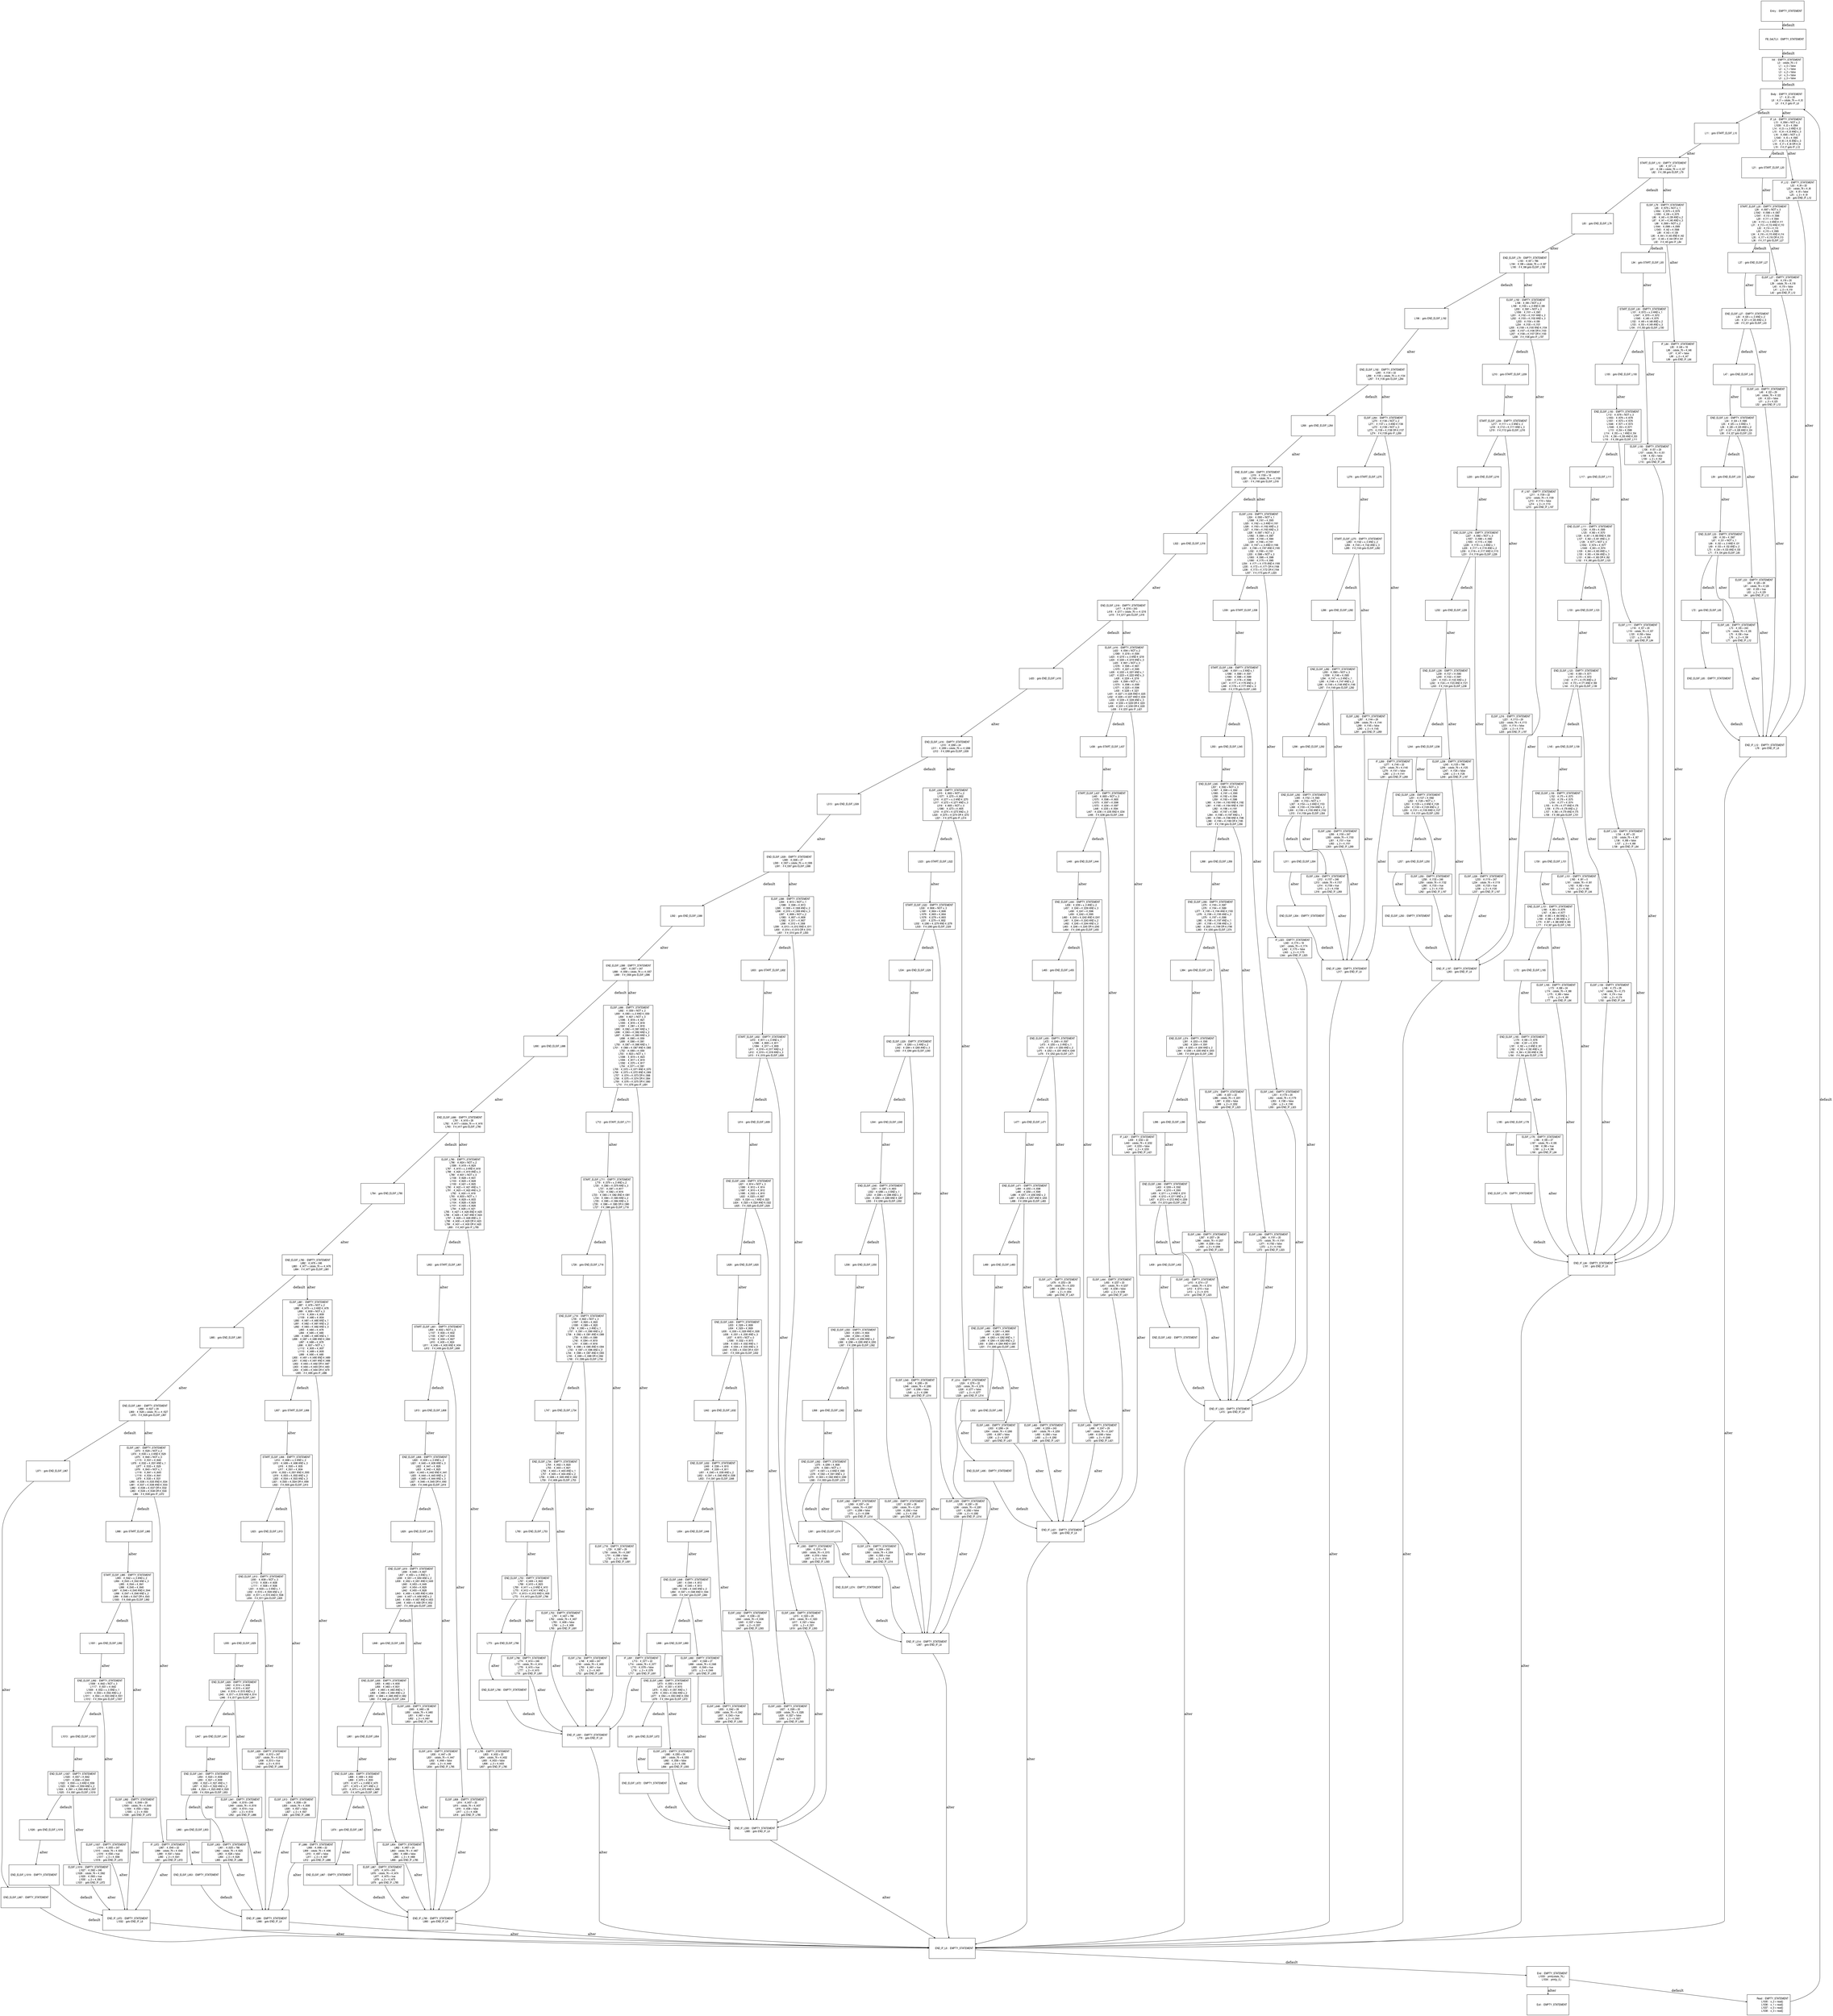 digraph G {
  ranksep=.25;
  edge [arrowsize=.5]
  node [shape=rectangle, fontname="ArialNarrow",
        fontsize=12,  height=1.2];
  "      FB_G4LTL3 :  EMPTY_STATEMENT
"; "           Init :  EMPTY_STATEMENT
             L0 :  cstate_76 = 0
             L1 :  x_0 = false
             L2 :  x_1 = false
             L3 :  x_2 = false
             L4 :  x_3 = false
             L5 :  y_0 = false
"; "           Body :  EMPTY_STATEMENT
             L7 :  #_t0 = 20
             L8 :  #_t1 = cstate_76 == #_t0
             L9 :  if #_t1 goto IF_L6
"; "            L11 :  goto START_ELSIF_L10
"; "          IF_L6 :  EMPTY_STATEMENT
            L13 :  #_t564 = NOT x_2
          L1039 :  #_t2 = #_t564
            L14 :  #_t3 = x_0 AND #_t2
            L15 :  #_t4 = #_t3 AND x_3
            L16 :  #_t565 = NOT x_0
          L1040 :  #_t5 = #_t565
            L17 :  #_t6 = #_t5 AND x_3
            L18 :  #_t7 = #_t6 OR #_t4
            L19 :  if #_t7 goto IF_L12
"; "            L21 :  goto START_ELSIF_L20
"; "         IF_L12 :  EMPTY_STATEMENT
            L22 :  #_t8 = 22
            L23 :  cstate_76 = #_t8
            L24 :  #_t9 = false
            L25 :  y_0 = #_t9
            L26 :  goto END_IF_L12
"; "START_ELSIF_L20 :  EMPTY_STATEMENT
            L28 :  #_t567 = NOT x_3
          L1042 :  #_t566 = #_t567
          L1041 :  #_t10 = #_t566
            L29 :  #_t11 = #_t564
            L30 :  #_t12 = x_0 AND #_t11
            L31 :  #_t13 = #_t12 AND #_t10
            L32 :  #_t14 = #_t10
            L33 :  #_t15 = #_t565
            L34 :  #_t16 = #_t15 AND #_t14
            L35 :  #_t17 = #_t16 OR #_t13
            L36 :  if #_t17 goto ELSIF_L27
"; "            L37 :  goto END_ELSIF_L27
"; "      ELSIF_L27 :  EMPTY_STATEMENT
            L38 :  #_t18 = 20
            L39 :  cstate_76 = #_t18
            L40 :  #_t19 = false
            L41 :  y_0 = #_t19
            L42 :  goto END_IF_L12
"; "  END_ELSIF_L27 :  EMPTY_STATEMENT
            L44 :  #_t20 = x_0 AND x_2
            L45 :  #_t21 = #_t20 AND x_3
            L46 :  if #_t21 goto ELSIF_L43
"; "            L47 :  goto END_ELSIF_L43
"; "      ELSIF_L43 :  EMPTY_STATEMENT
            L48 :  #_t22 = 29
            L49 :  cstate_76 = #_t22
            L50 :  #_t23 = false
            L51 :  y_0 = #_t23
            L52 :  goto END_IF_L12
"; "  END_ELSIF_L43 :  EMPTY_STATEMENT
            L54 :  #_t24 = #_t566
            L55 :  #_t25 = x_0 AND x_1
            L56 :  #_t26 = #_t25 AND x_2
            L57 :  #_t27 = #_t26 AND #_t24
            L58 :  if #_t27 goto ELSIF_L53
"; "            L59 :  goto END_ELSIF_L53
"; "      ELSIF_L53 :  EMPTY_STATEMENT
            L60 :  #_t28 = 28
            L61 :  cstate_76 = #_t28
            L62 :  #_t29 = true
            L63 :  y_0 = #_t29
            L64 :  goto END_IF_L12
"; "  END_ELSIF_L53 :  EMPTY_STATEMENT
            L66 :  #_t30 = #_t567
            L67 :  #_t31 = NOT x_1
            L68 :  #_t32 = x_0 AND #_t31
            L69 :  #_t33 = #_t32 AND x_2
            L70 :  #_t34 = #_t33 AND #_t30
            L71 :  if #_t34 goto ELSIF_L65
"; "            L72 :  goto END_ELSIF_L65
"; "      ELSIF_L65 :  EMPTY_STATEMENT
            L73 :  #_t35 = 243
            L74 :  cstate_76 = #_t35
            L75 :  #_t36 = true
            L76 :  y_0 = #_t36
            L77 :  goto END_IF_L12
"; "  END_ELSIF_L65 :  EMPTY_STATEMENT
"; "     END_IF_L12 :  EMPTY_STATEMENT
            L78 :  goto END_IF_L6
"; "START_ELSIF_L10 :  EMPTY_STATEMENT
            L80 :  #_t37 = 0
            L81 :  #_t38 = cstate_76 == #_t37
            L82 :  if #_t38 goto ELSIF_L79
"; "            L83 :  goto END_ELSIF_L79
"; "      ELSIF_L79 :  EMPTY_STATEMENT
            L85 :  #_t579 = NOT x_1
          L1054 :  #_t575 = #_t579
          L1050 :  #_t39 = #_t575
            L86 :  #_t40 = #_t39 AND x_2
            L87 :  #_t41 = #_t40 AND x_3
            L88 :  #_t569 = NOT x_2
          L1044 :  #_t568 = #_t569
          L1043 :  #_t42 = #_t568
            L89 :  #_t43 = #_t39
            L90 :  #_t44 = #_t43 AND #_t42
            L91 :  #_t45 = #_t44 OR #_t41
            L92 :  if #_t45 goto IF_L84
"; "            L94 :  goto START_ELSIF_L93
"; "         IF_L84 :  EMPTY_STATEMENT
            L95 :  #_t46 = 18
            L96 :  cstate_76 = #_t46
            L97 :  #_t47 = false
            L98 :  y_0 = #_t47
            L99 :  goto END_IF_L84
"; "START_ELSIF_L93 :  EMPTY_STATEMENT
           L101 :  #_t572 = x_0 AND x_1
          L1047 :  #_t570 = #_t572
          L1045 :  #_t48 = #_t570
           L102 :  #_t49 = #_t48 AND x_2
           L103 :  #_t50 = #_t49 AND x_3
           L104 :  if #_t50 goto ELSIF_L100
"; "           L105 :  goto END_ELSIF_L100
"; "     ELSIF_L100 :  EMPTY_STATEMENT
           L106 :  #_t51 = 29
           L107 :  cstate_76 = #_t51
           L108 :  #_t52 = false
           L109 :  y_0 = #_t52
           L110 :  goto END_IF_L84
"; " END_ELSIF_L100 :  EMPTY_STATEMENT
           L112 :  #_t578 = NOT x_3
          L1053 :  #_t576 = #_t578
          L1051 :  #_t573 = #_t576
          L1048 :  #_t571 = #_t573
          L1046 :  #_t53 = #_t571
           L113 :  #_t54 = #_t568
           L114 :  #_t55 = x_1 AND #_t54
           L115 :  #_t56 = #_t55 AND #_t53
           L116 :  if #_t56 goto ELSIF_L111
"; "           L117 :  goto END_ELSIF_L111
"; "     ELSIF_L111 :  EMPTY_STATEMENT
           L118 :  #_t57 = 20
           L119 :  cstate_76 = #_t57
           L120 :  #_t58 = false
           L121 :  y_0 = #_t58
           L122 :  goto END_IF_L84
"; " END_ELSIF_L111 :  EMPTY_STATEMENT
           L124 :  #_t59 = #_t569
           L125 :  #_t60 = #_t570
           L126 :  #_t61 = #_t60 AND #_t59
           L127 :  #_t62 = #_t61 AND x_3
           L128 :  #_t577 = NOT x_0
          L1052 :  #_t574 = #_t577
          L1049 :  #_t63 = #_t574
           L129 :  #_t64 = #_t63 AND x_1
           L130 :  #_t65 = #_t64 AND x_3
           L131 :  #_t66 = #_t65 OR #_t62
           L132 :  if #_t66 goto ELSIF_L123
"; "           L133 :  goto END_ELSIF_L123
"; "     ELSIF_L123 :  EMPTY_STATEMENT
           L134 :  #_t67 = 22
           L135 :  cstate_76 = #_t67
           L136 :  #_t68 = false
           L137 :  y_0 = #_t68
           L138 :  goto END_IF_L84
"; " END_ELSIF_L123 :  EMPTY_STATEMENT
           L140 :  #_t69 = #_t571
           L141 :  #_t70 = #_t572
           L142 :  #_t71 = #_t70 AND x_2
           L143 :  #_t72 = #_t71 AND #_t69
           L144 :  if #_t72 goto ELSIF_L139
"; "           L145 :  goto END_ELSIF_L139
"; "     ELSIF_L139 :  EMPTY_STATEMENT
           L146 :  #_t73 = 28
           L147 :  cstate_76 = #_t73
           L148 :  #_t74 = true
           L149 :  y_0 = #_t74
           L150 :  goto END_IF_L84
"; " END_ELSIF_L139 :  EMPTY_STATEMENT
           L152 :  #_t75 = #_t573
           L153 :  #_t76 = #_t575
           L154 :  #_t77 = #_t574
           L155 :  #_t78 = #_t77 AND #_t76
           L156 :  #_t79 = #_t78 AND x_2
           L157 :  #_t80 = #_t79 AND #_t75
           L158 :  if #_t80 goto ELSIF_L151
"; "           L159 :  goto END_ELSIF_L151
"; "     ELSIF_L151 :  EMPTY_STATEMENT
           L160 :  #_t81 = 0
           L161 :  cstate_76 = #_t81
           L162 :  #_t82 = true
           L163 :  y_0 = #_t82
           L164 :  goto END_IF_L84
"; " END_ELSIF_L151 :  EMPTY_STATEMENT
           L166 :  #_t83 = #_t576
           L167 :  #_t84 = #_t577
           L168 :  #_t85 = #_t84 AND x_1
           L169 :  #_t86 = #_t85 AND x_2
           L170 :  #_t87 = #_t86 AND #_t83
           L171 :  if #_t87 goto ELSIF_L165
"; "           L172 :  goto END_ELSIF_L165
"; "     ELSIF_L165 :  EMPTY_STATEMENT
           L173 :  #_t88 = 24
           L174 :  cstate_76 = #_t88
           L175 :  #_t89 = false
           L176 :  y_0 = #_t89
           L177 :  goto END_IF_L84
"; " END_ELSIF_L165 :  EMPTY_STATEMENT
           L179 :  #_t90 = #_t578
           L180 :  #_t91 = #_t579
           L181 :  #_t92 = x_0 AND #_t91
           L182 :  #_t93 = #_t92 AND x_2
           L183 :  #_t94 = #_t93 AND #_t90
           L184 :  if #_t94 goto ELSIF_L178
"; "           L185 :  goto END_ELSIF_L178
"; "     ELSIF_L178 :  EMPTY_STATEMENT
           L186 :  #_t95 = 27
           L187 :  cstate_76 = #_t95
           L188 :  #_t96 = true
           L189 :  y_0 = #_t96
           L190 :  goto END_IF_L84
"; " END_ELSIF_L178 :  EMPTY_STATEMENT
"; "     END_IF_L84 :  EMPTY_STATEMENT
           L191 :  goto END_IF_L6
"; "  END_ELSIF_L79 :  EMPTY_STATEMENT
           L193 :  #_t97 = 786
           L194 :  #_t98 = cstate_76 == #_t97
           L195 :  if #_t98 goto ELSIF_L192
"; "           L196 :  goto END_ELSIF_L192
"; "     ELSIF_L192 :  EMPTY_STATEMENT
           L198 :  #_t99 = NOT x_2
           L199 :  #_t100 = x_0 AND #_t99
           L200 :  #_t581 = NOT x_0
          L1056 :  #_t101 = #_t581
           L201 :  #_t102 = #_t101 AND x_2
           L202 :  #_t103 = #_t102 AND x_3
           L203 :  #_t104 = #_t99
           L204 :  #_t105 = #_t101
           L205 :  #_t106 = #_t105 AND #_t104
           L206 :  #_t107 = #_t106 OR #_t103
           L207 :  #_t108 = #_t107 OR #_t100
           L208 :  if #_t108 goto IF_L197
"; "           L210 :  goto START_ELSIF_L209
"; "        IF_L197 :  EMPTY_STATEMENT
           L211 :  #_t109 = 22
           L212 :  cstate_76 = #_t109
           L213 :  #_t110 = false
           L214 :  y_0 = #_t110
           L215 :  goto END_IF_L197
"; "START_ELSIF_L209 :  EMPTY_STATEMENT
           L217 :  #_t111 = x_0 AND x_2
           L218 :  #_t112 = #_t111 AND x_3
           L219 :  if #_t112 goto ELSIF_L216
"; "           L220 :  goto END_ELSIF_L216
"; "     ELSIF_L216 :  EMPTY_STATEMENT
           L221 :  #_t113 = 29
           L222 :  cstate_76 = #_t113
           L223 :  #_t114 = false
           L224 :  y_0 = #_t114
           L225 :  goto END_IF_L197
"; " END_ELSIF_L216 :  EMPTY_STATEMENT
           L227 :  #_t582 = NOT x_3
          L1057 :  #_t580 = #_t582
          L1055 :  #_t115 = #_t580
           L228 :  #_t116 = x_0 AND x_1
           L229 :  #_t117 = #_t116 AND x_2
           L230 :  #_t118 = #_t117 AND #_t115
           L231 :  if #_t118 goto ELSIF_L226
"; "           L232 :  goto END_ELSIF_L226
"; "     ELSIF_L226 :  EMPTY_STATEMENT
           L233 :  #_t119 = 247
           L234 :  cstate_76 = #_t119
           L235 :  #_t120 = true
           L236 :  y_0 = #_t120
           L237 :  goto END_IF_L197
"; " END_ELSIF_L226 :  EMPTY_STATEMENT
           L239 :  #_t121 = #_t580
           L240 :  #_t122 = #_t581
           L241 :  #_t123 = #_t122 AND x_2
           L242 :  #_t124 = #_t123 AND #_t121
           L243 :  if #_t124 goto ELSIF_L238
"; "           L244 :  goto END_ELSIF_L238
"; "     ELSIF_L238 :  EMPTY_STATEMENT
           L245 :  #_t125 = 786
           L246 :  cstate_76 = #_t125
           L247 :  #_t126 = false
           L248 :  y_0 = #_t126
           L249 :  goto END_IF_L197
"; " END_ELSIF_L238 :  EMPTY_STATEMENT
           L251 :  #_t127 = #_t582
           L252 :  #_t128 = NOT x_1
           L253 :  #_t129 = x_0 AND #_t128
           L254 :  #_t130 = #_t129 AND x_2
           L255 :  #_t131 = #_t130 AND #_t127
           L256 :  if #_t131 goto ELSIF_L250
"; "           L257 :  goto END_ELSIF_L250
"; "     ELSIF_L250 :  EMPTY_STATEMENT
           L258 :  #_t132 = 246
           L259 :  cstate_76 = #_t132
           L260 :  #_t133 = true
           L261 :  y_0 = #_t133
           L262 :  goto END_IF_L197
"; " END_ELSIF_L250 :  EMPTY_STATEMENT
"; "    END_IF_L197 :  EMPTY_STATEMENT
           L263 :  goto END_IF_L6
"; " END_ELSIF_L192 :  EMPTY_STATEMENT
           L265 :  #_t134 = 22
           L266 :  #_t135 = cstate_76 == #_t134
           L267 :  if #_t135 goto ELSIF_L264
"; "           L268 :  goto END_ELSIF_L264
"; "     ELSIF_L264 :  EMPTY_STATEMENT
           L270 :  #_t136 = NOT x_2
           L271 :  #_t137 = x_0 AND #_t136
           L272 :  #_t138 = NOT x_0
           L273 :  #_t139 = #_t138 OR #_t137
           L274 :  if #_t139 goto IF_L269
"; "           L276 :  goto START_ELSIF_L275
"; "        IF_L269 :  EMPTY_STATEMENT
           L277 :  #_t140 = 22
           L278 :  cstate_76 = #_t140
           L279 :  #_t141 = false
           L280 :  y_0 = #_t141
           L281 :  goto END_IF_L269
"; "START_ELSIF_L275 :  EMPTY_STATEMENT
           L283 :  #_t142 = x_0 AND x_2
           L284 :  #_t143 = #_t142 AND x_3
           L285 :  if #_t143 goto ELSIF_L282
"; "           L286 :  goto END_ELSIF_L282
"; "     ELSIF_L282 :  EMPTY_STATEMENT
           L287 :  #_t144 = 29
           L288 :  cstate_76 = #_t144
           L289 :  #_t145 = false
           L290 :  y_0 = #_t145
           L291 :  goto END_IF_L269
"; " END_ELSIF_L282 :  EMPTY_STATEMENT
           L293 :  #_t583 = NOT x_3
          L1058 :  #_t146 = #_t583
           L294 :  #_t147 = x_0 AND x_1
           L295 :  #_t148 = #_t147 AND x_2
           L296 :  #_t149 = #_t148 AND #_t146
           L297 :  if #_t149 goto ELSIF_L292
"; "           L298 :  goto END_ELSIF_L292
"; "     ELSIF_L292 :  EMPTY_STATEMENT
           L299 :  #_t150 = 247
           L300 :  cstate_76 = #_t150
           L301 :  #_t151 = true
           L302 :  y_0 = #_t151
           L303 :  goto END_IF_L269
"; " END_ELSIF_L292 :  EMPTY_STATEMENT
           L305 :  #_t152 = #_t583
           L306 :  #_t153 = NOT x_1
           L307 :  #_t154 = x_0 AND #_t153
           L308 :  #_t155 = #_t154 AND x_2
           L309 :  #_t156 = #_t155 AND #_t152
           L310 :  if #_t156 goto ELSIF_L304
"; "           L311 :  goto END_ELSIF_L304
"; "     ELSIF_L304 :  EMPTY_STATEMENT
           L312 :  #_t157 = 246
           L313 :  cstate_76 = #_t157
           L314 :  #_t158 = true
           L315 :  y_0 = #_t158
           L316 :  goto END_IF_L269
"; " END_ELSIF_L304 :  EMPTY_STATEMENT
"; "    END_IF_L269 :  EMPTY_STATEMENT
           L317 :  goto END_IF_L6
"; " END_ELSIF_L264 :  EMPTY_STATEMENT
           L319 :  #_t159 = 18
           L320 :  #_t160 = cstate_76 == #_t159
           L321 :  if #_t160 goto ELSIF_L318
"; "           L322 :  goto END_ELSIF_L318
"; "     ELSIF_L318 :  EMPTY_STATEMENT
           L324 :  #_t593 = NOT x_1
          L1068 :  #_t161 = #_t593
           L325 :  #_t162 = x_0 AND #_t161
           L326 :  #_t163 = #_t162 AND x_2
           L327 :  #_t164 = #_t163 AND x_3
           L328 :  #_t587 = NOT x_2
          L1062 :  #_t584 = #_t587
          L1059 :  #_t165 = #_t584
           L329 :  #_t166 = #_t161
           L330 :  #_t167 = x_0 AND #_t166
           L331 :  #_t168 = #_t167 AND #_t165
           L332 :  #_t169 = #_t161
           L333 :  #_t588 = NOT x_0
          L1063 :  #_t585 = #_t588
          L1060 :  #_t170 = #_t585
           L334 :  #_t171 = #_t170 AND #_t169
           L335 :  #_t172 = #_t171 OR #_t168
           L336 :  #_t173 = #_t172 OR #_t164
           L337 :  if #_t173 goto IF_L323
"; "           L339 :  goto START_ELSIF_L338
"; "        IF_L323 :  EMPTY_STATEMENT
           L340 :  #_t174 = 18
           L341 :  cstate_76 = #_t174
           L342 :  #_t175 = false
           L343 :  y_0 = #_t175
           L344 :  goto END_IF_L323
"; "START_ELSIF_L338 :  EMPTY_STATEMENT
           L346 :  #_t591 = x_0 AND x_1
          L1066 :  #_t589 = #_t591
          L1064 :  #_t586 = #_t589
          L1061 :  #_t176 = #_t586
           L347 :  #_t177 = #_t176 AND x_2
           L348 :  #_t178 = #_t177 AND x_3
           L349 :  if #_t178 goto ELSIF_L345
"; "           L350 :  goto END_ELSIF_L345
"; "     ELSIF_L345 :  EMPTY_STATEMENT
           L351 :  #_t179 = 29
           L352 :  cstate_76 = #_t179
           L353 :  #_t180 = false
           L354 :  y_0 = #_t180
           L355 :  goto END_IF_L323
"; " END_ELSIF_L345 :  EMPTY_STATEMENT
           L357 :  #_t592 = NOT x_3
          L1067 :  #_t590 = #_t592
          L1065 :  #_t181 = #_t590
           L358 :  #_t182 = #_t584
           L359 :  #_t183 = #_t586
           L360 :  #_t184 = #_t183 AND #_t182
           L361 :  #_t185 = #_t184 AND #_t181
           L362 :  #_t186 = #_t181
           L363 :  #_t187 = #_t585
           L364 :  #_t188 = #_t187 AND x_1
           L365 :  #_t189 = #_t188 AND #_t186
           L366 :  #_t190 = #_t189 OR #_t185
           L367 :  if #_t190 goto ELSIF_L356
"; "           L368 :  goto END_ELSIF_L356
"; "     ELSIF_L356 :  EMPTY_STATEMENT
           L369 :  #_t191 = 20
           L370 :  cstate_76 = #_t191
           L371 :  #_t192 = false
           L372 :  y_0 = #_t192
           L373 :  goto END_IF_L323
"; " END_ELSIF_L356 :  EMPTY_STATEMENT
           L375 :  #_t193 = #_t587
           L376 :  #_t194 = #_t589
           L377 :  #_t195 = #_t194 AND #_t193
           L378 :  #_t196 = #_t195 AND x_3
           L379 :  #_t197 = #_t588
           L380 :  #_t198 = #_t197 AND x_1
           L381 :  #_t199 = #_t198 AND x_3
           L382 :  #_t200 = #_t199 OR #_t196
           L383 :  if #_t200 goto ELSIF_L374
"; "           L384 :  goto END_ELSIF_L374
"; "     ELSIF_L374 :  EMPTY_STATEMENT
           L385 :  #_t201 = 22
           L386 :  cstate_76 = #_t201
           L387 :  #_t202 = false
           L388 :  y_0 = #_t202
           L389 :  goto END_IF_L323
"; " END_ELSIF_L374 :  EMPTY_STATEMENT
           L391 :  #_t203 = #_t590
           L392 :  #_t204 = #_t591
           L393 :  #_t205 = #_t204 AND x_2
           L394 :  #_t206 = #_t205 AND #_t203
           L395 :  if #_t206 goto ELSIF_L390
"; "           L396 :  goto END_ELSIF_L390
"; "     ELSIF_L390 :  EMPTY_STATEMENT
           L397 :  #_t207 = 28
           L398 :  cstate_76 = #_t207
           L399 :  #_t208 = true
           L400 :  y_0 = #_t208
           L401 :  goto END_IF_L323
"; " END_ELSIF_L390 :  EMPTY_STATEMENT
           L403 :  #_t209 = #_t592
           L404 :  #_t210 = #_t593
           L405 :  #_t211 = x_0 AND #_t210
           L406 :  #_t212 = #_t211 AND x_2
           L407 :  #_t213 = #_t212 AND #_t209
           L408 :  if #_t213 goto ELSIF_L402
"; "           L409 :  goto END_ELSIF_L402
"; "     ELSIF_L402 :  EMPTY_STATEMENT
           L410 :  #_t214 = 27
           L411 :  cstate_76 = #_t214
           L412 :  #_t215 = true
           L413 :  y_0 = #_t215
           L414 :  goto END_IF_L323
"; " END_ELSIF_L402 :  EMPTY_STATEMENT
"; "    END_IF_L323 :  EMPTY_STATEMENT
           L415 :  goto END_IF_L6
"; " END_ELSIF_L318 :  EMPTY_STATEMENT
           L417 :  #_t216 = 243
           L418 :  #_t217 = cstate_76 == #_t216
           L419 :  if #_t217 goto ELSIF_L416
"; "           L420 :  goto END_ELSIF_L416
"; "     ELSIF_L416 :  EMPTY_STATEMENT
           L422 :  #_t594 = NOT x_2
          L1069 :  #_t218 = #_t594
           L423 :  #_t219 = x_0 AND #_t218
           L424 :  #_t220 = #_t219 AND x_3
           L425 :  #_t601 = NOT x_0
          L1076 :  #_t595 = #_t601
          L1070 :  #_t221 = #_t595
           L426 :  #_t222 = #_t221 AND x_1
           L427 :  #_t223 = #_t222 AND x_3
           L428 :  #_t224 = #_t218
           L429 :  #_t599 = NOT x_1
          L1074 :  #_t596 = #_t599
          L1071 :  #_t225 = #_t596
           L430 :  #_t226 = #_t221
           L431 :  #_t227 = #_t226 AND #_t225
           L432 :  #_t228 = #_t227 AND #_t224
           L433 :  #_t229 = #_t228 AND x_3
           L434 :  #_t230 = #_t229 OR #_t223
           L435 :  #_t231 = #_t230 OR #_t220
           L436 :  if #_t231 goto IF_L421
"; "           L438 :  goto START_ELSIF_L437
"; "        IF_L421 :  EMPTY_STATEMENT
           L439 :  #_t232 = 22
           L440 :  cstate_76 = #_t232
           L441 :  #_t233 = false
           L442 :  y_0 = #_t233
           L443 :  goto END_IF_L421
"; "START_ELSIF_L437 :  EMPTY_STATEMENT
           L445 :  #_t600 = NOT x_3
          L1075 :  #_t598 = #_t600
          L1073 :  #_t597 = #_t598
          L1072 :  #_t234 = #_t597
           L446 :  #_t235 = #_t594
           L447 :  #_t236 = #_t235 AND #_t234
           L448 :  if #_t236 goto ELSIF_L444
"; "           L449 :  goto END_ELSIF_L444
"; "     ELSIF_L444 :  EMPTY_STATEMENT
           L450 :  #_t237 = 20
           L451 :  cstate_76 = #_t237
           L452 :  #_t238 = false
           L453 :  y_0 = #_t238
           L454 :  goto END_IF_L421
"; " END_ELSIF_L444 :  EMPTY_STATEMENT
           L456 :  #_t239 = x_0 AND x_2
           L457 :  #_t240 = #_t239 AND x_3
           L458 :  #_t241 = #_t596
           L459 :  #_t242 = #_t595
           L460 :  #_t243 = #_t242 AND #_t241
           L461 :  #_t244 = #_t243 AND x_2
           L462 :  #_t245 = #_t244 AND x_3
           L463 :  #_t246 = #_t245 OR #_t240
           L464 :  if #_t246 goto ELSIF_L455
"; "           L465 :  goto END_ELSIF_L455
"; "     ELSIF_L455 :  EMPTY_STATEMENT
           L466 :  #_t247 = 29
           L467 :  cstate_76 = #_t247
           L468 :  #_t248 = false
           L469 :  y_0 = #_t248
           L470 :  goto END_IF_L421
"; " END_ELSIF_L455 :  EMPTY_STATEMENT
           L472 :  #_t249 = #_t597
           L473 :  #_t250 = x_0 AND x_1
           L474 :  #_t251 = #_t250 AND x_2
           L475 :  #_t252 = #_t251 AND #_t249
           L476 :  if #_t252 goto ELSIF_L471
"; "           L477 :  goto END_ELSIF_L471
"; "     ELSIF_L471 :  EMPTY_STATEMENT
           L478 :  #_t253 = 28
           L479 :  cstate_76 = #_t253
           L480 :  #_t254 = true
           L481 :  y_0 = #_t254
           L482 :  goto END_IF_L421
"; " END_ELSIF_L471 :  EMPTY_STATEMENT
           L484 :  #_t255 = #_t598
           L485 :  #_t256 = #_t599
           L486 :  #_t257 = #_t256 AND x_2
           L487 :  #_t258 = #_t257 AND #_t255
           L488 :  if #_t258 goto ELSIF_L483
"; "           L489 :  goto END_ELSIF_L483
"; "     ELSIF_L483 :  EMPTY_STATEMENT
           L490 :  #_t259 = 243
           L491 :  cstate_76 = #_t259
           L492 :  #_t260 = true
           L493 :  y_0 = #_t260
           L494 :  goto END_IF_L421
"; " END_ELSIF_L483 :  EMPTY_STATEMENT
           L496 :  #_t261 = #_t600
           L497 :  #_t262 = #_t601
           L498 :  #_t263 = #_t262 AND x_1
           L499 :  #_t264 = #_t263 AND x_2
           L500 :  #_t265 = #_t264 AND #_t261
           L501 :  if #_t265 goto ELSIF_L495
"; "           L502 :  goto END_ELSIF_L495
"; "     ELSIF_L495 :  EMPTY_STATEMENT
           L503 :  #_t266 = 24
           L504 :  cstate_76 = #_t266
           L505 :  #_t267 = false
           L506 :  y_0 = #_t267
           L507 :  goto END_IF_L421
"; " END_ELSIF_L495 :  EMPTY_STATEMENT
"; "    END_IF_L421 :  EMPTY_STATEMENT
           L508 :  goto END_IF_L6
"; " END_ELSIF_L416 :  EMPTY_STATEMENT
           L510 :  #_t268 = 24
           L511 :  #_t269 = cstate_76 == #_t268
           L512 :  if #_t269 goto ELSIF_L509
"; "           L513 :  goto END_ELSIF_L509
"; "     ELSIF_L509 :  EMPTY_STATEMENT
           L515 :  #_t602 = NOT x_2
          L1077 :  #_t270 = #_t602
           L516 :  #_t271 = x_0 AND #_t270
           L517 :  #_t272 = #_t271 AND x_3
           L518 :  #_t605 = NOT x_0
          L1080 :  #_t273 = #_t605
           L519 :  #_t274 = #_t273 AND x_3
           L520 :  #_t275 = #_t274 OR #_t272
           L521 :  if #_t275 goto IF_L514
"; "           L523 :  goto START_ELSIF_L522
"; "        IF_L514 :  EMPTY_STATEMENT
           L524 :  #_t276 = 22
           L525 :  cstate_76 = #_t276
           L526 :  #_t277 = false
           L527 :  y_0 = #_t277
           L528 :  goto END_IF_L514
"; "START_ELSIF_L522 :  EMPTY_STATEMENT
           L530 :  #_t606 = NOT x_3
          L1081 :  #_t604 = #_t606
          L1079 :  #_t603 = #_t604
          L1078 :  #_t278 = #_t603
           L531 :  #_t279 = #_t602
           L532 :  #_t280 = #_t279 AND #_t278
           L533 :  if #_t280 goto ELSIF_L529
"; "           L534 :  goto END_ELSIF_L529
"; "     ELSIF_L529 :  EMPTY_STATEMENT
           L535 :  #_t281 = 20
           L536 :  cstate_76 = #_t281
           L537 :  #_t282 = false
           L538 :  y_0 = #_t282
           L539 :  goto END_IF_L514
"; " END_ELSIF_L529 :  EMPTY_STATEMENT
           L541 :  #_t283 = x_0 AND x_2
           L542 :  #_t284 = #_t283 AND x_3
           L543 :  if #_t284 goto ELSIF_L540
"; "           L544 :  goto END_ELSIF_L540
"; "     ELSIF_L540 :  EMPTY_STATEMENT
           L545 :  #_t285 = 29
           L546 :  cstate_76 = #_t285
           L547 :  #_t286 = false
           L548 :  y_0 = #_t286
           L549 :  goto END_IF_L514
"; " END_ELSIF_L540 :  EMPTY_STATEMENT
           L551 :  #_t287 = #_t603
           L552 :  #_t288 = x_0 AND x_1
           L553 :  #_t289 = #_t288 AND x_2
           L554 :  #_t290 = #_t289 AND #_t287
           L555 :  if #_t290 goto ELSIF_L550
"; "           L556 :  goto END_ELSIF_L550
"; "     ELSIF_L550 :  EMPTY_STATEMENT
           L557 :  #_t291 = 28
           L558 :  cstate_76 = #_t291
           L559 :  #_t292 = true
           L560 :  y_0 = #_t292
           L561 :  goto END_IF_L514
"; " END_ELSIF_L550 :  EMPTY_STATEMENT
           L563 :  #_t293 = #_t604
           L564 :  #_t294 = #_t605
           L565 :  #_t295 = #_t294 AND x_2
           L566 :  #_t296 = #_t295 AND #_t293
           L567 :  if #_t296 goto ELSIF_L562
"; "           L568 :  goto END_ELSIF_L562
"; "     ELSIF_L562 :  EMPTY_STATEMENT
           L569 :  #_t297 = 24
           L570 :  cstate_76 = #_t297
           L571 :  #_t298 = false
           L572 :  y_0 = #_t298
           L573 :  goto END_IF_L514
"; " END_ELSIF_L562 :  EMPTY_STATEMENT
           L575 :  #_t299 = #_t606
           L576 :  #_t300 = NOT x_1
           L577 :  #_t301 = x_0 AND #_t300
           L578 :  #_t302 = #_t301 AND x_2
           L579 :  #_t303 = #_t302 AND #_t299
           L580 :  if #_t303 goto ELSIF_L574
"; "           L581 :  goto END_ELSIF_L574
"; "     ELSIF_L574 :  EMPTY_STATEMENT
           L582 :  #_t304 = 243
           L583 :  cstate_76 = #_t304
           L584 :  #_t305 = true
           L585 :  y_0 = #_t305
           L586 :  goto END_IF_L514
"; " END_ELSIF_L574 :  EMPTY_STATEMENT
"; "    END_IF_L514 :  EMPTY_STATEMENT
           L587 :  goto END_IF_L6
"; " END_ELSIF_L509 :  EMPTY_STATEMENT
           L589 :  #_t306 = 27
           L590 :  #_t307 = cstate_76 == #_t306
           L591 :  if #_t307 goto ELSIF_L588
"; "           L592 :  goto END_ELSIF_L588
"; "     ELSIF_L588 :  EMPTY_STATEMENT
           L594 :  #_t613 = NOT x_1
          L1088 :  #_t308 = #_t613
           L595 :  #_t309 = #_t308 AND x_2
           L596 :  #_t310 = #_t309 AND x_3
           L597 :  #_t608 = NOT x_2
          L1083 :  #_t607 = #_t608
          L1082 :  #_t311 = #_t607
           L598 :  #_t312 = #_t308
           L599 :  #_t313 = #_t312 AND #_t311
           L600 :  #_t314 = #_t313 OR #_t310
           L601 :  if #_t314 goto IF_L593
"; "           L603 :  goto START_ELSIF_L602
"; "        IF_L593 :  EMPTY_STATEMENT
           L604 :  #_t315 = 18
           L605 :  cstate_76 = #_t315
           L606 :  #_t316 = false
           L607 :  y_0 = #_t316
           L608 :  goto END_IF_L593
"; "START_ELSIF_L602 :  EMPTY_STATEMENT
           L610 :  #_t611 = x_0 AND x_1
          L1086 :  #_t609 = #_t611
          L1084 :  #_t317 = #_t609
           L611 :  #_t318 = #_t317 AND x_2
           L612 :  #_t319 = #_t318 AND x_3
           L613 :  if #_t319 goto ELSIF_L609
"; "           L614 :  goto END_ELSIF_L609
"; "     ELSIF_L609 :  EMPTY_STATEMENT
           L615 :  #_t320 = 29
           L616 :  cstate_76 = #_t320
           L617 :  #_t321 = false
           L618 :  y_0 = #_t321
           L619 :  goto END_IF_L593
"; " END_ELSIF_L609 :  EMPTY_STATEMENT
           L621 :  #_t614 = NOT x_3
          L1089 :  #_t612 = #_t614
          L1087 :  #_t610 = #_t612
          L1085 :  #_t322 = #_t610
           L622 :  #_t323 = #_t607
           L623 :  #_t324 = x_1 AND #_t323
           L624 :  #_t325 = #_t324 AND #_t322
           L625 :  if #_t325 goto ELSIF_L620
"; "           L626 :  goto END_ELSIF_L620
"; "     ELSIF_L620 :  EMPTY_STATEMENT
           L627 :  #_t326 = 20
           L628 :  cstate_76 = #_t326
           L629 :  #_t327 = false
           L630 :  y_0 = #_t327
           L631 :  goto END_IF_L593
"; " END_ELSIF_L620 :  EMPTY_STATEMENT
           L633 :  #_t328 = #_t608
           L634 :  #_t329 = #_t609
           L635 :  #_t330 = #_t329 AND #_t328
           L636 :  #_t331 = #_t330 AND x_3
           L637 :  #_t615 = NOT x_0
          L1090 :  #_t332 = #_t615
           L638 :  #_t333 = #_t332 AND x_1
           L639 :  #_t334 = #_t333 AND x_3
           L640 :  #_t335 = #_t334 OR #_t331
           L641 :  if #_t335 goto ELSIF_L632
"; "           L642 :  goto END_ELSIF_L632
"; "     ELSIF_L632 :  EMPTY_STATEMENT
           L643 :  #_t336 = 22
           L644 :  cstate_76 = #_t336
           L645 :  #_t337 = false
           L646 :  y_0 = #_t337
           L647 :  goto END_IF_L593
"; " END_ELSIF_L632 :  EMPTY_STATEMENT
           L649 :  #_t338 = #_t610
           L650 :  #_t339 = #_t611
           L651 :  #_t340 = #_t339 AND x_2
           L652 :  #_t341 = #_t340 AND #_t338
           L653 :  if #_t341 goto ELSIF_L648
"; "           L654 :  goto END_ELSIF_L648
"; "     ELSIF_L648 :  EMPTY_STATEMENT
           L655 :  #_t342 = 28
           L656 :  cstate_76 = #_t342
           L657 :  #_t343 = true
           L658 :  y_0 = #_t343
           L659 :  goto END_IF_L593
"; " END_ELSIF_L648 :  EMPTY_STATEMENT
           L661 :  #_t344 = #_t612
           L662 :  #_t345 = #_t613
           L663 :  #_t346 = #_t345 AND x_2
           L664 :  #_t347 = #_t346 AND #_t344
           L665 :  if #_t347 goto ELSIF_L660
"; "           L666 :  goto END_ELSIF_L660
"; "     ELSIF_L660 :  EMPTY_STATEMENT
           L667 :  #_t348 = 27
           L668 :  cstate_76 = #_t348
           L669 :  #_t349 = true
           L670 :  y_0 = #_t349
           L671 :  goto END_IF_L593
"; " END_ELSIF_L660 :  EMPTY_STATEMENT
           L673 :  #_t350 = #_t614
           L674 :  #_t351 = #_t615
           L675 :  #_t352 = #_t351 AND x_1
           L676 :  #_t353 = #_t352 AND x_2
           L677 :  #_t354 = #_t353 AND #_t350
           L678 :  if #_t354 goto ELSIF_L672
"; "           L679 :  goto END_ELSIF_L672
"; "     ELSIF_L672 :  EMPTY_STATEMENT
           L680 :  #_t355 = 24
           L681 :  cstate_76 = #_t355
           L682 :  #_t356 = false
           L683 :  y_0 = #_t356
           L684 :  goto END_IF_L593
"; " END_ELSIF_L672 :  EMPTY_STATEMENT
"; "    END_IF_L593 :  EMPTY_STATEMENT
           L685 :  goto END_IF_L6
"; " END_ELSIF_L588 :  EMPTY_STATEMENT
           L687 :  #_t357 = 247
           L688 :  #_t358 = cstate_76 == #_t357
           L689 :  if #_t358 goto ELSIF_L686
"; "           L690 :  goto END_ELSIF_L686
"; "     ELSIF_L686 :  EMPTY_STATEMENT
           L692 :  #_t359 = NOT x_2
           L693 :  #_t360 = x_0 AND #_t359
           L694 :  #_t621 = NOT x_0
          L1096 :  #_t618 = #_t621
          L1093 :  #_t616 = #_t618
          L1091 :  #_t361 = #_t616
           L695 :  #_t362 = #_t361 AND x_1
           L696 :  #_t363 = #_t362 AND x_2
           L697 :  #_t364 = #_t363 AND x_3
           L698 :  #_t365 = #_t359
           L699 :  #_t366 = #_t361
           L700 :  #_t367 = #_t366 AND x_1
           L701 :  #_t368 = #_t367 AND #_t365
           L702 :  #_t369 = #_t359
           L703 :  #_t623 = NOT x_1
          L1098 :  #_t619 = #_t623
          L1094 :  #_t617 = #_t619
          L1092 :  #_t370 = #_t617
           L704 :  #_t371 = #_t361
           L705 :  #_t372 = #_t371 AND #_t370
           L706 :  #_t373 = #_t372 AND #_t369
           L707 :  #_t374 = #_t373 OR #_t368
           L708 :  #_t375 = #_t374 OR #_t364
           L709 :  #_t376 = #_t375 OR #_t360
           L710 :  if #_t376 goto IF_L691
"; "           L712 :  goto START_ELSIF_L711
"; "        IF_L691 :  EMPTY_STATEMENT
           L713 :  #_t377 = 22
           L714 :  cstate_76 = #_t377
           L715 :  #_t378 = false
           L716 :  y_0 = #_t378
           L717 :  goto END_IF_L691
"; "START_ELSIF_L711 :  EMPTY_STATEMENT
           L719 :  #_t379 = x_0 AND x_2
           L720 :  #_t380 = #_t379 AND x_3
           L721 :  #_t381 = #_t617
           L722 :  #_t382 = #_t616
           L723 :  #_t383 = #_t382 AND #_t381
           L724 :  #_t384 = #_t383 AND x_2
           L725 :  #_t385 = #_t384 AND x_3
           L726 :  #_t386 = #_t385 OR #_t380
           L727 :  if #_t386 goto ELSIF_L718
"; "           L728 :  goto END_ELSIF_L718
"; "     ELSIF_L718 :  EMPTY_STATEMENT
           L729 :  #_t387 = 29
           L730 :  cstate_76 = #_t387
           L731 :  #_t388 = false
           L732 :  y_0 = #_t388
           L733 :  goto END_IF_L691
"; " END_ELSIF_L718 :  EMPTY_STATEMENT
           L735 :  #_t622 = NOT x_3
          L1097 :  #_t620 = #_t622
          L1095 :  #_t389 = #_t620
           L736 :  #_t390 = x_0 AND x_1
           L737 :  #_t391 = #_t390 AND x_2
           L738 :  #_t392 = #_t391 AND #_t389
           L739 :  #_t393 = #_t389
           L740 :  #_t394 = #_t619
           L741 :  #_t395 = #_t618
           L742 :  #_t396 = #_t395 AND #_t394
           L743 :  #_t397 = #_t396 AND x_2
           L744 :  #_t398 = #_t397 AND #_t393
           L745 :  #_t399 = #_t398 OR #_t392
           L746 :  if #_t399 goto ELSIF_L734
"; "           L747 :  goto END_ELSIF_L734
"; "     ELSIF_L734 :  EMPTY_STATEMENT
           L748 :  #_t400 = 247
           L749 :  cstate_76 = #_t400
           L750 :  #_t401 = true
           L751 :  y_0 = #_t401
           L752 :  goto END_IF_L691
"; " END_ELSIF_L734 :  EMPTY_STATEMENT
           L754 :  #_t402 = #_t620
           L755 :  #_t403 = #_t621
           L756 :  #_t404 = #_t403 AND x_1
           L757 :  #_t405 = #_t404 AND x_2
           L758 :  #_t406 = #_t405 AND #_t402
           L759 :  if #_t406 goto ELSIF_L753
"; "           L760 :  goto END_ELSIF_L753
"; "     ELSIF_L753 :  EMPTY_STATEMENT
           L761 :  #_t407 = 786
           L762 :  cstate_76 = #_t407
           L763 :  #_t408 = false
           L764 :  y_0 = #_t408
           L765 :  goto END_IF_L691
"; " END_ELSIF_L753 :  EMPTY_STATEMENT
           L767 :  #_t409 = #_t622
           L768 :  #_t410 = #_t623
           L769 :  #_t411 = x_0 AND #_t410
           L770 :  #_t412 = #_t411 AND x_2
           L771 :  #_t413 = #_t412 AND #_t409
           L772 :  if #_t413 goto ELSIF_L766
"; "           L773 :  goto END_ELSIF_L766
"; "     ELSIF_L766 :  EMPTY_STATEMENT
           L774 :  #_t414 = 246
           L775 :  cstate_76 = #_t414
           L776 :  #_t415 = true
           L777 :  y_0 = #_t415
           L778 :  goto END_IF_L691
"; " END_ELSIF_L766 :  EMPTY_STATEMENT
"; "    END_IF_L691 :  EMPTY_STATEMENT
           L779 :  goto END_IF_L6
"; " END_ELSIF_L686 :  EMPTY_STATEMENT
           L781 :  #_t416 = 28
           L782 :  #_t417 = cstate_76 == #_t416
           L783 :  if #_t417 goto ELSIF_L780
"; "           L784 :  goto END_ELSIF_L780
"; "     ELSIF_L780 :  EMPTY_STATEMENT
           L786 :  #_t624 = NOT x_2
          L1099 :  #_t418 = #_t624
           L787 :  #_t419 = x_0 AND #_t418
           L788 :  #_t420 = #_t419 AND x_3
           L789 :  #_t631 = NOT x_0
          L1106 :  #_t628 = #_t631
          L1103 :  #_t625 = #_t628
          L1100 :  #_t421 = #_t625
           L790 :  #_t422 = #_t421 AND x_1
           L791 :  #_t423 = #_t422 AND x_3
           L792 :  #_t424 = #_t418
           L793 :  #_t633 = NOT x_1
          L1108 :  #_t629 = #_t633
          L1104 :  #_t626 = #_t629
          L1101 :  #_t425 = #_t626
           L794 :  #_t426 = #_t421
           L795 :  #_t427 = #_t426 AND #_t425
           L796 :  #_t428 = #_t427 AND #_t424
           L797 :  #_t429 = #_t428 AND x_3
           L798 :  #_t430 = #_t429 OR #_t423
           L799 :  #_t431 = #_t430 OR #_t420
           L800 :  if #_t431 goto IF_L785
"; "           L802 :  goto START_ELSIF_L801
"; "        IF_L785 :  EMPTY_STATEMENT
           L803 :  #_t432 = 22
           L804 :  cstate_76 = #_t432
           L805 :  #_t433 = false
           L806 :  y_0 = #_t433
           L807 :  goto END_IF_L785
"; "START_ELSIF_L801 :  EMPTY_STATEMENT
           L809 :  #_t632 = NOT x_3
          L1107 :  #_t630 = #_t632
          L1105 :  #_t627 = #_t630
          L1102 :  #_t434 = #_t627
           L810 :  #_t435 = #_t624
           L811 :  #_t436 = #_t435 AND #_t434
           L812 :  if #_t436 goto ELSIF_L808
"; "           L813 :  goto END_ELSIF_L808
"; "     ELSIF_L808 :  EMPTY_STATEMENT
           L814 :  #_t437 = 20
           L815 :  cstate_76 = #_t437
           L816 :  #_t438 = false
           L817 :  y_0 = #_t438
           L818 :  goto END_IF_L785
"; " END_ELSIF_L808 :  EMPTY_STATEMENT
           L820 :  #_t439 = x_0 AND x_2
           L821 :  #_t440 = #_t439 AND x_3
           L822 :  #_t441 = #_t626
           L823 :  #_t442 = #_t625
           L824 :  #_t443 = #_t442 AND #_t441
           L825 :  #_t444 = #_t443 AND x_2
           L826 :  #_t445 = #_t444 AND x_3
           L827 :  #_t446 = #_t445 OR #_t440
           L828 :  if #_t446 goto ELSIF_L819
"; "           L829 :  goto END_ELSIF_L819
"; "     ELSIF_L819 :  EMPTY_STATEMENT
           L830 :  #_t447 = 29
           L831 :  cstate_76 = #_t447
           L832 :  #_t448 = false
           L833 :  y_0 = #_t448
           L834 :  goto END_IF_L785
"; " END_ELSIF_L819 :  EMPTY_STATEMENT
           L836 :  #_t449 = #_t627
           L837 :  #_t450 = x_0 AND x_1
           L838 :  #_t451 = #_t450 AND x_2
           L839 :  #_t452 = #_t451 AND #_t449
           L840 :  #_t453 = #_t449
           L841 :  #_t454 = #_t629
           L842 :  #_t455 = #_t628
           L843 :  #_t456 = #_t455 AND #_t454
           L844 :  #_t457 = #_t456 AND x_2
           L845 :  #_t458 = #_t457 AND #_t453
           L846 :  #_t459 = #_t458 OR #_t452
           L847 :  if #_t459 goto ELSIF_L835
"; "           L848 :  goto END_ELSIF_L835
"; "     ELSIF_L835 :  EMPTY_STATEMENT
           L849 :  #_t460 = 28
           L850 :  cstate_76 = #_t460
           L851 :  #_t461 = true
           L852 :  y_0 = #_t461
           L853 :  goto END_IF_L785
"; " END_ELSIF_L835 :  EMPTY_STATEMENT
           L855 :  #_t462 = #_t630
           L856 :  #_t463 = #_t631
           L857 :  #_t464 = #_t463 AND x_1
           L858 :  #_t465 = #_t464 AND x_2
           L859 :  #_t466 = #_t465 AND #_t462
           L860 :  if #_t466 goto ELSIF_L854
"; "           L861 :  goto END_ELSIF_L854
"; "     ELSIF_L854 :  EMPTY_STATEMENT
           L862 :  #_t467 = 24
           L863 :  cstate_76 = #_t467
           L864 :  #_t468 = false
           L865 :  y_0 = #_t468
           L866 :  goto END_IF_L785
"; " END_ELSIF_L854 :  EMPTY_STATEMENT
           L868 :  #_t469 = #_t632
           L869 :  #_t470 = #_t633
           L870 :  #_t471 = x_0 AND #_t470
           L871 :  #_t472 = #_t471 AND x_2
           L872 :  #_t473 = #_t472 AND #_t469
           L873 :  if #_t473 goto ELSIF_L867
"; "           L874 :  goto END_ELSIF_L867
"; "     ELSIF_L867 :  EMPTY_STATEMENT
           L875 :  #_t474 = 243
           L876 :  cstate_76 = #_t474
           L877 :  #_t475 = true
           L878 :  y_0 = #_t475
           L879 :  goto END_IF_L785
"; " END_ELSIF_L867 :  EMPTY_STATEMENT
"; "    END_IF_L785 :  EMPTY_STATEMENT
           L880 :  goto END_IF_L6
"; " END_ELSIF_L780 :  EMPTY_STATEMENT
           L882 :  #_t476 = 246
           L883 :  #_t477 = cstate_76 == #_t476
           L884 :  if #_t477 goto ELSIF_L881
"; "           L885 :  goto END_ELSIF_L881
"; "     ELSIF_L881 :  EMPTY_STATEMENT
           L887 :  #_t478 = NOT x_2
           L888 :  #_t479 = x_0 AND #_t478
           L889 :  #_t639 = NOT x_0
          L1114 :  #_t634 = #_t639
          L1109 :  #_t480 = #_t634
           L890 :  #_t481 = #_t480 AND x_1
           L891 :  #_t482 = #_t481 AND x_2
           L892 :  #_t483 = #_t482 AND x_3
           L893 :  #_t484 = #_t478
           L894 :  #_t485 = #_t480
           L895 :  #_t486 = #_t485 AND x_1
           L896 :  #_t487 = #_t486 AND #_t484
           L897 :  #_t488 = #_t478
           L898 :  #_t637 = NOT x_1
          L1112 :  #_t635 = #_t637
          L1110 :  #_t489 = #_t635
           L899 :  #_t490 = #_t480
           L900 :  #_t491 = #_t490 AND #_t489
           L901 :  #_t492 = #_t491 AND #_t488
           L902 :  #_t493 = #_t492 OR #_t487
           L903 :  #_t494 = #_t493 OR #_t483
           L904 :  #_t495 = #_t494 OR #_t479
           L905 :  if #_t495 goto IF_L886
"; "           L907 :  goto START_ELSIF_L906
"; "        IF_L886 :  EMPTY_STATEMENT
           L908 :  #_t496 = 22
           L909 :  cstate_76 = #_t496
           L910 :  #_t497 = false
           L911 :  y_0 = #_t497
           L912 :  goto END_IF_L886
"; "START_ELSIF_L906 :  EMPTY_STATEMENT
           L914 :  #_t498 = x_0 AND x_2
           L915 :  #_t499 = #_t498 AND x_3
           L916 :  #_t500 = #_t635
           L917 :  #_t501 = #_t634
           L918 :  #_t502 = #_t501 AND #_t500
           L919 :  #_t503 = #_t502 AND x_2
           L920 :  #_t504 = #_t503 AND x_3
           L921 :  #_t505 = #_t504 OR #_t499
           L922 :  if #_t505 goto ELSIF_L913
"; "           L923 :  goto END_ELSIF_L913
"; "     ELSIF_L913 :  EMPTY_STATEMENT
           L924 :  #_t506 = 29
           L925 :  cstate_76 = #_t506
           L926 :  #_t507 = false
           L927 :  y_0 = #_t507
           L928 :  goto END_IF_L886
"; " END_ELSIF_L913 :  EMPTY_STATEMENT
           L930 :  #_t638 = NOT x_3
          L1113 :  #_t636 = #_t638
          L1111 :  #_t508 = #_t636
           L931 :  #_t509 = x_0 AND x_1
           L932 :  #_t510 = #_t509 AND x_2
           L933 :  #_t511 = #_t510 AND #_t508
           L934 :  if #_t511 goto ELSIF_L929
"; "           L935 :  goto END_ELSIF_L929
"; "     ELSIF_L929 :  EMPTY_STATEMENT
           L936 :  #_t512 = 247
           L937 :  cstate_76 = #_t512
           L938 :  #_t513 = true
           L939 :  y_0 = #_t513
           L940 :  goto END_IF_L886
"; " END_ELSIF_L929 :  EMPTY_STATEMENT
           L942 :  #_t514 = #_t636
           L943 :  #_t515 = #_t637
           L944 :  #_t516 = #_t515 AND x_2
           L945 :  #_t517 = #_t516 AND #_t514
           L946 :  if #_t517 goto ELSIF_L941
"; "           L947 :  goto END_ELSIF_L941
"; "     ELSIF_L941 :  EMPTY_STATEMENT
           L948 :  #_t518 = 246
           L949 :  cstate_76 = #_t518
           L950 :  #_t519 = true
           L951 :  y_0 = #_t519
           L952 :  goto END_IF_L886
"; " END_ELSIF_L941 :  EMPTY_STATEMENT
           L954 :  #_t520 = #_t638
           L955 :  #_t521 = #_t639
           L956 :  #_t522 = #_t521 AND x_1
           L957 :  #_t523 = #_t522 AND x_2
           L958 :  #_t524 = #_t523 AND #_t520
           L959 :  if #_t524 goto ELSIF_L953
"; "           L960 :  goto END_ELSIF_L953
"; "     ELSIF_L953 :  EMPTY_STATEMENT
           L961 :  #_t525 = 786
           L962 :  cstate_76 = #_t525
           L963 :  #_t526 = false
           L964 :  y_0 = #_t526
           L965 :  goto END_IF_L886
"; " END_ELSIF_L953 :  EMPTY_STATEMENT
"; "    END_IF_L886 :  EMPTY_STATEMENT
           L966 :  goto END_IF_L6
"; " END_ELSIF_L881 :  EMPTY_STATEMENT
           L968 :  #_t527 = 29
           L969 :  #_t528 = cstate_76 == #_t527
           L970 :  if #_t528 goto ELSIF_L967
"; "           L971 :  goto END_ELSIF_L967
"; "     ELSIF_L967 :  EMPTY_STATEMENT
           L973 :  #_t529 = NOT x_2
           L974 :  #_t530 = x_0 AND #_t529
           L975 :  #_t640 = NOT x_0
          L1115 :  #_t531 = #_t640
           L976 :  #_t532 = #_t531 AND x_1
           L977 :  #_t533 = #_t529
           L978 :  #_t643 = NOT x_1
          L1118 :  #_t641 = #_t643
          L1116 :  #_t534 = #_t641
           L979 :  #_t535 = #_t531
           L980 :  #_t536 = #_t535 AND #_t534
           L981 :  #_t537 = #_t536 AND #_t533
           L982 :  #_t538 = #_t537 OR #_t532
           L983 :  #_t539 = #_t538 OR #_t530
           L984 :  if #_t539 goto IF_L972
"; "           L986 :  goto START_ELSIF_L985
"; "        IF_L972 :  EMPTY_STATEMENT
           L987 :  #_t540 = 22
           L988 :  cstate_76 = #_t540
           L989 :  #_t541 = false
           L990 :  y_0 = #_t541
           L991 :  goto END_IF_L972
"; "START_ELSIF_L985 :  EMPTY_STATEMENT
           L993 :  #_t542 = x_0 AND x_2
           L994 :  #_t543 = #_t542 AND x_3
           L995 :  #_t544 = #_t641
           L996 :  #_t545 = #_t640
           L997 :  #_t546 = #_t545 AND #_t544
           L998 :  #_t547 = #_t546 AND x_2
           L999 :  #_t548 = #_t547 OR #_t543
          L1000 :  if #_t548 goto ELSIF_L992
"; "          L1001 :  goto END_ELSIF_L992
"; "     ELSIF_L992 :  EMPTY_STATEMENT
          L1002 :  #_t549 = 29
          L1003 :  cstate_76 = #_t549
          L1004 :  #_t550 = false
          L1005 :  y_0 = #_t550
          L1006 :  goto END_IF_L972
"; " END_ELSIF_L992 :  EMPTY_STATEMENT
          L1008 :  #_t642 = NOT x_3
          L1117 :  #_t551 = #_t642
          L1009 :  #_t552 = x_0 AND x_1
          L1010 :  #_t553 = #_t552 AND x_2
          L1011 :  #_t554 = #_t553 AND #_t551
          L1012 :  if #_t554 goto ELSIF_L1007
"; "          L1013 :  goto END_ELSIF_L1007
"; "    ELSIF_L1007 :  EMPTY_STATEMENT
          L1014 :  #_t555 = 247
          L1015 :  cstate_76 = #_t555
          L1016 :  #_t556 = true
          L1017 :  y_0 = #_t556
          L1018 :  goto END_IF_L972
"; "END_ELSIF_L1007 :  EMPTY_STATEMENT
          L1020 :  #_t557 = #_t642
          L1021 :  #_t558 = #_t643
          L1022 :  #_t559 = x_0 AND #_t558
          L1023 :  #_t560 = #_t559 AND x_2
          L1024 :  #_t561 = #_t560 AND #_t557
          L1025 :  if #_t561 goto ELSIF_L1019
"; "          L1026 :  goto END_ELSIF_L1019
"; "    ELSIF_L1019 :  EMPTY_STATEMENT
          L1027 :  #_t562 = 246
          L1028 :  cstate_76 = #_t562
          L1029 :  #_t563 = true
          L1030 :  y_0 = #_t563
          L1031 :  goto END_IF_L972
"; "END_ELSIF_L1019 :  EMPTY_STATEMENT
"; "    END_IF_L972 :  EMPTY_STATEMENT
          L1032 :  goto END_IF_L6
"; " END_ELSIF_L967 :  EMPTY_STATEMENT
"; "      END_IF_L6 :  EMPTY_STATEMENT
"; "          Entry :  EMPTY_STATEMENT
"; "            End :  EMPTY_STATEMENT
          L1033 :  print(cstate_76,)
          L1034 :  print(y_0,)
"; "           Exit :  EMPTY_STATEMENT
"; "           Read :  EMPTY_STATEMENT
          L1035 :  x_2 = read()
          L1036 :  x_1 = read()
          L1037 :  x_0 = read()
          L1038 :  x_3 = read()
"; 
  "      FB_G4LTL3 :  EMPTY_STATEMENT
" -> "           Init :  EMPTY_STATEMENT
             L0 :  cstate_76 = 0
             L1 :  x_0 = false
             L2 :  x_1 = false
             L3 :  x_2 = false
             L4 :  x_3 = false
             L5 :  y_0 = false
"  [label="default"];
  "           Init :  EMPTY_STATEMENT
             L0 :  cstate_76 = 0
             L1 :  x_0 = false
             L2 :  x_1 = false
             L3 :  x_2 = false
             L4 :  x_3 = false
             L5 :  y_0 = false
" -> "           Body :  EMPTY_STATEMENT
             L7 :  #_t0 = 20
             L8 :  #_t1 = cstate_76 == #_t0
             L9 :  if #_t1 goto IF_L6
"  [label="default"];
  "           Body :  EMPTY_STATEMENT
             L7 :  #_t0 = 20
             L8 :  #_t1 = cstate_76 == #_t0
             L9 :  if #_t1 goto IF_L6
" -> "            L11 :  goto START_ELSIF_L10
"  [label="default"];
  "           Body :  EMPTY_STATEMENT
             L7 :  #_t0 = 20
             L8 :  #_t1 = cstate_76 == #_t0
             L9 :  if #_t1 goto IF_L6
" -> "          IF_L6 :  EMPTY_STATEMENT
            L13 :  #_t564 = NOT x_2
          L1039 :  #_t2 = #_t564
            L14 :  #_t3 = x_0 AND #_t2
            L15 :  #_t4 = #_t3 AND x_3
            L16 :  #_t565 = NOT x_0
          L1040 :  #_t5 = #_t565
            L17 :  #_t6 = #_t5 AND x_3
            L18 :  #_t7 = #_t6 OR #_t4
            L19 :  if #_t7 goto IF_L12
"  [label="alter"];
  "            L11 :  goto START_ELSIF_L10
" -> "START_ELSIF_L10 :  EMPTY_STATEMENT
            L80 :  #_t37 = 0
            L81 :  #_t38 = cstate_76 == #_t37
            L82 :  if #_t38 goto ELSIF_L79
"  [label="alter"];
  "          IF_L6 :  EMPTY_STATEMENT
            L13 :  #_t564 = NOT x_2
          L1039 :  #_t2 = #_t564
            L14 :  #_t3 = x_0 AND #_t2
            L15 :  #_t4 = #_t3 AND x_3
            L16 :  #_t565 = NOT x_0
          L1040 :  #_t5 = #_t565
            L17 :  #_t6 = #_t5 AND x_3
            L18 :  #_t7 = #_t6 OR #_t4
            L19 :  if #_t7 goto IF_L12
" -> "            L21 :  goto START_ELSIF_L20
"  [label="default"];
  "          IF_L6 :  EMPTY_STATEMENT
            L13 :  #_t564 = NOT x_2
          L1039 :  #_t2 = #_t564
            L14 :  #_t3 = x_0 AND #_t2
            L15 :  #_t4 = #_t3 AND x_3
            L16 :  #_t565 = NOT x_0
          L1040 :  #_t5 = #_t565
            L17 :  #_t6 = #_t5 AND x_3
            L18 :  #_t7 = #_t6 OR #_t4
            L19 :  if #_t7 goto IF_L12
" -> "         IF_L12 :  EMPTY_STATEMENT
            L22 :  #_t8 = 22
            L23 :  cstate_76 = #_t8
            L24 :  #_t9 = false
            L25 :  y_0 = #_t9
            L26 :  goto END_IF_L12
"  [label="alter"];
  "            L21 :  goto START_ELSIF_L20
" -> "START_ELSIF_L20 :  EMPTY_STATEMENT
            L28 :  #_t567 = NOT x_3
          L1042 :  #_t566 = #_t567
          L1041 :  #_t10 = #_t566
            L29 :  #_t11 = #_t564
            L30 :  #_t12 = x_0 AND #_t11
            L31 :  #_t13 = #_t12 AND #_t10
            L32 :  #_t14 = #_t10
            L33 :  #_t15 = #_t565
            L34 :  #_t16 = #_t15 AND #_t14
            L35 :  #_t17 = #_t16 OR #_t13
            L36 :  if #_t17 goto ELSIF_L27
"  [label="alter"];
  "         IF_L12 :  EMPTY_STATEMENT
            L22 :  #_t8 = 22
            L23 :  cstate_76 = #_t8
            L24 :  #_t9 = false
            L25 :  y_0 = #_t9
            L26 :  goto END_IF_L12
" -> "     END_IF_L12 :  EMPTY_STATEMENT
            L78 :  goto END_IF_L6
"  [label="alter"];
  "START_ELSIF_L20 :  EMPTY_STATEMENT
            L28 :  #_t567 = NOT x_3
          L1042 :  #_t566 = #_t567
          L1041 :  #_t10 = #_t566
            L29 :  #_t11 = #_t564
            L30 :  #_t12 = x_0 AND #_t11
            L31 :  #_t13 = #_t12 AND #_t10
            L32 :  #_t14 = #_t10
            L33 :  #_t15 = #_t565
            L34 :  #_t16 = #_t15 AND #_t14
            L35 :  #_t17 = #_t16 OR #_t13
            L36 :  if #_t17 goto ELSIF_L27
" -> "            L37 :  goto END_ELSIF_L27
"  [label="default"];
  "START_ELSIF_L20 :  EMPTY_STATEMENT
            L28 :  #_t567 = NOT x_3
          L1042 :  #_t566 = #_t567
          L1041 :  #_t10 = #_t566
            L29 :  #_t11 = #_t564
            L30 :  #_t12 = x_0 AND #_t11
            L31 :  #_t13 = #_t12 AND #_t10
            L32 :  #_t14 = #_t10
            L33 :  #_t15 = #_t565
            L34 :  #_t16 = #_t15 AND #_t14
            L35 :  #_t17 = #_t16 OR #_t13
            L36 :  if #_t17 goto ELSIF_L27
" -> "      ELSIF_L27 :  EMPTY_STATEMENT
            L38 :  #_t18 = 20
            L39 :  cstate_76 = #_t18
            L40 :  #_t19 = false
            L41 :  y_0 = #_t19
            L42 :  goto END_IF_L12
"  [label="alter"];
  "            L37 :  goto END_ELSIF_L27
" -> "  END_ELSIF_L27 :  EMPTY_STATEMENT
            L44 :  #_t20 = x_0 AND x_2
            L45 :  #_t21 = #_t20 AND x_3
            L46 :  if #_t21 goto ELSIF_L43
"  [label="alter"];
  "      ELSIF_L27 :  EMPTY_STATEMENT
            L38 :  #_t18 = 20
            L39 :  cstate_76 = #_t18
            L40 :  #_t19 = false
            L41 :  y_0 = #_t19
            L42 :  goto END_IF_L12
" -> "     END_IF_L12 :  EMPTY_STATEMENT
            L78 :  goto END_IF_L6
"  [label="alter"];
  "  END_ELSIF_L27 :  EMPTY_STATEMENT
            L44 :  #_t20 = x_0 AND x_2
            L45 :  #_t21 = #_t20 AND x_3
            L46 :  if #_t21 goto ELSIF_L43
" -> "            L47 :  goto END_ELSIF_L43
"  [label="default"];
  "  END_ELSIF_L27 :  EMPTY_STATEMENT
            L44 :  #_t20 = x_0 AND x_2
            L45 :  #_t21 = #_t20 AND x_3
            L46 :  if #_t21 goto ELSIF_L43
" -> "      ELSIF_L43 :  EMPTY_STATEMENT
            L48 :  #_t22 = 29
            L49 :  cstate_76 = #_t22
            L50 :  #_t23 = false
            L51 :  y_0 = #_t23
            L52 :  goto END_IF_L12
"  [label="alter"];
  "            L47 :  goto END_ELSIF_L43
" -> "  END_ELSIF_L43 :  EMPTY_STATEMENT
            L54 :  #_t24 = #_t566
            L55 :  #_t25 = x_0 AND x_1
            L56 :  #_t26 = #_t25 AND x_2
            L57 :  #_t27 = #_t26 AND #_t24
            L58 :  if #_t27 goto ELSIF_L53
"  [label="alter"];
  "      ELSIF_L43 :  EMPTY_STATEMENT
            L48 :  #_t22 = 29
            L49 :  cstate_76 = #_t22
            L50 :  #_t23 = false
            L51 :  y_0 = #_t23
            L52 :  goto END_IF_L12
" -> "     END_IF_L12 :  EMPTY_STATEMENT
            L78 :  goto END_IF_L6
"  [label="alter"];
  "  END_ELSIF_L43 :  EMPTY_STATEMENT
            L54 :  #_t24 = #_t566
            L55 :  #_t25 = x_0 AND x_1
            L56 :  #_t26 = #_t25 AND x_2
            L57 :  #_t27 = #_t26 AND #_t24
            L58 :  if #_t27 goto ELSIF_L53
" -> "            L59 :  goto END_ELSIF_L53
"  [label="default"];
  "  END_ELSIF_L43 :  EMPTY_STATEMENT
            L54 :  #_t24 = #_t566
            L55 :  #_t25 = x_0 AND x_1
            L56 :  #_t26 = #_t25 AND x_2
            L57 :  #_t27 = #_t26 AND #_t24
            L58 :  if #_t27 goto ELSIF_L53
" -> "      ELSIF_L53 :  EMPTY_STATEMENT
            L60 :  #_t28 = 28
            L61 :  cstate_76 = #_t28
            L62 :  #_t29 = true
            L63 :  y_0 = #_t29
            L64 :  goto END_IF_L12
"  [label="alter"];
  "            L59 :  goto END_ELSIF_L53
" -> "  END_ELSIF_L53 :  EMPTY_STATEMENT
            L66 :  #_t30 = #_t567
            L67 :  #_t31 = NOT x_1
            L68 :  #_t32 = x_0 AND #_t31
            L69 :  #_t33 = #_t32 AND x_2
            L70 :  #_t34 = #_t33 AND #_t30
            L71 :  if #_t34 goto ELSIF_L65
"  [label="alter"];
  "      ELSIF_L53 :  EMPTY_STATEMENT
            L60 :  #_t28 = 28
            L61 :  cstate_76 = #_t28
            L62 :  #_t29 = true
            L63 :  y_0 = #_t29
            L64 :  goto END_IF_L12
" -> "     END_IF_L12 :  EMPTY_STATEMENT
            L78 :  goto END_IF_L6
"  [label="alter"];
  "  END_ELSIF_L53 :  EMPTY_STATEMENT
            L66 :  #_t30 = #_t567
            L67 :  #_t31 = NOT x_1
            L68 :  #_t32 = x_0 AND #_t31
            L69 :  #_t33 = #_t32 AND x_2
            L70 :  #_t34 = #_t33 AND #_t30
            L71 :  if #_t34 goto ELSIF_L65
" -> "            L72 :  goto END_ELSIF_L65
"  [label="default"];
  "  END_ELSIF_L53 :  EMPTY_STATEMENT
            L66 :  #_t30 = #_t567
            L67 :  #_t31 = NOT x_1
            L68 :  #_t32 = x_0 AND #_t31
            L69 :  #_t33 = #_t32 AND x_2
            L70 :  #_t34 = #_t33 AND #_t30
            L71 :  if #_t34 goto ELSIF_L65
" -> "      ELSIF_L65 :  EMPTY_STATEMENT
            L73 :  #_t35 = 243
            L74 :  cstate_76 = #_t35
            L75 :  #_t36 = true
            L76 :  y_0 = #_t36
            L77 :  goto END_IF_L12
"  [label="alter"];
  "            L72 :  goto END_ELSIF_L65
" -> "  END_ELSIF_L65 :  EMPTY_STATEMENT
"  [label="alter"];
  "      ELSIF_L65 :  EMPTY_STATEMENT
            L73 :  #_t35 = 243
            L74 :  cstate_76 = #_t35
            L75 :  #_t36 = true
            L76 :  y_0 = #_t36
            L77 :  goto END_IF_L12
" -> "     END_IF_L12 :  EMPTY_STATEMENT
            L78 :  goto END_IF_L6
"  [label="alter"];
  "  END_ELSIF_L65 :  EMPTY_STATEMENT
" -> "     END_IF_L12 :  EMPTY_STATEMENT
            L78 :  goto END_IF_L6
"  [label="default"];
  "     END_IF_L12 :  EMPTY_STATEMENT
            L78 :  goto END_IF_L6
" -> "      END_IF_L6 :  EMPTY_STATEMENT
"  [label="alter"];
  "START_ELSIF_L10 :  EMPTY_STATEMENT
            L80 :  #_t37 = 0
            L81 :  #_t38 = cstate_76 == #_t37
            L82 :  if #_t38 goto ELSIF_L79
" -> "            L83 :  goto END_ELSIF_L79
"  [label="default"];
  "START_ELSIF_L10 :  EMPTY_STATEMENT
            L80 :  #_t37 = 0
            L81 :  #_t38 = cstate_76 == #_t37
            L82 :  if #_t38 goto ELSIF_L79
" -> "      ELSIF_L79 :  EMPTY_STATEMENT
            L85 :  #_t579 = NOT x_1
          L1054 :  #_t575 = #_t579
          L1050 :  #_t39 = #_t575
            L86 :  #_t40 = #_t39 AND x_2
            L87 :  #_t41 = #_t40 AND x_3
            L88 :  #_t569 = NOT x_2
          L1044 :  #_t568 = #_t569
          L1043 :  #_t42 = #_t568
            L89 :  #_t43 = #_t39
            L90 :  #_t44 = #_t43 AND #_t42
            L91 :  #_t45 = #_t44 OR #_t41
            L92 :  if #_t45 goto IF_L84
"  [label="alter"];
  "            L83 :  goto END_ELSIF_L79
" -> "  END_ELSIF_L79 :  EMPTY_STATEMENT
           L193 :  #_t97 = 786
           L194 :  #_t98 = cstate_76 == #_t97
           L195 :  if #_t98 goto ELSIF_L192
"  [label="alter"];
  "      ELSIF_L79 :  EMPTY_STATEMENT
            L85 :  #_t579 = NOT x_1
          L1054 :  #_t575 = #_t579
          L1050 :  #_t39 = #_t575
            L86 :  #_t40 = #_t39 AND x_2
            L87 :  #_t41 = #_t40 AND x_3
            L88 :  #_t569 = NOT x_2
          L1044 :  #_t568 = #_t569
          L1043 :  #_t42 = #_t568
            L89 :  #_t43 = #_t39
            L90 :  #_t44 = #_t43 AND #_t42
            L91 :  #_t45 = #_t44 OR #_t41
            L92 :  if #_t45 goto IF_L84
" -> "            L94 :  goto START_ELSIF_L93
"  [label="default"];
  "      ELSIF_L79 :  EMPTY_STATEMENT
            L85 :  #_t579 = NOT x_1
          L1054 :  #_t575 = #_t579
          L1050 :  #_t39 = #_t575
            L86 :  #_t40 = #_t39 AND x_2
            L87 :  #_t41 = #_t40 AND x_3
            L88 :  #_t569 = NOT x_2
          L1044 :  #_t568 = #_t569
          L1043 :  #_t42 = #_t568
            L89 :  #_t43 = #_t39
            L90 :  #_t44 = #_t43 AND #_t42
            L91 :  #_t45 = #_t44 OR #_t41
            L92 :  if #_t45 goto IF_L84
" -> "         IF_L84 :  EMPTY_STATEMENT
            L95 :  #_t46 = 18
            L96 :  cstate_76 = #_t46
            L97 :  #_t47 = false
            L98 :  y_0 = #_t47
            L99 :  goto END_IF_L84
"  [label="alter"];
  "            L94 :  goto START_ELSIF_L93
" -> "START_ELSIF_L93 :  EMPTY_STATEMENT
           L101 :  #_t572 = x_0 AND x_1
          L1047 :  #_t570 = #_t572
          L1045 :  #_t48 = #_t570
           L102 :  #_t49 = #_t48 AND x_2
           L103 :  #_t50 = #_t49 AND x_3
           L104 :  if #_t50 goto ELSIF_L100
"  [label="alter"];
  "         IF_L84 :  EMPTY_STATEMENT
            L95 :  #_t46 = 18
            L96 :  cstate_76 = #_t46
            L97 :  #_t47 = false
            L98 :  y_0 = #_t47
            L99 :  goto END_IF_L84
" -> "     END_IF_L84 :  EMPTY_STATEMENT
           L191 :  goto END_IF_L6
"  [label="alter"];
  "START_ELSIF_L93 :  EMPTY_STATEMENT
           L101 :  #_t572 = x_0 AND x_1
          L1047 :  #_t570 = #_t572
          L1045 :  #_t48 = #_t570
           L102 :  #_t49 = #_t48 AND x_2
           L103 :  #_t50 = #_t49 AND x_3
           L104 :  if #_t50 goto ELSIF_L100
" -> "           L105 :  goto END_ELSIF_L100
"  [label="default"];
  "START_ELSIF_L93 :  EMPTY_STATEMENT
           L101 :  #_t572 = x_0 AND x_1
          L1047 :  #_t570 = #_t572
          L1045 :  #_t48 = #_t570
           L102 :  #_t49 = #_t48 AND x_2
           L103 :  #_t50 = #_t49 AND x_3
           L104 :  if #_t50 goto ELSIF_L100
" -> "     ELSIF_L100 :  EMPTY_STATEMENT
           L106 :  #_t51 = 29
           L107 :  cstate_76 = #_t51
           L108 :  #_t52 = false
           L109 :  y_0 = #_t52
           L110 :  goto END_IF_L84
"  [label="alter"];
  "           L105 :  goto END_ELSIF_L100
" -> " END_ELSIF_L100 :  EMPTY_STATEMENT
           L112 :  #_t578 = NOT x_3
          L1053 :  #_t576 = #_t578
          L1051 :  #_t573 = #_t576
          L1048 :  #_t571 = #_t573
          L1046 :  #_t53 = #_t571
           L113 :  #_t54 = #_t568
           L114 :  #_t55 = x_1 AND #_t54
           L115 :  #_t56 = #_t55 AND #_t53
           L116 :  if #_t56 goto ELSIF_L111
"  [label="alter"];
  "     ELSIF_L100 :  EMPTY_STATEMENT
           L106 :  #_t51 = 29
           L107 :  cstate_76 = #_t51
           L108 :  #_t52 = false
           L109 :  y_0 = #_t52
           L110 :  goto END_IF_L84
" -> "     END_IF_L84 :  EMPTY_STATEMENT
           L191 :  goto END_IF_L6
"  [label="alter"];
  " END_ELSIF_L100 :  EMPTY_STATEMENT
           L112 :  #_t578 = NOT x_3
          L1053 :  #_t576 = #_t578
          L1051 :  #_t573 = #_t576
          L1048 :  #_t571 = #_t573
          L1046 :  #_t53 = #_t571
           L113 :  #_t54 = #_t568
           L114 :  #_t55 = x_1 AND #_t54
           L115 :  #_t56 = #_t55 AND #_t53
           L116 :  if #_t56 goto ELSIF_L111
" -> "           L117 :  goto END_ELSIF_L111
"  [label="default"];
  " END_ELSIF_L100 :  EMPTY_STATEMENT
           L112 :  #_t578 = NOT x_3
          L1053 :  #_t576 = #_t578
          L1051 :  #_t573 = #_t576
          L1048 :  #_t571 = #_t573
          L1046 :  #_t53 = #_t571
           L113 :  #_t54 = #_t568
           L114 :  #_t55 = x_1 AND #_t54
           L115 :  #_t56 = #_t55 AND #_t53
           L116 :  if #_t56 goto ELSIF_L111
" -> "     ELSIF_L111 :  EMPTY_STATEMENT
           L118 :  #_t57 = 20
           L119 :  cstate_76 = #_t57
           L120 :  #_t58 = false
           L121 :  y_0 = #_t58
           L122 :  goto END_IF_L84
"  [label="alter"];
  "           L117 :  goto END_ELSIF_L111
" -> " END_ELSIF_L111 :  EMPTY_STATEMENT
           L124 :  #_t59 = #_t569
           L125 :  #_t60 = #_t570
           L126 :  #_t61 = #_t60 AND #_t59
           L127 :  #_t62 = #_t61 AND x_3
           L128 :  #_t577 = NOT x_0
          L1052 :  #_t574 = #_t577
          L1049 :  #_t63 = #_t574
           L129 :  #_t64 = #_t63 AND x_1
           L130 :  #_t65 = #_t64 AND x_3
           L131 :  #_t66 = #_t65 OR #_t62
           L132 :  if #_t66 goto ELSIF_L123
"  [label="alter"];
  "     ELSIF_L111 :  EMPTY_STATEMENT
           L118 :  #_t57 = 20
           L119 :  cstate_76 = #_t57
           L120 :  #_t58 = false
           L121 :  y_0 = #_t58
           L122 :  goto END_IF_L84
" -> "     END_IF_L84 :  EMPTY_STATEMENT
           L191 :  goto END_IF_L6
"  [label="alter"];
  " END_ELSIF_L111 :  EMPTY_STATEMENT
           L124 :  #_t59 = #_t569
           L125 :  #_t60 = #_t570
           L126 :  #_t61 = #_t60 AND #_t59
           L127 :  #_t62 = #_t61 AND x_3
           L128 :  #_t577 = NOT x_0
          L1052 :  #_t574 = #_t577
          L1049 :  #_t63 = #_t574
           L129 :  #_t64 = #_t63 AND x_1
           L130 :  #_t65 = #_t64 AND x_3
           L131 :  #_t66 = #_t65 OR #_t62
           L132 :  if #_t66 goto ELSIF_L123
" -> "           L133 :  goto END_ELSIF_L123
"  [label="default"];
  " END_ELSIF_L111 :  EMPTY_STATEMENT
           L124 :  #_t59 = #_t569
           L125 :  #_t60 = #_t570
           L126 :  #_t61 = #_t60 AND #_t59
           L127 :  #_t62 = #_t61 AND x_3
           L128 :  #_t577 = NOT x_0
          L1052 :  #_t574 = #_t577
          L1049 :  #_t63 = #_t574
           L129 :  #_t64 = #_t63 AND x_1
           L130 :  #_t65 = #_t64 AND x_3
           L131 :  #_t66 = #_t65 OR #_t62
           L132 :  if #_t66 goto ELSIF_L123
" -> "     ELSIF_L123 :  EMPTY_STATEMENT
           L134 :  #_t67 = 22
           L135 :  cstate_76 = #_t67
           L136 :  #_t68 = false
           L137 :  y_0 = #_t68
           L138 :  goto END_IF_L84
"  [label="alter"];
  "           L133 :  goto END_ELSIF_L123
" -> " END_ELSIF_L123 :  EMPTY_STATEMENT
           L140 :  #_t69 = #_t571
           L141 :  #_t70 = #_t572
           L142 :  #_t71 = #_t70 AND x_2
           L143 :  #_t72 = #_t71 AND #_t69
           L144 :  if #_t72 goto ELSIF_L139
"  [label="alter"];
  "     ELSIF_L123 :  EMPTY_STATEMENT
           L134 :  #_t67 = 22
           L135 :  cstate_76 = #_t67
           L136 :  #_t68 = false
           L137 :  y_0 = #_t68
           L138 :  goto END_IF_L84
" -> "     END_IF_L84 :  EMPTY_STATEMENT
           L191 :  goto END_IF_L6
"  [label="alter"];
  " END_ELSIF_L123 :  EMPTY_STATEMENT
           L140 :  #_t69 = #_t571
           L141 :  #_t70 = #_t572
           L142 :  #_t71 = #_t70 AND x_2
           L143 :  #_t72 = #_t71 AND #_t69
           L144 :  if #_t72 goto ELSIF_L139
" -> "           L145 :  goto END_ELSIF_L139
"  [label="default"];
  " END_ELSIF_L123 :  EMPTY_STATEMENT
           L140 :  #_t69 = #_t571
           L141 :  #_t70 = #_t572
           L142 :  #_t71 = #_t70 AND x_2
           L143 :  #_t72 = #_t71 AND #_t69
           L144 :  if #_t72 goto ELSIF_L139
" -> "     ELSIF_L139 :  EMPTY_STATEMENT
           L146 :  #_t73 = 28
           L147 :  cstate_76 = #_t73
           L148 :  #_t74 = true
           L149 :  y_0 = #_t74
           L150 :  goto END_IF_L84
"  [label="alter"];
  "           L145 :  goto END_ELSIF_L139
" -> " END_ELSIF_L139 :  EMPTY_STATEMENT
           L152 :  #_t75 = #_t573
           L153 :  #_t76 = #_t575
           L154 :  #_t77 = #_t574
           L155 :  #_t78 = #_t77 AND #_t76
           L156 :  #_t79 = #_t78 AND x_2
           L157 :  #_t80 = #_t79 AND #_t75
           L158 :  if #_t80 goto ELSIF_L151
"  [label="alter"];
  "     ELSIF_L139 :  EMPTY_STATEMENT
           L146 :  #_t73 = 28
           L147 :  cstate_76 = #_t73
           L148 :  #_t74 = true
           L149 :  y_0 = #_t74
           L150 :  goto END_IF_L84
" -> "     END_IF_L84 :  EMPTY_STATEMENT
           L191 :  goto END_IF_L6
"  [label="alter"];
  " END_ELSIF_L139 :  EMPTY_STATEMENT
           L152 :  #_t75 = #_t573
           L153 :  #_t76 = #_t575
           L154 :  #_t77 = #_t574
           L155 :  #_t78 = #_t77 AND #_t76
           L156 :  #_t79 = #_t78 AND x_2
           L157 :  #_t80 = #_t79 AND #_t75
           L158 :  if #_t80 goto ELSIF_L151
" -> "           L159 :  goto END_ELSIF_L151
"  [label="default"];
  " END_ELSIF_L139 :  EMPTY_STATEMENT
           L152 :  #_t75 = #_t573
           L153 :  #_t76 = #_t575
           L154 :  #_t77 = #_t574
           L155 :  #_t78 = #_t77 AND #_t76
           L156 :  #_t79 = #_t78 AND x_2
           L157 :  #_t80 = #_t79 AND #_t75
           L158 :  if #_t80 goto ELSIF_L151
" -> "     ELSIF_L151 :  EMPTY_STATEMENT
           L160 :  #_t81 = 0
           L161 :  cstate_76 = #_t81
           L162 :  #_t82 = true
           L163 :  y_0 = #_t82
           L164 :  goto END_IF_L84
"  [label="alter"];
  "           L159 :  goto END_ELSIF_L151
" -> " END_ELSIF_L151 :  EMPTY_STATEMENT
           L166 :  #_t83 = #_t576
           L167 :  #_t84 = #_t577
           L168 :  #_t85 = #_t84 AND x_1
           L169 :  #_t86 = #_t85 AND x_2
           L170 :  #_t87 = #_t86 AND #_t83
           L171 :  if #_t87 goto ELSIF_L165
"  [label="alter"];
  "     ELSIF_L151 :  EMPTY_STATEMENT
           L160 :  #_t81 = 0
           L161 :  cstate_76 = #_t81
           L162 :  #_t82 = true
           L163 :  y_0 = #_t82
           L164 :  goto END_IF_L84
" -> "     END_IF_L84 :  EMPTY_STATEMENT
           L191 :  goto END_IF_L6
"  [label="alter"];
  " END_ELSIF_L151 :  EMPTY_STATEMENT
           L166 :  #_t83 = #_t576
           L167 :  #_t84 = #_t577
           L168 :  #_t85 = #_t84 AND x_1
           L169 :  #_t86 = #_t85 AND x_2
           L170 :  #_t87 = #_t86 AND #_t83
           L171 :  if #_t87 goto ELSIF_L165
" -> "           L172 :  goto END_ELSIF_L165
"  [label="default"];
  " END_ELSIF_L151 :  EMPTY_STATEMENT
           L166 :  #_t83 = #_t576
           L167 :  #_t84 = #_t577
           L168 :  #_t85 = #_t84 AND x_1
           L169 :  #_t86 = #_t85 AND x_2
           L170 :  #_t87 = #_t86 AND #_t83
           L171 :  if #_t87 goto ELSIF_L165
" -> "     ELSIF_L165 :  EMPTY_STATEMENT
           L173 :  #_t88 = 24
           L174 :  cstate_76 = #_t88
           L175 :  #_t89 = false
           L176 :  y_0 = #_t89
           L177 :  goto END_IF_L84
"  [label="alter"];
  "           L172 :  goto END_ELSIF_L165
" -> " END_ELSIF_L165 :  EMPTY_STATEMENT
           L179 :  #_t90 = #_t578
           L180 :  #_t91 = #_t579
           L181 :  #_t92 = x_0 AND #_t91
           L182 :  #_t93 = #_t92 AND x_2
           L183 :  #_t94 = #_t93 AND #_t90
           L184 :  if #_t94 goto ELSIF_L178
"  [label="alter"];
  "     ELSIF_L165 :  EMPTY_STATEMENT
           L173 :  #_t88 = 24
           L174 :  cstate_76 = #_t88
           L175 :  #_t89 = false
           L176 :  y_0 = #_t89
           L177 :  goto END_IF_L84
" -> "     END_IF_L84 :  EMPTY_STATEMENT
           L191 :  goto END_IF_L6
"  [label="alter"];
  " END_ELSIF_L165 :  EMPTY_STATEMENT
           L179 :  #_t90 = #_t578
           L180 :  #_t91 = #_t579
           L181 :  #_t92 = x_0 AND #_t91
           L182 :  #_t93 = #_t92 AND x_2
           L183 :  #_t94 = #_t93 AND #_t90
           L184 :  if #_t94 goto ELSIF_L178
" -> "           L185 :  goto END_ELSIF_L178
"  [label="default"];
  " END_ELSIF_L165 :  EMPTY_STATEMENT
           L179 :  #_t90 = #_t578
           L180 :  #_t91 = #_t579
           L181 :  #_t92 = x_0 AND #_t91
           L182 :  #_t93 = #_t92 AND x_2
           L183 :  #_t94 = #_t93 AND #_t90
           L184 :  if #_t94 goto ELSIF_L178
" -> "     ELSIF_L178 :  EMPTY_STATEMENT
           L186 :  #_t95 = 27
           L187 :  cstate_76 = #_t95
           L188 :  #_t96 = true
           L189 :  y_0 = #_t96
           L190 :  goto END_IF_L84
"  [label="alter"];
  "           L185 :  goto END_ELSIF_L178
" -> " END_ELSIF_L178 :  EMPTY_STATEMENT
"  [label="alter"];
  "     ELSIF_L178 :  EMPTY_STATEMENT
           L186 :  #_t95 = 27
           L187 :  cstate_76 = #_t95
           L188 :  #_t96 = true
           L189 :  y_0 = #_t96
           L190 :  goto END_IF_L84
" -> "     END_IF_L84 :  EMPTY_STATEMENT
           L191 :  goto END_IF_L6
"  [label="alter"];
  " END_ELSIF_L178 :  EMPTY_STATEMENT
" -> "     END_IF_L84 :  EMPTY_STATEMENT
           L191 :  goto END_IF_L6
"  [label="default"];
  "     END_IF_L84 :  EMPTY_STATEMENT
           L191 :  goto END_IF_L6
" -> "      END_IF_L6 :  EMPTY_STATEMENT
"  [label="alter"];
  "  END_ELSIF_L79 :  EMPTY_STATEMENT
           L193 :  #_t97 = 786
           L194 :  #_t98 = cstate_76 == #_t97
           L195 :  if #_t98 goto ELSIF_L192
" -> "           L196 :  goto END_ELSIF_L192
"  [label="default"];
  "  END_ELSIF_L79 :  EMPTY_STATEMENT
           L193 :  #_t97 = 786
           L194 :  #_t98 = cstate_76 == #_t97
           L195 :  if #_t98 goto ELSIF_L192
" -> "     ELSIF_L192 :  EMPTY_STATEMENT
           L198 :  #_t99 = NOT x_2
           L199 :  #_t100 = x_0 AND #_t99
           L200 :  #_t581 = NOT x_0
          L1056 :  #_t101 = #_t581
           L201 :  #_t102 = #_t101 AND x_2
           L202 :  #_t103 = #_t102 AND x_3
           L203 :  #_t104 = #_t99
           L204 :  #_t105 = #_t101
           L205 :  #_t106 = #_t105 AND #_t104
           L206 :  #_t107 = #_t106 OR #_t103
           L207 :  #_t108 = #_t107 OR #_t100
           L208 :  if #_t108 goto IF_L197
"  [label="alter"];
  "           L196 :  goto END_ELSIF_L192
" -> " END_ELSIF_L192 :  EMPTY_STATEMENT
           L265 :  #_t134 = 22
           L266 :  #_t135 = cstate_76 == #_t134
           L267 :  if #_t135 goto ELSIF_L264
"  [label="alter"];
  "     ELSIF_L192 :  EMPTY_STATEMENT
           L198 :  #_t99 = NOT x_2
           L199 :  #_t100 = x_0 AND #_t99
           L200 :  #_t581 = NOT x_0
          L1056 :  #_t101 = #_t581
           L201 :  #_t102 = #_t101 AND x_2
           L202 :  #_t103 = #_t102 AND x_3
           L203 :  #_t104 = #_t99
           L204 :  #_t105 = #_t101
           L205 :  #_t106 = #_t105 AND #_t104
           L206 :  #_t107 = #_t106 OR #_t103
           L207 :  #_t108 = #_t107 OR #_t100
           L208 :  if #_t108 goto IF_L197
" -> "           L210 :  goto START_ELSIF_L209
"  [label="default"];
  "     ELSIF_L192 :  EMPTY_STATEMENT
           L198 :  #_t99 = NOT x_2
           L199 :  #_t100 = x_0 AND #_t99
           L200 :  #_t581 = NOT x_0
          L1056 :  #_t101 = #_t581
           L201 :  #_t102 = #_t101 AND x_2
           L202 :  #_t103 = #_t102 AND x_3
           L203 :  #_t104 = #_t99
           L204 :  #_t105 = #_t101
           L205 :  #_t106 = #_t105 AND #_t104
           L206 :  #_t107 = #_t106 OR #_t103
           L207 :  #_t108 = #_t107 OR #_t100
           L208 :  if #_t108 goto IF_L197
" -> "        IF_L197 :  EMPTY_STATEMENT
           L211 :  #_t109 = 22
           L212 :  cstate_76 = #_t109
           L213 :  #_t110 = false
           L214 :  y_0 = #_t110
           L215 :  goto END_IF_L197
"  [label="alter"];
  "           L210 :  goto START_ELSIF_L209
" -> "START_ELSIF_L209 :  EMPTY_STATEMENT
           L217 :  #_t111 = x_0 AND x_2
           L218 :  #_t112 = #_t111 AND x_3
           L219 :  if #_t112 goto ELSIF_L216
"  [label="alter"];
  "        IF_L197 :  EMPTY_STATEMENT
           L211 :  #_t109 = 22
           L212 :  cstate_76 = #_t109
           L213 :  #_t110 = false
           L214 :  y_0 = #_t110
           L215 :  goto END_IF_L197
" -> "    END_IF_L197 :  EMPTY_STATEMENT
           L263 :  goto END_IF_L6
"  [label="alter"];
  "START_ELSIF_L209 :  EMPTY_STATEMENT
           L217 :  #_t111 = x_0 AND x_2
           L218 :  #_t112 = #_t111 AND x_3
           L219 :  if #_t112 goto ELSIF_L216
" -> "           L220 :  goto END_ELSIF_L216
"  [label="default"];
  "START_ELSIF_L209 :  EMPTY_STATEMENT
           L217 :  #_t111 = x_0 AND x_2
           L218 :  #_t112 = #_t111 AND x_3
           L219 :  if #_t112 goto ELSIF_L216
" -> "     ELSIF_L216 :  EMPTY_STATEMENT
           L221 :  #_t113 = 29
           L222 :  cstate_76 = #_t113
           L223 :  #_t114 = false
           L224 :  y_0 = #_t114
           L225 :  goto END_IF_L197
"  [label="alter"];
  "           L220 :  goto END_ELSIF_L216
" -> " END_ELSIF_L216 :  EMPTY_STATEMENT
           L227 :  #_t582 = NOT x_3
          L1057 :  #_t580 = #_t582
          L1055 :  #_t115 = #_t580
           L228 :  #_t116 = x_0 AND x_1
           L229 :  #_t117 = #_t116 AND x_2
           L230 :  #_t118 = #_t117 AND #_t115
           L231 :  if #_t118 goto ELSIF_L226
"  [label="alter"];
  "     ELSIF_L216 :  EMPTY_STATEMENT
           L221 :  #_t113 = 29
           L222 :  cstate_76 = #_t113
           L223 :  #_t114 = false
           L224 :  y_0 = #_t114
           L225 :  goto END_IF_L197
" -> "    END_IF_L197 :  EMPTY_STATEMENT
           L263 :  goto END_IF_L6
"  [label="alter"];
  " END_ELSIF_L216 :  EMPTY_STATEMENT
           L227 :  #_t582 = NOT x_3
          L1057 :  #_t580 = #_t582
          L1055 :  #_t115 = #_t580
           L228 :  #_t116 = x_0 AND x_1
           L229 :  #_t117 = #_t116 AND x_2
           L230 :  #_t118 = #_t117 AND #_t115
           L231 :  if #_t118 goto ELSIF_L226
" -> "           L232 :  goto END_ELSIF_L226
"  [label="default"];
  " END_ELSIF_L216 :  EMPTY_STATEMENT
           L227 :  #_t582 = NOT x_3
          L1057 :  #_t580 = #_t582
          L1055 :  #_t115 = #_t580
           L228 :  #_t116 = x_0 AND x_1
           L229 :  #_t117 = #_t116 AND x_2
           L230 :  #_t118 = #_t117 AND #_t115
           L231 :  if #_t118 goto ELSIF_L226
" -> "     ELSIF_L226 :  EMPTY_STATEMENT
           L233 :  #_t119 = 247
           L234 :  cstate_76 = #_t119
           L235 :  #_t120 = true
           L236 :  y_0 = #_t120
           L237 :  goto END_IF_L197
"  [label="alter"];
  "           L232 :  goto END_ELSIF_L226
" -> " END_ELSIF_L226 :  EMPTY_STATEMENT
           L239 :  #_t121 = #_t580
           L240 :  #_t122 = #_t581
           L241 :  #_t123 = #_t122 AND x_2
           L242 :  #_t124 = #_t123 AND #_t121
           L243 :  if #_t124 goto ELSIF_L238
"  [label="alter"];
  "     ELSIF_L226 :  EMPTY_STATEMENT
           L233 :  #_t119 = 247
           L234 :  cstate_76 = #_t119
           L235 :  #_t120 = true
           L236 :  y_0 = #_t120
           L237 :  goto END_IF_L197
" -> "    END_IF_L197 :  EMPTY_STATEMENT
           L263 :  goto END_IF_L6
"  [label="alter"];
  " END_ELSIF_L226 :  EMPTY_STATEMENT
           L239 :  #_t121 = #_t580
           L240 :  #_t122 = #_t581
           L241 :  #_t123 = #_t122 AND x_2
           L242 :  #_t124 = #_t123 AND #_t121
           L243 :  if #_t124 goto ELSIF_L238
" -> "           L244 :  goto END_ELSIF_L238
"  [label="default"];
  " END_ELSIF_L226 :  EMPTY_STATEMENT
           L239 :  #_t121 = #_t580
           L240 :  #_t122 = #_t581
           L241 :  #_t123 = #_t122 AND x_2
           L242 :  #_t124 = #_t123 AND #_t121
           L243 :  if #_t124 goto ELSIF_L238
" -> "     ELSIF_L238 :  EMPTY_STATEMENT
           L245 :  #_t125 = 786
           L246 :  cstate_76 = #_t125
           L247 :  #_t126 = false
           L248 :  y_0 = #_t126
           L249 :  goto END_IF_L197
"  [label="alter"];
  "           L244 :  goto END_ELSIF_L238
" -> " END_ELSIF_L238 :  EMPTY_STATEMENT
           L251 :  #_t127 = #_t582
           L252 :  #_t128 = NOT x_1
           L253 :  #_t129 = x_0 AND #_t128
           L254 :  #_t130 = #_t129 AND x_2
           L255 :  #_t131 = #_t130 AND #_t127
           L256 :  if #_t131 goto ELSIF_L250
"  [label="alter"];
  "     ELSIF_L238 :  EMPTY_STATEMENT
           L245 :  #_t125 = 786
           L246 :  cstate_76 = #_t125
           L247 :  #_t126 = false
           L248 :  y_0 = #_t126
           L249 :  goto END_IF_L197
" -> "    END_IF_L197 :  EMPTY_STATEMENT
           L263 :  goto END_IF_L6
"  [label="alter"];
  " END_ELSIF_L238 :  EMPTY_STATEMENT
           L251 :  #_t127 = #_t582
           L252 :  #_t128 = NOT x_1
           L253 :  #_t129 = x_0 AND #_t128
           L254 :  #_t130 = #_t129 AND x_2
           L255 :  #_t131 = #_t130 AND #_t127
           L256 :  if #_t131 goto ELSIF_L250
" -> "           L257 :  goto END_ELSIF_L250
"  [label="default"];
  " END_ELSIF_L238 :  EMPTY_STATEMENT
           L251 :  #_t127 = #_t582
           L252 :  #_t128 = NOT x_1
           L253 :  #_t129 = x_0 AND #_t128
           L254 :  #_t130 = #_t129 AND x_2
           L255 :  #_t131 = #_t130 AND #_t127
           L256 :  if #_t131 goto ELSIF_L250
" -> "     ELSIF_L250 :  EMPTY_STATEMENT
           L258 :  #_t132 = 246
           L259 :  cstate_76 = #_t132
           L260 :  #_t133 = true
           L261 :  y_0 = #_t133
           L262 :  goto END_IF_L197
"  [label="alter"];
  "           L257 :  goto END_ELSIF_L250
" -> " END_ELSIF_L250 :  EMPTY_STATEMENT
"  [label="alter"];
  "     ELSIF_L250 :  EMPTY_STATEMENT
           L258 :  #_t132 = 246
           L259 :  cstate_76 = #_t132
           L260 :  #_t133 = true
           L261 :  y_0 = #_t133
           L262 :  goto END_IF_L197
" -> "    END_IF_L197 :  EMPTY_STATEMENT
           L263 :  goto END_IF_L6
"  [label="alter"];
  " END_ELSIF_L250 :  EMPTY_STATEMENT
" -> "    END_IF_L197 :  EMPTY_STATEMENT
           L263 :  goto END_IF_L6
"  [label="default"];
  "    END_IF_L197 :  EMPTY_STATEMENT
           L263 :  goto END_IF_L6
" -> "      END_IF_L6 :  EMPTY_STATEMENT
"  [label="alter"];
  " END_ELSIF_L192 :  EMPTY_STATEMENT
           L265 :  #_t134 = 22
           L266 :  #_t135 = cstate_76 == #_t134
           L267 :  if #_t135 goto ELSIF_L264
" -> "           L268 :  goto END_ELSIF_L264
"  [label="default"];
  " END_ELSIF_L192 :  EMPTY_STATEMENT
           L265 :  #_t134 = 22
           L266 :  #_t135 = cstate_76 == #_t134
           L267 :  if #_t135 goto ELSIF_L264
" -> "     ELSIF_L264 :  EMPTY_STATEMENT
           L270 :  #_t136 = NOT x_2
           L271 :  #_t137 = x_0 AND #_t136
           L272 :  #_t138 = NOT x_0
           L273 :  #_t139 = #_t138 OR #_t137
           L274 :  if #_t139 goto IF_L269
"  [label="alter"];
  "           L268 :  goto END_ELSIF_L264
" -> " END_ELSIF_L264 :  EMPTY_STATEMENT
           L319 :  #_t159 = 18
           L320 :  #_t160 = cstate_76 == #_t159
           L321 :  if #_t160 goto ELSIF_L318
"  [label="alter"];
  "     ELSIF_L264 :  EMPTY_STATEMENT
           L270 :  #_t136 = NOT x_2
           L271 :  #_t137 = x_0 AND #_t136
           L272 :  #_t138 = NOT x_0
           L273 :  #_t139 = #_t138 OR #_t137
           L274 :  if #_t139 goto IF_L269
" -> "           L276 :  goto START_ELSIF_L275
"  [label="default"];
  "     ELSIF_L264 :  EMPTY_STATEMENT
           L270 :  #_t136 = NOT x_2
           L271 :  #_t137 = x_0 AND #_t136
           L272 :  #_t138 = NOT x_0
           L273 :  #_t139 = #_t138 OR #_t137
           L274 :  if #_t139 goto IF_L269
" -> "        IF_L269 :  EMPTY_STATEMENT
           L277 :  #_t140 = 22
           L278 :  cstate_76 = #_t140
           L279 :  #_t141 = false
           L280 :  y_0 = #_t141
           L281 :  goto END_IF_L269
"  [label="alter"];
  "           L276 :  goto START_ELSIF_L275
" -> "START_ELSIF_L275 :  EMPTY_STATEMENT
           L283 :  #_t142 = x_0 AND x_2
           L284 :  #_t143 = #_t142 AND x_3
           L285 :  if #_t143 goto ELSIF_L282
"  [label="alter"];
  "        IF_L269 :  EMPTY_STATEMENT
           L277 :  #_t140 = 22
           L278 :  cstate_76 = #_t140
           L279 :  #_t141 = false
           L280 :  y_0 = #_t141
           L281 :  goto END_IF_L269
" -> "    END_IF_L269 :  EMPTY_STATEMENT
           L317 :  goto END_IF_L6
"  [label="alter"];
  "START_ELSIF_L275 :  EMPTY_STATEMENT
           L283 :  #_t142 = x_0 AND x_2
           L284 :  #_t143 = #_t142 AND x_3
           L285 :  if #_t143 goto ELSIF_L282
" -> "           L286 :  goto END_ELSIF_L282
"  [label="default"];
  "START_ELSIF_L275 :  EMPTY_STATEMENT
           L283 :  #_t142 = x_0 AND x_2
           L284 :  #_t143 = #_t142 AND x_3
           L285 :  if #_t143 goto ELSIF_L282
" -> "     ELSIF_L282 :  EMPTY_STATEMENT
           L287 :  #_t144 = 29
           L288 :  cstate_76 = #_t144
           L289 :  #_t145 = false
           L290 :  y_0 = #_t145
           L291 :  goto END_IF_L269
"  [label="alter"];
  "           L286 :  goto END_ELSIF_L282
" -> " END_ELSIF_L282 :  EMPTY_STATEMENT
           L293 :  #_t583 = NOT x_3
          L1058 :  #_t146 = #_t583
           L294 :  #_t147 = x_0 AND x_1
           L295 :  #_t148 = #_t147 AND x_2
           L296 :  #_t149 = #_t148 AND #_t146
           L297 :  if #_t149 goto ELSIF_L292
"  [label="alter"];
  "     ELSIF_L282 :  EMPTY_STATEMENT
           L287 :  #_t144 = 29
           L288 :  cstate_76 = #_t144
           L289 :  #_t145 = false
           L290 :  y_0 = #_t145
           L291 :  goto END_IF_L269
" -> "    END_IF_L269 :  EMPTY_STATEMENT
           L317 :  goto END_IF_L6
"  [label="alter"];
  " END_ELSIF_L282 :  EMPTY_STATEMENT
           L293 :  #_t583 = NOT x_3
          L1058 :  #_t146 = #_t583
           L294 :  #_t147 = x_0 AND x_1
           L295 :  #_t148 = #_t147 AND x_2
           L296 :  #_t149 = #_t148 AND #_t146
           L297 :  if #_t149 goto ELSIF_L292
" -> "           L298 :  goto END_ELSIF_L292
"  [label="default"];
  " END_ELSIF_L282 :  EMPTY_STATEMENT
           L293 :  #_t583 = NOT x_3
          L1058 :  #_t146 = #_t583
           L294 :  #_t147 = x_0 AND x_1
           L295 :  #_t148 = #_t147 AND x_2
           L296 :  #_t149 = #_t148 AND #_t146
           L297 :  if #_t149 goto ELSIF_L292
" -> "     ELSIF_L292 :  EMPTY_STATEMENT
           L299 :  #_t150 = 247
           L300 :  cstate_76 = #_t150
           L301 :  #_t151 = true
           L302 :  y_0 = #_t151
           L303 :  goto END_IF_L269
"  [label="alter"];
  "           L298 :  goto END_ELSIF_L292
" -> " END_ELSIF_L292 :  EMPTY_STATEMENT
           L305 :  #_t152 = #_t583
           L306 :  #_t153 = NOT x_1
           L307 :  #_t154 = x_0 AND #_t153
           L308 :  #_t155 = #_t154 AND x_2
           L309 :  #_t156 = #_t155 AND #_t152
           L310 :  if #_t156 goto ELSIF_L304
"  [label="alter"];
  "     ELSIF_L292 :  EMPTY_STATEMENT
           L299 :  #_t150 = 247
           L300 :  cstate_76 = #_t150
           L301 :  #_t151 = true
           L302 :  y_0 = #_t151
           L303 :  goto END_IF_L269
" -> "    END_IF_L269 :  EMPTY_STATEMENT
           L317 :  goto END_IF_L6
"  [label="alter"];
  " END_ELSIF_L292 :  EMPTY_STATEMENT
           L305 :  #_t152 = #_t583
           L306 :  #_t153 = NOT x_1
           L307 :  #_t154 = x_0 AND #_t153
           L308 :  #_t155 = #_t154 AND x_2
           L309 :  #_t156 = #_t155 AND #_t152
           L310 :  if #_t156 goto ELSIF_L304
" -> "           L311 :  goto END_ELSIF_L304
"  [label="default"];
  " END_ELSIF_L292 :  EMPTY_STATEMENT
           L305 :  #_t152 = #_t583
           L306 :  #_t153 = NOT x_1
           L307 :  #_t154 = x_0 AND #_t153
           L308 :  #_t155 = #_t154 AND x_2
           L309 :  #_t156 = #_t155 AND #_t152
           L310 :  if #_t156 goto ELSIF_L304
" -> "     ELSIF_L304 :  EMPTY_STATEMENT
           L312 :  #_t157 = 246
           L313 :  cstate_76 = #_t157
           L314 :  #_t158 = true
           L315 :  y_0 = #_t158
           L316 :  goto END_IF_L269
"  [label="alter"];
  "           L311 :  goto END_ELSIF_L304
" -> " END_ELSIF_L304 :  EMPTY_STATEMENT
"  [label="alter"];
  "     ELSIF_L304 :  EMPTY_STATEMENT
           L312 :  #_t157 = 246
           L313 :  cstate_76 = #_t157
           L314 :  #_t158 = true
           L315 :  y_0 = #_t158
           L316 :  goto END_IF_L269
" -> "    END_IF_L269 :  EMPTY_STATEMENT
           L317 :  goto END_IF_L6
"  [label="alter"];
  " END_ELSIF_L304 :  EMPTY_STATEMENT
" -> "    END_IF_L269 :  EMPTY_STATEMENT
           L317 :  goto END_IF_L6
"  [label="default"];
  "    END_IF_L269 :  EMPTY_STATEMENT
           L317 :  goto END_IF_L6
" -> "      END_IF_L6 :  EMPTY_STATEMENT
"  [label="alter"];
  " END_ELSIF_L264 :  EMPTY_STATEMENT
           L319 :  #_t159 = 18
           L320 :  #_t160 = cstate_76 == #_t159
           L321 :  if #_t160 goto ELSIF_L318
" -> "           L322 :  goto END_ELSIF_L318
"  [label="default"];
  " END_ELSIF_L264 :  EMPTY_STATEMENT
           L319 :  #_t159 = 18
           L320 :  #_t160 = cstate_76 == #_t159
           L321 :  if #_t160 goto ELSIF_L318
" -> "     ELSIF_L318 :  EMPTY_STATEMENT
           L324 :  #_t593 = NOT x_1
          L1068 :  #_t161 = #_t593
           L325 :  #_t162 = x_0 AND #_t161
           L326 :  #_t163 = #_t162 AND x_2
           L327 :  #_t164 = #_t163 AND x_3
           L328 :  #_t587 = NOT x_2
          L1062 :  #_t584 = #_t587
          L1059 :  #_t165 = #_t584
           L329 :  #_t166 = #_t161
           L330 :  #_t167 = x_0 AND #_t166
           L331 :  #_t168 = #_t167 AND #_t165
           L332 :  #_t169 = #_t161
           L333 :  #_t588 = NOT x_0
          L1063 :  #_t585 = #_t588
          L1060 :  #_t170 = #_t585
           L334 :  #_t171 = #_t170 AND #_t169
           L335 :  #_t172 = #_t171 OR #_t168
           L336 :  #_t173 = #_t172 OR #_t164
           L337 :  if #_t173 goto IF_L323
"  [label="alter"];
  "           L322 :  goto END_ELSIF_L318
" -> " END_ELSIF_L318 :  EMPTY_STATEMENT
           L417 :  #_t216 = 243
           L418 :  #_t217 = cstate_76 == #_t216
           L419 :  if #_t217 goto ELSIF_L416
"  [label="alter"];
  "     ELSIF_L318 :  EMPTY_STATEMENT
           L324 :  #_t593 = NOT x_1
          L1068 :  #_t161 = #_t593
           L325 :  #_t162 = x_0 AND #_t161
           L326 :  #_t163 = #_t162 AND x_2
           L327 :  #_t164 = #_t163 AND x_3
           L328 :  #_t587 = NOT x_2
          L1062 :  #_t584 = #_t587
          L1059 :  #_t165 = #_t584
           L329 :  #_t166 = #_t161
           L330 :  #_t167 = x_0 AND #_t166
           L331 :  #_t168 = #_t167 AND #_t165
           L332 :  #_t169 = #_t161
           L333 :  #_t588 = NOT x_0
          L1063 :  #_t585 = #_t588
          L1060 :  #_t170 = #_t585
           L334 :  #_t171 = #_t170 AND #_t169
           L335 :  #_t172 = #_t171 OR #_t168
           L336 :  #_t173 = #_t172 OR #_t164
           L337 :  if #_t173 goto IF_L323
" -> "           L339 :  goto START_ELSIF_L338
"  [label="default"];
  "     ELSIF_L318 :  EMPTY_STATEMENT
           L324 :  #_t593 = NOT x_1
          L1068 :  #_t161 = #_t593
           L325 :  #_t162 = x_0 AND #_t161
           L326 :  #_t163 = #_t162 AND x_2
           L327 :  #_t164 = #_t163 AND x_3
           L328 :  #_t587 = NOT x_2
          L1062 :  #_t584 = #_t587
          L1059 :  #_t165 = #_t584
           L329 :  #_t166 = #_t161
           L330 :  #_t167 = x_0 AND #_t166
           L331 :  #_t168 = #_t167 AND #_t165
           L332 :  #_t169 = #_t161
           L333 :  #_t588 = NOT x_0
          L1063 :  #_t585 = #_t588
          L1060 :  #_t170 = #_t585
           L334 :  #_t171 = #_t170 AND #_t169
           L335 :  #_t172 = #_t171 OR #_t168
           L336 :  #_t173 = #_t172 OR #_t164
           L337 :  if #_t173 goto IF_L323
" -> "        IF_L323 :  EMPTY_STATEMENT
           L340 :  #_t174 = 18
           L341 :  cstate_76 = #_t174
           L342 :  #_t175 = false
           L343 :  y_0 = #_t175
           L344 :  goto END_IF_L323
"  [label="alter"];
  "           L339 :  goto START_ELSIF_L338
" -> "START_ELSIF_L338 :  EMPTY_STATEMENT
           L346 :  #_t591 = x_0 AND x_1
          L1066 :  #_t589 = #_t591
          L1064 :  #_t586 = #_t589
          L1061 :  #_t176 = #_t586
           L347 :  #_t177 = #_t176 AND x_2
           L348 :  #_t178 = #_t177 AND x_3
           L349 :  if #_t178 goto ELSIF_L345
"  [label="alter"];
  "        IF_L323 :  EMPTY_STATEMENT
           L340 :  #_t174 = 18
           L341 :  cstate_76 = #_t174
           L342 :  #_t175 = false
           L343 :  y_0 = #_t175
           L344 :  goto END_IF_L323
" -> "    END_IF_L323 :  EMPTY_STATEMENT
           L415 :  goto END_IF_L6
"  [label="alter"];
  "START_ELSIF_L338 :  EMPTY_STATEMENT
           L346 :  #_t591 = x_0 AND x_1
          L1066 :  #_t589 = #_t591
          L1064 :  #_t586 = #_t589
          L1061 :  #_t176 = #_t586
           L347 :  #_t177 = #_t176 AND x_2
           L348 :  #_t178 = #_t177 AND x_3
           L349 :  if #_t178 goto ELSIF_L345
" -> "           L350 :  goto END_ELSIF_L345
"  [label="default"];
  "START_ELSIF_L338 :  EMPTY_STATEMENT
           L346 :  #_t591 = x_0 AND x_1
          L1066 :  #_t589 = #_t591
          L1064 :  #_t586 = #_t589
          L1061 :  #_t176 = #_t586
           L347 :  #_t177 = #_t176 AND x_2
           L348 :  #_t178 = #_t177 AND x_3
           L349 :  if #_t178 goto ELSIF_L345
" -> "     ELSIF_L345 :  EMPTY_STATEMENT
           L351 :  #_t179 = 29
           L352 :  cstate_76 = #_t179
           L353 :  #_t180 = false
           L354 :  y_0 = #_t180
           L355 :  goto END_IF_L323
"  [label="alter"];
  "           L350 :  goto END_ELSIF_L345
" -> " END_ELSIF_L345 :  EMPTY_STATEMENT
           L357 :  #_t592 = NOT x_3
          L1067 :  #_t590 = #_t592
          L1065 :  #_t181 = #_t590
           L358 :  #_t182 = #_t584
           L359 :  #_t183 = #_t586
           L360 :  #_t184 = #_t183 AND #_t182
           L361 :  #_t185 = #_t184 AND #_t181
           L362 :  #_t186 = #_t181
           L363 :  #_t187 = #_t585
           L364 :  #_t188 = #_t187 AND x_1
           L365 :  #_t189 = #_t188 AND #_t186
           L366 :  #_t190 = #_t189 OR #_t185
           L367 :  if #_t190 goto ELSIF_L356
"  [label="alter"];
  "     ELSIF_L345 :  EMPTY_STATEMENT
           L351 :  #_t179 = 29
           L352 :  cstate_76 = #_t179
           L353 :  #_t180 = false
           L354 :  y_0 = #_t180
           L355 :  goto END_IF_L323
" -> "    END_IF_L323 :  EMPTY_STATEMENT
           L415 :  goto END_IF_L6
"  [label="alter"];
  " END_ELSIF_L345 :  EMPTY_STATEMENT
           L357 :  #_t592 = NOT x_3
          L1067 :  #_t590 = #_t592
          L1065 :  #_t181 = #_t590
           L358 :  #_t182 = #_t584
           L359 :  #_t183 = #_t586
           L360 :  #_t184 = #_t183 AND #_t182
           L361 :  #_t185 = #_t184 AND #_t181
           L362 :  #_t186 = #_t181
           L363 :  #_t187 = #_t585
           L364 :  #_t188 = #_t187 AND x_1
           L365 :  #_t189 = #_t188 AND #_t186
           L366 :  #_t190 = #_t189 OR #_t185
           L367 :  if #_t190 goto ELSIF_L356
" -> "           L368 :  goto END_ELSIF_L356
"  [label="default"];
  " END_ELSIF_L345 :  EMPTY_STATEMENT
           L357 :  #_t592 = NOT x_3
          L1067 :  #_t590 = #_t592
          L1065 :  #_t181 = #_t590
           L358 :  #_t182 = #_t584
           L359 :  #_t183 = #_t586
           L360 :  #_t184 = #_t183 AND #_t182
           L361 :  #_t185 = #_t184 AND #_t181
           L362 :  #_t186 = #_t181
           L363 :  #_t187 = #_t585
           L364 :  #_t188 = #_t187 AND x_1
           L365 :  #_t189 = #_t188 AND #_t186
           L366 :  #_t190 = #_t189 OR #_t185
           L367 :  if #_t190 goto ELSIF_L356
" -> "     ELSIF_L356 :  EMPTY_STATEMENT
           L369 :  #_t191 = 20
           L370 :  cstate_76 = #_t191
           L371 :  #_t192 = false
           L372 :  y_0 = #_t192
           L373 :  goto END_IF_L323
"  [label="alter"];
  "           L368 :  goto END_ELSIF_L356
" -> " END_ELSIF_L356 :  EMPTY_STATEMENT
           L375 :  #_t193 = #_t587
           L376 :  #_t194 = #_t589
           L377 :  #_t195 = #_t194 AND #_t193
           L378 :  #_t196 = #_t195 AND x_3
           L379 :  #_t197 = #_t588
           L380 :  #_t198 = #_t197 AND x_1
           L381 :  #_t199 = #_t198 AND x_3
           L382 :  #_t200 = #_t199 OR #_t196
           L383 :  if #_t200 goto ELSIF_L374
"  [label="alter"];
  "     ELSIF_L356 :  EMPTY_STATEMENT
           L369 :  #_t191 = 20
           L370 :  cstate_76 = #_t191
           L371 :  #_t192 = false
           L372 :  y_0 = #_t192
           L373 :  goto END_IF_L323
" -> "    END_IF_L323 :  EMPTY_STATEMENT
           L415 :  goto END_IF_L6
"  [label="alter"];
  " END_ELSIF_L356 :  EMPTY_STATEMENT
           L375 :  #_t193 = #_t587
           L376 :  #_t194 = #_t589
           L377 :  #_t195 = #_t194 AND #_t193
           L378 :  #_t196 = #_t195 AND x_3
           L379 :  #_t197 = #_t588
           L380 :  #_t198 = #_t197 AND x_1
           L381 :  #_t199 = #_t198 AND x_3
           L382 :  #_t200 = #_t199 OR #_t196
           L383 :  if #_t200 goto ELSIF_L374
" -> "           L384 :  goto END_ELSIF_L374
"  [label="default"];
  " END_ELSIF_L356 :  EMPTY_STATEMENT
           L375 :  #_t193 = #_t587
           L376 :  #_t194 = #_t589
           L377 :  #_t195 = #_t194 AND #_t193
           L378 :  #_t196 = #_t195 AND x_3
           L379 :  #_t197 = #_t588
           L380 :  #_t198 = #_t197 AND x_1
           L381 :  #_t199 = #_t198 AND x_3
           L382 :  #_t200 = #_t199 OR #_t196
           L383 :  if #_t200 goto ELSIF_L374
" -> "     ELSIF_L374 :  EMPTY_STATEMENT
           L385 :  #_t201 = 22
           L386 :  cstate_76 = #_t201
           L387 :  #_t202 = false
           L388 :  y_0 = #_t202
           L389 :  goto END_IF_L323
"  [label="alter"];
  "           L384 :  goto END_ELSIF_L374
" -> " END_ELSIF_L374 :  EMPTY_STATEMENT
           L391 :  #_t203 = #_t590
           L392 :  #_t204 = #_t591
           L393 :  #_t205 = #_t204 AND x_2
           L394 :  #_t206 = #_t205 AND #_t203
           L395 :  if #_t206 goto ELSIF_L390
"  [label="alter"];
  "     ELSIF_L374 :  EMPTY_STATEMENT
           L385 :  #_t201 = 22
           L386 :  cstate_76 = #_t201
           L387 :  #_t202 = false
           L388 :  y_0 = #_t202
           L389 :  goto END_IF_L323
" -> "    END_IF_L323 :  EMPTY_STATEMENT
           L415 :  goto END_IF_L6
"  [label="alter"];
  " END_ELSIF_L374 :  EMPTY_STATEMENT
           L391 :  #_t203 = #_t590
           L392 :  #_t204 = #_t591
           L393 :  #_t205 = #_t204 AND x_2
           L394 :  #_t206 = #_t205 AND #_t203
           L395 :  if #_t206 goto ELSIF_L390
" -> "           L396 :  goto END_ELSIF_L390
"  [label="default"];
  " END_ELSIF_L374 :  EMPTY_STATEMENT
           L391 :  #_t203 = #_t590
           L392 :  #_t204 = #_t591
           L393 :  #_t205 = #_t204 AND x_2
           L394 :  #_t206 = #_t205 AND #_t203
           L395 :  if #_t206 goto ELSIF_L390
" -> "     ELSIF_L390 :  EMPTY_STATEMENT
           L397 :  #_t207 = 28
           L398 :  cstate_76 = #_t207
           L399 :  #_t208 = true
           L400 :  y_0 = #_t208
           L401 :  goto END_IF_L323
"  [label="alter"];
  "           L396 :  goto END_ELSIF_L390
" -> " END_ELSIF_L390 :  EMPTY_STATEMENT
           L403 :  #_t209 = #_t592
           L404 :  #_t210 = #_t593
           L405 :  #_t211 = x_0 AND #_t210
           L406 :  #_t212 = #_t211 AND x_2
           L407 :  #_t213 = #_t212 AND #_t209
           L408 :  if #_t213 goto ELSIF_L402
"  [label="alter"];
  "     ELSIF_L390 :  EMPTY_STATEMENT
           L397 :  #_t207 = 28
           L398 :  cstate_76 = #_t207
           L399 :  #_t208 = true
           L400 :  y_0 = #_t208
           L401 :  goto END_IF_L323
" -> "    END_IF_L323 :  EMPTY_STATEMENT
           L415 :  goto END_IF_L6
"  [label="alter"];
  " END_ELSIF_L390 :  EMPTY_STATEMENT
           L403 :  #_t209 = #_t592
           L404 :  #_t210 = #_t593
           L405 :  #_t211 = x_0 AND #_t210
           L406 :  #_t212 = #_t211 AND x_2
           L407 :  #_t213 = #_t212 AND #_t209
           L408 :  if #_t213 goto ELSIF_L402
" -> "           L409 :  goto END_ELSIF_L402
"  [label="default"];
  " END_ELSIF_L390 :  EMPTY_STATEMENT
           L403 :  #_t209 = #_t592
           L404 :  #_t210 = #_t593
           L405 :  #_t211 = x_0 AND #_t210
           L406 :  #_t212 = #_t211 AND x_2
           L407 :  #_t213 = #_t212 AND #_t209
           L408 :  if #_t213 goto ELSIF_L402
" -> "     ELSIF_L402 :  EMPTY_STATEMENT
           L410 :  #_t214 = 27
           L411 :  cstate_76 = #_t214
           L412 :  #_t215 = true
           L413 :  y_0 = #_t215
           L414 :  goto END_IF_L323
"  [label="alter"];
  "           L409 :  goto END_ELSIF_L402
" -> " END_ELSIF_L402 :  EMPTY_STATEMENT
"  [label="alter"];
  "     ELSIF_L402 :  EMPTY_STATEMENT
           L410 :  #_t214 = 27
           L411 :  cstate_76 = #_t214
           L412 :  #_t215 = true
           L413 :  y_0 = #_t215
           L414 :  goto END_IF_L323
" -> "    END_IF_L323 :  EMPTY_STATEMENT
           L415 :  goto END_IF_L6
"  [label="alter"];
  " END_ELSIF_L402 :  EMPTY_STATEMENT
" -> "    END_IF_L323 :  EMPTY_STATEMENT
           L415 :  goto END_IF_L6
"  [label="default"];
  "    END_IF_L323 :  EMPTY_STATEMENT
           L415 :  goto END_IF_L6
" -> "      END_IF_L6 :  EMPTY_STATEMENT
"  [label="alter"];
  " END_ELSIF_L318 :  EMPTY_STATEMENT
           L417 :  #_t216 = 243
           L418 :  #_t217 = cstate_76 == #_t216
           L419 :  if #_t217 goto ELSIF_L416
" -> "           L420 :  goto END_ELSIF_L416
"  [label="default"];
  " END_ELSIF_L318 :  EMPTY_STATEMENT
           L417 :  #_t216 = 243
           L418 :  #_t217 = cstate_76 == #_t216
           L419 :  if #_t217 goto ELSIF_L416
" -> "     ELSIF_L416 :  EMPTY_STATEMENT
           L422 :  #_t594 = NOT x_2
          L1069 :  #_t218 = #_t594
           L423 :  #_t219 = x_0 AND #_t218
           L424 :  #_t220 = #_t219 AND x_3
           L425 :  #_t601 = NOT x_0
          L1076 :  #_t595 = #_t601
          L1070 :  #_t221 = #_t595
           L426 :  #_t222 = #_t221 AND x_1
           L427 :  #_t223 = #_t222 AND x_3
           L428 :  #_t224 = #_t218
           L429 :  #_t599 = NOT x_1
          L1074 :  #_t596 = #_t599
          L1071 :  #_t225 = #_t596
           L430 :  #_t226 = #_t221
           L431 :  #_t227 = #_t226 AND #_t225
           L432 :  #_t228 = #_t227 AND #_t224
           L433 :  #_t229 = #_t228 AND x_3
           L434 :  #_t230 = #_t229 OR #_t223
           L435 :  #_t231 = #_t230 OR #_t220
           L436 :  if #_t231 goto IF_L421
"  [label="alter"];
  "           L420 :  goto END_ELSIF_L416
" -> " END_ELSIF_L416 :  EMPTY_STATEMENT
           L510 :  #_t268 = 24
           L511 :  #_t269 = cstate_76 == #_t268
           L512 :  if #_t269 goto ELSIF_L509
"  [label="alter"];
  "     ELSIF_L416 :  EMPTY_STATEMENT
           L422 :  #_t594 = NOT x_2
          L1069 :  #_t218 = #_t594
           L423 :  #_t219 = x_0 AND #_t218
           L424 :  #_t220 = #_t219 AND x_3
           L425 :  #_t601 = NOT x_0
          L1076 :  #_t595 = #_t601
          L1070 :  #_t221 = #_t595
           L426 :  #_t222 = #_t221 AND x_1
           L427 :  #_t223 = #_t222 AND x_3
           L428 :  #_t224 = #_t218
           L429 :  #_t599 = NOT x_1
          L1074 :  #_t596 = #_t599
          L1071 :  #_t225 = #_t596
           L430 :  #_t226 = #_t221
           L431 :  #_t227 = #_t226 AND #_t225
           L432 :  #_t228 = #_t227 AND #_t224
           L433 :  #_t229 = #_t228 AND x_3
           L434 :  #_t230 = #_t229 OR #_t223
           L435 :  #_t231 = #_t230 OR #_t220
           L436 :  if #_t231 goto IF_L421
" -> "           L438 :  goto START_ELSIF_L437
"  [label="default"];
  "     ELSIF_L416 :  EMPTY_STATEMENT
           L422 :  #_t594 = NOT x_2
          L1069 :  #_t218 = #_t594
           L423 :  #_t219 = x_0 AND #_t218
           L424 :  #_t220 = #_t219 AND x_3
           L425 :  #_t601 = NOT x_0
          L1076 :  #_t595 = #_t601
          L1070 :  #_t221 = #_t595
           L426 :  #_t222 = #_t221 AND x_1
           L427 :  #_t223 = #_t222 AND x_3
           L428 :  #_t224 = #_t218
           L429 :  #_t599 = NOT x_1
          L1074 :  #_t596 = #_t599
          L1071 :  #_t225 = #_t596
           L430 :  #_t226 = #_t221
           L431 :  #_t227 = #_t226 AND #_t225
           L432 :  #_t228 = #_t227 AND #_t224
           L433 :  #_t229 = #_t228 AND x_3
           L434 :  #_t230 = #_t229 OR #_t223
           L435 :  #_t231 = #_t230 OR #_t220
           L436 :  if #_t231 goto IF_L421
" -> "        IF_L421 :  EMPTY_STATEMENT
           L439 :  #_t232 = 22
           L440 :  cstate_76 = #_t232
           L441 :  #_t233 = false
           L442 :  y_0 = #_t233
           L443 :  goto END_IF_L421
"  [label="alter"];
  "           L438 :  goto START_ELSIF_L437
" -> "START_ELSIF_L437 :  EMPTY_STATEMENT
           L445 :  #_t600 = NOT x_3
          L1075 :  #_t598 = #_t600
          L1073 :  #_t597 = #_t598
          L1072 :  #_t234 = #_t597
           L446 :  #_t235 = #_t594
           L447 :  #_t236 = #_t235 AND #_t234
           L448 :  if #_t236 goto ELSIF_L444
"  [label="alter"];
  "        IF_L421 :  EMPTY_STATEMENT
           L439 :  #_t232 = 22
           L440 :  cstate_76 = #_t232
           L441 :  #_t233 = false
           L442 :  y_0 = #_t233
           L443 :  goto END_IF_L421
" -> "    END_IF_L421 :  EMPTY_STATEMENT
           L508 :  goto END_IF_L6
"  [label="alter"];
  "START_ELSIF_L437 :  EMPTY_STATEMENT
           L445 :  #_t600 = NOT x_3
          L1075 :  #_t598 = #_t600
          L1073 :  #_t597 = #_t598
          L1072 :  #_t234 = #_t597
           L446 :  #_t235 = #_t594
           L447 :  #_t236 = #_t235 AND #_t234
           L448 :  if #_t236 goto ELSIF_L444
" -> "           L449 :  goto END_ELSIF_L444
"  [label="default"];
  "START_ELSIF_L437 :  EMPTY_STATEMENT
           L445 :  #_t600 = NOT x_3
          L1075 :  #_t598 = #_t600
          L1073 :  #_t597 = #_t598
          L1072 :  #_t234 = #_t597
           L446 :  #_t235 = #_t594
           L447 :  #_t236 = #_t235 AND #_t234
           L448 :  if #_t236 goto ELSIF_L444
" -> "     ELSIF_L444 :  EMPTY_STATEMENT
           L450 :  #_t237 = 20
           L451 :  cstate_76 = #_t237
           L452 :  #_t238 = false
           L453 :  y_0 = #_t238
           L454 :  goto END_IF_L421
"  [label="alter"];
  "           L449 :  goto END_ELSIF_L444
" -> " END_ELSIF_L444 :  EMPTY_STATEMENT
           L456 :  #_t239 = x_0 AND x_2
           L457 :  #_t240 = #_t239 AND x_3
           L458 :  #_t241 = #_t596
           L459 :  #_t242 = #_t595
           L460 :  #_t243 = #_t242 AND #_t241
           L461 :  #_t244 = #_t243 AND x_2
           L462 :  #_t245 = #_t244 AND x_3
           L463 :  #_t246 = #_t245 OR #_t240
           L464 :  if #_t246 goto ELSIF_L455
"  [label="alter"];
  "     ELSIF_L444 :  EMPTY_STATEMENT
           L450 :  #_t237 = 20
           L451 :  cstate_76 = #_t237
           L452 :  #_t238 = false
           L453 :  y_0 = #_t238
           L454 :  goto END_IF_L421
" -> "    END_IF_L421 :  EMPTY_STATEMENT
           L508 :  goto END_IF_L6
"  [label="alter"];
  " END_ELSIF_L444 :  EMPTY_STATEMENT
           L456 :  #_t239 = x_0 AND x_2
           L457 :  #_t240 = #_t239 AND x_3
           L458 :  #_t241 = #_t596
           L459 :  #_t242 = #_t595
           L460 :  #_t243 = #_t242 AND #_t241
           L461 :  #_t244 = #_t243 AND x_2
           L462 :  #_t245 = #_t244 AND x_3
           L463 :  #_t246 = #_t245 OR #_t240
           L464 :  if #_t246 goto ELSIF_L455
" -> "           L465 :  goto END_ELSIF_L455
"  [label="default"];
  " END_ELSIF_L444 :  EMPTY_STATEMENT
           L456 :  #_t239 = x_0 AND x_2
           L457 :  #_t240 = #_t239 AND x_3
           L458 :  #_t241 = #_t596
           L459 :  #_t242 = #_t595
           L460 :  #_t243 = #_t242 AND #_t241
           L461 :  #_t244 = #_t243 AND x_2
           L462 :  #_t245 = #_t244 AND x_3
           L463 :  #_t246 = #_t245 OR #_t240
           L464 :  if #_t246 goto ELSIF_L455
" -> "     ELSIF_L455 :  EMPTY_STATEMENT
           L466 :  #_t247 = 29
           L467 :  cstate_76 = #_t247
           L468 :  #_t248 = false
           L469 :  y_0 = #_t248
           L470 :  goto END_IF_L421
"  [label="alter"];
  "           L465 :  goto END_ELSIF_L455
" -> " END_ELSIF_L455 :  EMPTY_STATEMENT
           L472 :  #_t249 = #_t597
           L473 :  #_t250 = x_0 AND x_1
           L474 :  #_t251 = #_t250 AND x_2
           L475 :  #_t252 = #_t251 AND #_t249
           L476 :  if #_t252 goto ELSIF_L471
"  [label="alter"];
  "     ELSIF_L455 :  EMPTY_STATEMENT
           L466 :  #_t247 = 29
           L467 :  cstate_76 = #_t247
           L468 :  #_t248 = false
           L469 :  y_0 = #_t248
           L470 :  goto END_IF_L421
" -> "    END_IF_L421 :  EMPTY_STATEMENT
           L508 :  goto END_IF_L6
"  [label="alter"];
  " END_ELSIF_L455 :  EMPTY_STATEMENT
           L472 :  #_t249 = #_t597
           L473 :  #_t250 = x_0 AND x_1
           L474 :  #_t251 = #_t250 AND x_2
           L475 :  #_t252 = #_t251 AND #_t249
           L476 :  if #_t252 goto ELSIF_L471
" -> "           L477 :  goto END_ELSIF_L471
"  [label="default"];
  " END_ELSIF_L455 :  EMPTY_STATEMENT
           L472 :  #_t249 = #_t597
           L473 :  #_t250 = x_0 AND x_1
           L474 :  #_t251 = #_t250 AND x_2
           L475 :  #_t252 = #_t251 AND #_t249
           L476 :  if #_t252 goto ELSIF_L471
" -> "     ELSIF_L471 :  EMPTY_STATEMENT
           L478 :  #_t253 = 28
           L479 :  cstate_76 = #_t253
           L480 :  #_t254 = true
           L481 :  y_0 = #_t254
           L482 :  goto END_IF_L421
"  [label="alter"];
  "           L477 :  goto END_ELSIF_L471
" -> " END_ELSIF_L471 :  EMPTY_STATEMENT
           L484 :  #_t255 = #_t598
           L485 :  #_t256 = #_t599
           L486 :  #_t257 = #_t256 AND x_2
           L487 :  #_t258 = #_t257 AND #_t255
           L488 :  if #_t258 goto ELSIF_L483
"  [label="alter"];
  "     ELSIF_L471 :  EMPTY_STATEMENT
           L478 :  #_t253 = 28
           L479 :  cstate_76 = #_t253
           L480 :  #_t254 = true
           L481 :  y_0 = #_t254
           L482 :  goto END_IF_L421
" -> "    END_IF_L421 :  EMPTY_STATEMENT
           L508 :  goto END_IF_L6
"  [label="alter"];
  " END_ELSIF_L471 :  EMPTY_STATEMENT
           L484 :  #_t255 = #_t598
           L485 :  #_t256 = #_t599
           L486 :  #_t257 = #_t256 AND x_2
           L487 :  #_t258 = #_t257 AND #_t255
           L488 :  if #_t258 goto ELSIF_L483
" -> "           L489 :  goto END_ELSIF_L483
"  [label="default"];
  " END_ELSIF_L471 :  EMPTY_STATEMENT
           L484 :  #_t255 = #_t598
           L485 :  #_t256 = #_t599
           L486 :  #_t257 = #_t256 AND x_2
           L487 :  #_t258 = #_t257 AND #_t255
           L488 :  if #_t258 goto ELSIF_L483
" -> "     ELSIF_L483 :  EMPTY_STATEMENT
           L490 :  #_t259 = 243
           L491 :  cstate_76 = #_t259
           L492 :  #_t260 = true
           L493 :  y_0 = #_t260
           L494 :  goto END_IF_L421
"  [label="alter"];
  "           L489 :  goto END_ELSIF_L483
" -> " END_ELSIF_L483 :  EMPTY_STATEMENT
           L496 :  #_t261 = #_t600
           L497 :  #_t262 = #_t601
           L498 :  #_t263 = #_t262 AND x_1
           L499 :  #_t264 = #_t263 AND x_2
           L500 :  #_t265 = #_t264 AND #_t261
           L501 :  if #_t265 goto ELSIF_L495
"  [label="alter"];
  "     ELSIF_L483 :  EMPTY_STATEMENT
           L490 :  #_t259 = 243
           L491 :  cstate_76 = #_t259
           L492 :  #_t260 = true
           L493 :  y_0 = #_t260
           L494 :  goto END_IF_L421
" -> "    END_IF_L421 :  EMPTY_STATEMENT
           L508 :  goto END_IF_L6
"  [label="alter"];
  " END_ELSIF_L483 :  EMPTY_STATEMENT
           L496 :  #_t261 = #_t600
           L497 :  #_t262 = #_t601
           L498 :  #_t263 = #_t262 AND x_1
           L499 :  #_t264 = #_t263 AND x_2
           L500 :  #_t265 = #_t264 AND #_t261
           L501 :  if #_t265 goto ELSIF_L495
" -> "           L502 :  goto END_ELSIF_L495
"  [label="default"];
  " END_ELSIF_L483 :  EMPTY_STATEMENT
           L496 :  #_t261 = #_t600
           L497 :  #_t262 = #_t601
           L498 :  #_t263 = #_t262 AND x_1
           L499 :  #_t264 = #_t263 AND x_2
           L500 :  #_t265 = #_t264 AND #_t261
           L501 :  if #_t265 goto ELSIF_L495
" -> "     ELSIF_L495 :  EMPTY_STATEMENT
           L503 :  #_t266 = 24
           L504 :  cstate_76 = #_t266
           L505 :  #_t267 = false
           L506 :  y_0 = #_t267
           L507 :  goto END_IF_L421
"  [label="alter"];
  "           L502 :  goto END_ELSIF_L495
" -> " END_ELSIF_L495 :  EMPTY_STATEMENT
"  [label="alter"];
  "     ELSIF_L495 :  EMPTY_STATEMENT
           L503 :  #_t266 = 24
           L504 :  cstate_76 = #_t266
           L505 :  #_t267 = false
           L506 :  y_0 = #_t267
           L507 :  goto END_IF_L421
" -> "    END_IF_L421 :  EMPTY_STATEMENT
           L508 :  goto END_IF_L6
"  [label="alter"];
  " END_ELSIF_L495 :  EMPTY_STATEMENT
" -> "    END_IF_L421 :  EMPTY_STATEMENT
           L508 :  goto END_IF_L6
"  [label="default"];
  "    END_IF_L421 :  EMPTY_STATEMENT
           L508 :  goto END_IF_L6
" -> "      END_IF_L6 :  EMPTY_STATEMENT
"  [label="alter"];
  " END_ELSIF_L416 :  EMPTY_STATEMENT
           L510 :  #_t268 = 24
           L511 :  #_t269 = cstate_76 == #_t268
           L512 :  if #_t269 goto ELSIF_L509
" -> "           L513 :  goto END_ELSIF_L509
"  [label="default"];
  " END_ELSIF_L416 :  EMPTY_STATEMENT
           L510 :  #_t268 = 24
           L511 :  #_t269 = cstate_76 == #_t268
           L512 :  if #_t269 goto ELSIF_L509
" -> "     ELSIF_L509 :  EMPTY_STATEMENT
           L515 :  #_t602 = NOT x_2
          L1077 :  #_t270 = #_t602
           L516 :  #_t271 = x_0 AND #_t270
           L517 :  #_t272 = #_t271 AND x_3
           L518 :  #_t605 = NOT x_0
          L1080 :  #_t273 = #_t605
           L519 :  #_t274 = #_t273 AND x_3
           L520 :  #_t275 = #_t274 OR #_t272
           L521 :  if #_t275 goto IF_L514
"  [label="alter"];
  "           L513 :  goto END_ELSIF_L509
" -> " END_ELSIF_L509 :  EMPTY_STATEMENT
           L589 :  #_t306 = 27
           L590 :  #_t307 = cstate_76 == #_t306
           L591 :  if #_t307 goto ELSIF_L588
"  [label="alter"];
  "     ELSIF_L509 :  EMPTY_STATEMENT
           L515 :  #_t602 = NOT x_2
          L1077 :  #_t270 = #_t602
           L516 :  #_t271 = x_0 AND #_t270
           L517 :  #_t272 = #_t271 AND x_3
           L518 :  #_t605 = NOT x_0
          L1080 :  #_t273 = #_t605
           L519 :  #_t274 = #_t273 AND x_3
           L520 :  #_t275 = #_t274 OR #_t272
           L521 :  if #_t275 goto IF_L514
" -> "           L523 :  goto START_ELSIF_L522
"  [label="default"];
  "     ELSIF_L509 :  EMPTY_STATEMENT
           L515 :  #_t602 = NOT x_2
          L1077 :  #_t270 = #_t602
           L516 :  #_t271 = x_0 AND #_t270
           L517 :  #_t272 = #_t271 AND x_3
           L518 :  #_t605 = NOT x_0
          L1080 :  #_t273 = #_t605
           L519 :  #_t274 = #_t273 AND x_3
           L520 :  #_t275 = #_t274 OR #_t272
           L521 :  if #_t275 goto IF_L514
" -> "        IF_L514 :  EMPTY_STATEMENT
           L524 :  #_t276 = 22
           L525 :  cstate_76 = #_t276
           L526 :  #_t277 = false
           L527 :  y_0 = #_t277
           L528 :  goto END_IF_L514
"  [label="alter"];
  "           L523 :  goto START_ELSIF_L522
" -> "START_ELSIF_L522 :  EMPTY_STATEMENT
           L530 :  #_t606 = NOT x_3
          L1081 :  #_t604 = #_t606
          L1079 :  #_t603 = #_t604
          L1078 :  #_t278 = #_t603
           L531 :  #_t279 = #_t602
           L532 :  #_t280 = #_t279 AND #_t278
           L533 :  if #_t280 goto ELSIF_L529
"  [label="alter"];
  "        IF_L514 :  EMPTY_STATEMENT
           L524 :  #_t276 = 22
           L525 :  cstate_76 = #_t276
           L526 :  #_t277 = false
           L527 :  y_0 = #_t277
           L528 :  goto END_IF_L514
" -> "    END_IF_L514 :  EMPTY_STATEMENT
           L587 :  goto END_IF_L6
"  [label="alter"];
  "START_ELSIF_L522 :  EMPTY_STATEMENT
           L530 :  #_t606 = NOT x_3
          L1081 :  #_t604 = #_t606
          L1079 :  #_t603 = #_t604
          L1078 :  #_t278 = #_t603
           L531 :  #_t279 = #_t602
           L532 :  #_t280 = #_t279 AND #_t278
           L533 :  if #_t280 goto ELSIF_L529
" -> "           L534 :  goto END_ELSIF_L529
"  [label="default"];
  "START_ELSIF_L522 :  EMPTY_STATEMENT
           L530 :  #_t606 = NOT x_3
          L1081 :  #_t604 = #_t606
          L1079 :  #_t603 = #_t604
          L1078 :  #_t278 = #_t603
           L531 :  #_t279 = #_t602
           L532 :  #_t280 = #_t279 AND #_t278
           L533 :  if #_t280 goto ELSIF_L529
" -> "     ELSIF_L529 :  EMPTY_STATEMENT
           L535 :  #_t281 = 20
           L536 :  cstate_76 = #_t281
           L537 :  #_t282 = false
           L538 :  y_0 = #_t282
           L539 :  goto END_IF_L514
"  [label="alter"];
  "           L534 :  goto END_ELSIF_L529
" -> " END_ELSIF_L529 :  EMPTY_STATEMENT
           L541 :  #_t283 = x_0 AND x_2
           L542 :  #_t284 = #_t283 AND x_3
           L543 :  if #_t284 goto ELSIF_L540
"  [label="alter"];
  "     ELSIF_L529 :  EMPTY_STATEMENT
           L535 :  #_t281 = 20
           L536 :  cstate_76 = #_t281
           L537 :  #_t282 = false
           L538 :  y_0 = #_t282
           L539 :  goto END_IF_L514
" -> "    END_IF_L514 :  EMPTY_STATEMENT
           L587 :  goto END_IF_L6
"  [label="alter"];
  " END_ELSIF_L529 :  EMPTY_STATEMENT
           L541 :  #_t283 = x_0 AND x_2
           L542 :  #_t284 = #_t283 AND x_3
           L543 :  if #_t284 goto ELSIF_L540
" -> "           L544 :  goto END_ELSIF_L540
"  [label="default"];
  " END_ELSIF_L529 :  EMPTY_STATEMENT
           L541 :  #_t283 = x_0 AND x_2
           L542 :  #_t284 = #_t283 AND x_3
           L543 :  if #_t284 goto ELSIF_L540
" -> "     ELSIF_L540 :  EMPTY_STATEMENT
           L545 :  #_t285 = 29
           L546 :  cstate_76 = #_t285
           L547 :  #_t286 = false
           L548 :  y_0 = #_t286
           L549 :  goto END_IF_L514
"  [label="alter"];
  "           L544 :  goto END_ELSIF_L540
" -> " END_ELSIF_L540 :  EMPTY_STATEMENT
           L551 :  #_t287 = #_t603
           L552 :  #_t288 = x_0 AND x_1
           L553 :  #_t289 = #_t288 AND x_2
           L554 :  #_t290 = #_t289 AND #_t287
           L555 :  if #_t290 goto ELSIF_L550
"  [label="alter"];
  "     ELSIF_L540 :  EMPTY_STATEMENT
           L545 :  #_t285 = 29
           L546 :  cstate_76 = #_t285
           L547 :  #_t286 = false
           L548 :  y_0 = #_t286
           L549 :  goto END_IF_L514
" -> "    END_IF_L514 :  EMPTY_STATEMENT
           L587 :  goto END_IF_L6
"  [label="alter"];
  " END_ELSIF_L540 :  EMPTY_STATEMENT
           L551 :  #_t287 = #_t603
           L552 :  #_t288 = x_0 AND x_1
           L553 :  #_t289 = #_t288 AND x_2
           L554 :  #_t290 = #_t289 AND #_t287
           L555 :  if #_t290 goto ELSIF_L550
" -> "           L556 :  goto END_ELSIF_L550
"  [label="default"];
  " END_ELSIF_L540 :  EMPTY_STATEMENT
           L551 :  #_t287 = #_t603
           L552 :  #_t288 = x_0 AND x_1
           L553 :  #_t289 = #_t288 AND x_2
           L554 :  #_t290 = #_t289 AND #_t287
           L555 :  if #_t290 goto ELSIF_L550
" -> "     ELSIF_L550 :  EMPTY_STATEMENT
           L557 :  #_t291 = 28
           L558 :  cstate_76 = #_t291
           L559 :  #_t292 = true
           L560 :  y_0 = #_t292
           L561 :  goto END_IF_L514
"  [label="alter"];
  "           L556 :  goto END_ELSIF_L550
" -> " END_ELSIF_L550 :  EMPTY_STATEMENT
           L563 :  #_t293 = #_t604
           L564 :  #_t294 = #_t605
           L565 :  #_t295 = #_t294 AND x_2
           L566 :  #_t296 = #_t295 AND #_t293
           L567 :  if #_t296 goto ELSIF_L562
"  [label="alter"];
  "     ELSIF_L550 :  EMPTY_STATEMENT
           L557 :  #_t291 = 28
           L558 :  cstate_76 = #_t291
           L559 :  #_t292 = true
           L560 :  y_0 = #_t292
           L561 :  goto END_IF_L514
" -> "    END_IF_L514 :  EMPTY_STATEMENT
           L587 :  goto END_IF_L6
"  [label="alter"];
  " END_ELSIF_L550 :  EMPTY_STATEMENT
           L563 :  #_t293 = #_t604
           L564 :  #_t294 = #_t605
           L565 :  #_t295 = #_t294 AND x_2
           L566 :  #_t296 = #_t295 AND #_t293
           L567 :  if #_t296 goto ELSIF_L562
" -> "           L568 :  goto END_ELSIF_L562
"  [label="default"];
  " END_ELSIF_L550 :  EMPTY_STATEMENT
           L563 :  #_t293 = #_t604
           L564 :  #_t294 = #_t605
           L565 :  #_t295 = #_t294 AND x_2
           L566 :  #_t296 = #_t295 AND #_t293
           L567 :  if #_t296 goto ELSIF_L562
" -> "     ELSIF_L562 :  EMPTY_STATEMENT
           L569 :  #_t297 = 24
           L570 :  cstate_76 = #_t297
           L571 :  #_t298 = false
           L572 :  y_0 = #_t298
           L573 :  goto END_IF_L514
"  [label="alter"];
  "           L568 :  goto END_ELSIF_L562
" -> " END_ELSIF_L562 :  EMPTY_STATEMENT
           L575 :  #_t299 = #_t606
           L576 :  #_t300 = NOT x_1
           L577 :  #_t301 = x_0 AND #_t300
           L578 :  #_t302 = #_t301 AND x_2
           L579 :  #_t303 = #_t302 AND #_t299
           L580 :  if #_t303 goto ELSIF_L574
"  [label="alter"];
  "     ELSIF_L562 :  EMPTY_STATEMENT
           L569 :  #_t297 = 24
           L570 :  cstate_76 = #_t297
           L571 :  #_t298 = false
           L572 :  y_0 = #_t298
           L573 :  goto END_IF_L514
" -> "    END_IF_L514 :  EMPTY_STATEMENT
           L587 :  goto END_IF_L6
"  [label="alter"];
  " END_ELSIF_L562 :  EMPTY_STATEMENT
           L575 :  #_t299 = #_t606
           L576 :  #_t300 = NOT x_1
           L577 :  #_t301 = x_0 AND #_t300
           L578 :  #_t302 = #_t301 AND x_2
           L579 :  #_t303 = #_t302 AND #_t299
           L580 :  if #_t303 goto ELSIF_L574
" -> "           L581 :  goto END_ELSIF_L574
"  [label="default"];
  " END_ELSIF_L562 :  EMPTY_STATEMENT
           L575 :  #_t299 = #_t606
           L576 :  #_t300 = NOT x_1
           L577 :  #_t301 = x_0 AND #_t300
           L578 :  #_t302 = #_t301 AND x_2
           L579 :  #_t303 = #_t302 AND #_t299
           L580 :  if #_t303 goto ELSIF_L574
" -> "     ELSIF_L574 :  EMPTY_STATEMENT
           L582 :  #_t304 = 243
           L583 :  cstate_76 = #_t304
           L584 :  #_t305 = true
           L585 :  y_0 = #_t305
           L586 :  goto END_IF_L514
"  [label="alter"];
  "           L581 :  goto END_ELSIF_L574
" -> " END_ELSIF_L574 :  EMPTY_STATEMENT
"  [label="alter"];
  "     ELSIF_L574 :  EMPTY_STATEMENT
           L582 :  #_t304 = 243
           L583 :  cstate_76 = #_t304
           L584 :  #_t305 = true
           L585 :  y_0 = #_t305
           L586 :  goto END_IF_L514
" -> "    END_IF_L514 :  EMPTY_STATEMENT
           L587 :  goto END_IF_L6
"  [label="alter"];
  " END_ELSIF_L574 :  EMPTY_STATEMENT
" -> "    END_IF_L514 :  EMPTY_STATEMENT
           L587 :  goto END_IF_L6
"  [label="default"];
  "    END_IF_L514 :  EMPTY_STATEMENT
           L587 :  goto END_IF_L6
" -> "      END_IF_L6 :  EMPTY_STATEMENT
"  [label="alter"];
  " END_ELSIF_L509 :  EMPTY_STATEMENT
           L589 :  #_t306 = 27
           L590 :  #_t307 = cstate_76 == #_t306
           L591 :  if #_t307 goto ELSIF_L588
" -> "           L592 :  goto END_ELSIF_L588
"  [label="default"];
  " END_ELSIF_L509 :  EMPTY_STATEMENT
           L589 :  #_t306 = 27
           L590 :  #_t307 = cstate_76 == #_t306
           L591 :  if #_t307 goto ELSIF_L588
" -> "     ELSIF_L588 :  EMPTY_STATEMENT
           L594 :  #_t613 = NOT x_1
          L1088 :  #_t308 = #_t613
           L595 :  #_t309 = #_t308 AND x_2
           L596 :  #_t310 = #_t309 AND x_3
           L597 :  #_t608 = NOT x_2
          L1083 :  #_t607 = #_t608
          L1082 :  #_t311 = #_t607
           L598 :  #_t312 = #_t308
           L599 :  #_t313 = #_t312 AND #_t311
           L600 :  #_t314 = #_t313 OR #_t310
           L601 :  if #_t314 goto IF_L593
"  [label="alter"];
  "           L592 :  goto END_ELSIF_L588
" -> " END_ELSIF_L588 :  EMPTY_STATEMENT
           L687 :  #_t357 = 247
           L688 :  #_t358 = cstate_76 == #_t357
           L689 :  if #_t358 goto ELSIF_L686
"  [label="alter"];
  "     ELSIF_L588 :  EMPTY_STATEMENT
           L594 :  #_t613 = NOT x_1
          L1088 :  #_t308 = #_t613
           L595 :  #_t309 = #_t308 AND x_2
           L596 :  #_t310 = #_t309 AND x_3
           L597 :  #_t608 = NOT x_2
          L1083 :  #_t607 = #_t608
          L1082 :  #_t311 = #_t607
           L598 :  #_t312 = #_t308
           L599 :  #_t313 = #_t312 AND #_t311
           L600 :  #_t314 = #_t313 OR #_t310
           L601 :  if #_t314 goto IF_L593
" -> "           L603 :  goto START_ELSIF_L602
"  [label="default"];
  "     ELSIF_L588 :  EMPTY_STATEMENT
           L594 :  #_t613 = NOT x_1
          L1088 :  #_t308 = #_t613
           L595 :  #_t309 = #_t308 AND x_2
           L596 :  #_t310 = #_t309 AND x_3
           L597 :  #_t608 = NOT x_2
          L1083 :  #_t607 = #_t608
          L1082 :  #_t311 = #_t607
           L598 :  #_t312 = #_t308
           L599 :  #_t313 = #_t312 AND #_t311
           L600 :  #_t314 = #_t313 OR #_t310
           L601 :  if #_t314 goto IF_L593
" -> "        IF_L593 :  EMPTY_STATEMENT
           L604 :  #_t315 = 18
           L605 :  cstate_76 = #_t315
           L606 :  #_t316 = false
           L607 :  y_0 = #_t316
           L608 :  goto END_IF_L593
"  [label="alter"];
  "           L603 :  goto START_ELSIF_L602
" -> "START_ELSIF_L602 :  EMPTY_STATEMENT
           L610 :  #_t611 = x_0 AND x_1
          L1086 :  #_t609 = #_t611
          L1084 :  #_t317 = #_t609
           L611 :  #_t318 = #_t317 AND x_2
           L612 :  #_t319 = #_t318 AND x_3
           L613 :  if #_t319 goto ELSIF_L609
"  [label="alter"];
  "        IF_L593 :  EMPTY_STATEMENT
           L604 :  #_t315 = 18
           L605 :  cstate_76 = #_t315
           L606 :  #_t316 = false
           L607 :  y_0 = #_t316
           L608 :  goto END_IF_L593
" -> "    END_IF_L593 :  EMPTY_STATEMENT
           L685 :  goto END_IF_L6
"  [label="alter"];
  "START_ELSIF_L602 :  EMPTY_STATEMENT
           L610 :  #_t611 = x_0 AND x_1
          L1086 :  #_t609 = #_t611
          L1084 :  #_t317 = #_t609
           L611 :  #_t318 = #_t317 AND x_2
           L612 :  #_t319 = #_t318 AND x_3
           L613 :  if #_t319 goto ELSIF_L609
" -> "           L614 :  goto END_ELSIF_L609
"  [label="default"];
  "START_ELSIF_L602 :  EMPTY_STATEMENT
           L610 :  #_t611 = x_0 AND x_1
          L1086 :  #_t609 = #_t611
          L1084 :  #_t317 = #_t609
           L611 :  #_t318 = #_t317 AND x_2
           L612 :  #_t319 = #_t318 AND x_3
           L613 :  if #_t319 goto ELSIF_L609
" -> "     ELSIF_L609 :  EMPTY_STATEMENT
           L615 :  #_t320 = 29
           L616 :  cstate_76 = #_t320
           L617 :  #_t321 = false
           L618 :  y_0 = #_t321
           L619 :  goto END_IF_L593
"  [label="alter"];
  "           L614 :  goto END_ELSIF_L609
" -> " END_ELSIF_L609 :  EMPTY_STATEMENT
           L621 :  #_t614 = NOT x_3
          L1089 :  #_t612 = #_t614
          L1087 :  #_t610 = #_t612
          L1085 :  #_t322 = #_t610
           L622 :  #_t323 = #_t607
           L623 :  #_t324 = x_1 AND #_t323
           L624 :  #_t325 = #_t324 AND #_t322
           L625 :  if #_t325 goto ELSIF_L620
"  [label="alter"];
  "     ELSIF_L609 :  EMPTY_STATEMENT
           L615 :  #_t320 = 29
           L616 :  cstate_76 = #_t320
           L617 :  #_t321 = false
           L618 :  y_0 = #_t321
           L619 :  goto END_IF_L593
" -> "    END_IF_L593 :  EMPTY_STATEMENT
           L685 :  goto END_IF_L6
"  [label="alter"];
  " END_ELSIF_L609 :  EMPTY_STATEMENT
           L621 :  #_t614 = NOT x_3
          L1089 :  #_t612 = #_t614
          L1087 :  #_t610 = #_t612
          L1085 :  #_t322 = #_t610
           L622 :  #_t323 = #_t607
           L623 :  #_t324 = x_1 AND #_t323
           L624 :  #_t325 = #_t324 AND #_t322
           L625 :  if #_t325 goto ELSIF_L620
" -> "           L626 :  goto END_ELSIF_L620
"  [label="default"];
  " END_ELSIF_L609 :  EMPTY_STATEMENT
           L621 :  #_t614 = NOT x_3
          L1089 :  #_t612 = #_t614
          L1087 :  #_t610 = #_t612
          L1085 :  #_t322 = #_t610
           L622 :  #_t323 = #_t607
           L623 :  #_t324 = x_1 AND #_t323
           L624 :  #_t325 = #_t324 AND #_t322
           L625 :  if #_t325 goto ELSIF_L620
" -> "     ELSIF_L620 :  EMPTY_STATEMENT
           L627 :  #_t326 = 20
           L628 :  cstate_76 = #_t326
           L629 :  #_t327 = false
           L630 :  y_0 = #_t327
           L631 :  goto END_IF_L593
"  [label="alter"];
  "           L626 :  goto END_ELSIF_L620
" -> " END_ELSIF_L620 :  EMPTY_STATEMENT
           L633 :  #_t328 = #_t608
           L634 :  #_t329 = #_t609
           L635 :  #_t330 = #_t329 AND #_t328
           L636 :  #_t331 = #_t330 AND x_3
           L637 :  #_t615 = NOT x_0
          L1090 :  #_t332 = #_t615
           L638 :  #_t333 = #_t332 AND x_1
           L639 :  #_t334 = #_t333 AND x_3
           L640 :  #_t335 = #_t334 OR #_t331
           L641 :  if #_t335 goto ELSIF_L632
"  [label="alter"];
  "     ELSIF_L620 :  EMPTY_STATEMENT
           L627 :  #_t326 = 20
           L628 :  cstate_76 = #_t326
           L629 :  #_t327 = false
           L630 :  y_0 = #_t327
           L631 :  goto END_IF_L593
" -> "    END_IF_L593 :  EMPTY_STATEMENT
           L685 :  goto END_IF_L6
"  [label="alter"];
  " END_ELSIF_L620 :  EMPTY_STATEMENT
           L633 :  #_t328 = #_t608
           L634 :  #_t329 = #_t609
           L635 :  #_t330 = #_t329 AND #_t328
           L636 :  #_t331 = #_t330 AND x_3
           L637 :  #_t615 = NOT x_0
          L1090 :  #_t332 = #_t615
           L638 :  #_t333 = #_t332 AND x_1
           L639 :  #_t334 = #_t333 AND x_3
           L640 :  #_t335 = #_t334 OR #_t331
           L641 :  if #_t335 goto ELSIF_L632
" -> "           L642 :  goto END_ELSIF_L632
"  [label="default"];
  " END_ELSIF_L620 :  EMPTY_STATEMENT
           L633 :  #_t328 = #_t608
           L634 :  #_t329 = #_t609
           L635 :  #_t330 = #_t329 AND #_t328
           L636 :  #_t331 = #_t330 AND x_3
           L637 :  #_t615 = NOT x_0
          L1090 :  #_t332 = #_t615
           L638 :  #_t333 = #_t332 AND x_1
           L639 :  #_t334 = #_t333 AND x_3
           L640 :  #_t335 = #_t334 OR #_t331
           L641 :  if #_t335 goto ELSIF_L632
" -> "     ELSIF_L632 :  EMPTY_STATEMENT
           L643 :  #_t336 = 22
           L644 :  cstate_76 = #_t336
           L645 :  #_t337 = false
           L646 :  y_0 = #_t337
           L647 :  goto END_IF_L593
"  [label="alter"];
  "           L642 :  goto END_ELSIF_L632
" -> " END_ELSIF_L632 :  EMPTY_STATEMENT
           L649 :  #_t338 = #_t610
           L650 :  #_t339 = #_t611
           L651 :  #_t340 = #_t339 AND x_2
           L652 :  #_t341 = #_t340 AND #_t338
           L653 :  if #_t341 goto ELSIF_L648
"  [label="alter"];
  "     ELSIF_L632 :  EMPTY_STATEMENT
           L643 :  #_t336 = 22
           L644 :  cstate_76 = #_t336
           L645 :  #_t337 = false
           L646 :  y_0 = #_t337
           L647 :  goto END_IF_L593
" -> "    END_IF_L593 :  EMPTY_STATEMENT
           L685 :  goto END_IF_L6
"  [label="alter"];
  " END_ELSIF_L632 :  EMPTY_STATEMENT
           L649 :  #_t338 = #_t610
           L650 :  #_t339 = #_t611
           L651 :  #_t340 = #_t339 AND x_2
           L652 :  #_t341 = #_t340 AND #_t338
           L653 :  if #_t341 goto ELSIF_L648
" -> "           L654 :  goto END_ELSIF_L648
"  [label="default"];
  " END_ELSIF_L632 :  EMPTY_STATEMENT
           L649 :  #_t338 = #_t610
           L650 :  #_t339 = #_t611
           L651 :  #_t340 = #_t339 AND x_2
           L652 :  #_t341 = #_t340 AND #_t338
           L653 :  if #_t341 goto ELSIF_L648
" -> "     ELSIF_L648 :  EMPTY_STATEMENT
           L655 :  #_t342 = 28
           L656 :  cstate_76 = #_t342
           L657 :  #_t343 = true
           L658 :  y_0 = #_t343
           L659 :  goto END_IF_L593
"  [label="alter"];
  "           L654 :  goto END_ELSIF_L648
" -> " END_ELSIF_L648 :  EMPTY_STATEMENT
           L661 :  #_t344 = #_t612
           L662 :  #_t345 = #_t613
           L663 :  #_t346 = #_t345 AND x_2
           L664 :  #_t347 = #_t346 AND #_t344
           L665 :  if #_t347 goto ELSIF_L660
"  [label="alter"];
  "     ELSIF_L648 :  EMPTY_STATEMENT
           L655 :  #_t342 = 28
           L656 :  cstate_76 = #_t342
           L657 :  #_t343 = true
           L658 :  y_0 = #_t343
           L659 :  goto END_IF_L593
" -> "    END_IF_L593 :  EMPTY_STATEMENT
           L685 :  goto END_IF_L6
"  [label="alter"];
  " END_ELSIF_L648 :  EMPTY_STATEMENT
           L661 :  #_t344 = #_t612
           L662 :  #_t345 = #_t613
           L663 :  #_t346 = #_t345 AND x_2
           L664 :  #_t347 = #_t346 AND #_t344
           L665 :  if #_t347 goto ELSIF_L660
" -> "           L666 :  goto END_ELSIF_L660
"  [label="default"];
  " END_ELSIF_L648 :  EMPTY_STATEMENT
           L661 :  #_t344 = #_t612
           L662 :  #_t345 = #_t613
           L663 :  #_t346 = #_t345 AND x_2
           L664 :  #_t347 = #_t346 AND #_t344
           L665 :  if #_t347 goto ELSIF_L660
" -> "     ELSIF_L660 :  EMPTY_STATEMENT
           L667 :  #_t348 = 27
           L668 :  cstate_76 = #_t348
           L669 :  #_t349 = true
           L670 :  y_0 = #_t349
           L671 :  goto END_IF_L593
"  [label="alter"];
  "           L666 :  goto END_ELSIF_L660
" -> " END_ELSIF_L660 :  EMPTY_STATEMENT
           L673 :  #_t350 = #_t614
           L674 :  #_t351 = #_t615
           L675 :  #_t352 = #_t351 AND x_1
           L676 :  #_t353 = #_t352 AND x_2
           L677 :  #_t354 = #_t353 AND #_t350
           L678 :  if #_t354 goto ELSIF_L672
"  [label="alter"];
  "     ELSIF_L660 :  EMPTY_STATEMENT
           L667 :  #_t348 = 27
           L668 :  cstate_76 = #_t348
           L669 :  #_t349 = true
           L670 :  y_0 = #_t349
           L671 :  goto END_IF_L593
" -> "    END_IF_L593 :  EMPTY_STATEMENT
           L685 :  goto END_IF_L6
"  [label="alter"];
  " END_ELSIF_L660 :  EMPTY_STATEMENT
           L673 :  #_t350 = #_t614
           L674 :  #_t351 = #_t615
           L675 :  #_t352 = #_t351 AND x_1
           L676 :  #_t353 = #_t352 AND x_2
           L677 :  #_t354 = #_t353 AND #_t350
           L678 :  if #_t354 goto ELSIF_L672
" -> "           L679 :  goto END_ELSIF_L672
"  [label="default"];
  " END_ELSIF_L660 :  EMPTY_STATEMENT
           L673 :  #_t350 = #_t614
           L674 :  #_t351 = #_t615
           L675 :  #_t352 = #_t351 AND x_1
           L676 :  #_t353 = #_t352 AND x_2
           L677 :  #_t354 = #_t353 AND #_t350
           L678 :  if #_t354 goto ELSIF_L672
" -> "     ELSIF_L672 :  EMPTY_STATEMENT
           L680 :  #_t355 = 24
           L681 :  cstate_76 = #_t355
           L682 :  #_t356 = false
           L683 :  y_0 = #_t356
           L684 :  goto END_IF_L593
"  [label="alter"];
  "           L679 :  goto END_ELSIF_L672
" -> " END_ELSIF_L672 :  EMPTY_STATEMENT
"  [label="alter"];
  "     ELSIF_L672 :  EMPTY_STATEMENT
           L680 :  #_t355 = 24
           L681 :  cstate_76 = #_t355
           L682 :  #_t356 = false
           L683 :  y_0 = #_t356
           L684 :  goto END_IF_L593
" -> "    END_IF_L593 :  EMPTY_STATEMENT
           L685 :  goto END_IF_L6
"  [label="alter"];
  " END_ELSIF_L672 :  EMPTY_STATEMENT
" -> "    END_IF_L593 :  EMPTY_STATEMENT
           L685 :  goto END_IF_L6
"  [label="default"];
  "    END_IF_L593 :  EMPTY_STATEMENT
           L685 :  goto END_IF_L6
" -> "      END_IF_L6 :  EMPTY_STATEMENT
"  [label="alter"];
  " END_ELSIF_L588 :  EMPTY_STATEMENT
           L687 :  #_t357 = 247
           L688 :  #_t358 = cstate_76 == #_t357
           L689 :  if #_t358 goto ELSIF_L686
" -> "           L690 :  goto END_ELSIF_L686
"  [label="default"];
  " END_ELSIF_L588 :  EMPTY_STATEMENT
           L687 :  #_t357 = 247
           L688 :  #_t358 = cstate_76 == #_t357
           L689 :  if #_t358 goto ELSIF_L686
" -> "     ELSIF_L686 :  EMPTY_STATEMENT
           L692 :  #_t359 = NOT x_2
           L693 :  #_t360 = x_0 AND #_t359
           L694 :  #_t621 = NOT x_0
          L1096 :  #_t618 = #_t621
          L1093 :  #_t616 = #_t618
          L1091 :  #_t361 = #_t616
           L695 :  #_t362 = #_t361 AND x_1
           L696 :  #_t363 = #_t362 AND x_2
           L697 :  #_t364 = #_t363 AND x_3
           L698 :  #_t365 = #_t359
           L699 :  #_t366 = #_t361
           L700 :  #_t367 = #_t366 AND x_1
           L701 :  #_t368 = #_t367 AND #_t365
           L702 :  #_t369 = #_t359
           L703 :  #_t623 = NOT x_1
          L1098 :  #_t619 = #_t623
          L1094 :  #_t617 = #_t619
          L1092 :  #_t370 = #_t617
           L704 :  #_t371 = #_t361
           L705 :  #_t372 = #_t371 AND #_t370
           L706 :  #_t373 = #_t372 AND #_t369
           L707 :  #_t374 = #_t373 OR #_t368
           L708 :  #_t375 = #_t374 OR #_t364
           L709 :  #_t376 = #_t375 OR #_t360
           L710 :  if #_t376 goto IF_L691
"  [label="alter"];
  "           L690 :  goto END_ELSIF_L686
" -> " END_ELSIF_L686 :  EMPTY_STATEMENT
           L781 :  #_t416 = 28
           L782 :  #_t417 = cstate_76 == #_t416
           L783 :  if #_t417 goto ELSIF_L780
"  [label="alter"];
  "     ELSIF_L686 :  EMPTY_STATEMENT
           L692 :  #_t359 = NOT x_2
           L693 :  #_t360 = x_0 AND #_t359
           L694 :  #_t621 = NOT x_0
          L1096 :  #_t618 = #_t621
          L1093 :  #_t616 = #_t618
          L1091 :  #_t361 = #_t616
           L695 :  #_t362 = #_t361 AND x_1
           L696 :  #_t363 = #_t362 AND x_2
           L697 :  #_t364 = #_t363 AND x_3
           L698 :  #_t365 = #_t359
           L699 :  #_t366 = #_t361
           L700 :  #_t367 = #_t366 AND x_1
           L701 :  #_t368 = #_t367 AND #_t365
           L702 :  #_t369 = #_t359
           L703 :  #_t623 = NOT x_1
          L1098 :  #_t619 = #_t623
          L1094 :  #_t617 = #_t619
          L1092 :  #_t370 = #_t617
           L704 :  #_t371 = #_t361
           L705 :  #_t372 = #_t371 AND #_t370
           L706 :  #_t373 = #_t372 AND #_t369
           L707 :  #_t374 = #_t373 OR #_t368
           L708 :  #_t375 = #_t374 OR #_t364
           L709 :  #_t376 = #_t375 OR #_t360
           L710 :  if #_t376 goto IF_L691
" -> "           L712 :  goto START_ELSIF_L711
"  [label="default"];
  "     ELSIF_L686 :  EMPTY_STATEMENT
           L692 :  #_t359 = NOT x_2
           L693 :  #_t360 = x_0 AND #_t359
           L694 :  #_t621 = NOT x_0
          L1096 :  #_t618 = #_t621
          L1093 :  #_t616 = #_t618
          L1091 :  #_t361 = #_t616
           L695 :  #_t362 = #_t361 AND x_1
           L696 :  #_t363 = #_t362 AND x_2
           L697 :  #_t364 = #_t363 AND x_3
           L698 :  #_t365 = #_t359
           L699 :  #_t366 = #_t361
           L700 :  #_t367 = #_t366 AND x_1
           L701 :  #_t368 = #_t367 AND #_t365
           L702 :  #_t369 = #_t359
           L703 :  #_t623 = NOT x_1
          L1098 :  #_t619 = #_t623
          L1094 :  #_t617 = #_t619
          L1092 :  #_t370 = #_t617
           L704 :  #_t371 = #_t361
           L705 :  #_t372 = #_t371 AND #_t370
           L706 :  #_t373 = #_t372 AND #_t369
           L707 :  #_t374 = #_t373 OR #_t368
           L708 :  #_t375 = #_t374 OR #_t364
           L709 :  #_t376 = #_t375 OR #_t360
           L710 :  if #_t376 goto IF_L691
" -> "        IF_L691 :  EMPTY_STATEMENT
           L713 :  #_t377 = 22
           L714 :  cstate_76 = #_t377
           L715 :  #_t378 = false
           L716 :  y_0 = #_t378
           L717 :  goto END_IF_L691
"  [label="alter"];
  "           L712 :  goto START_ELSIF_L711
" -> "START_ELSIF_L711 :  EMPTY_STATEMENT
           L719 :  #_t379 = x_0 AND x_2
           L720 :  #_t380 = #_t379 AND x_3
           L721 :  #_t381 = #_t617
           L722 :  #_t382 = #_t616
           L723 :  #_t383 = #_t382 AND #_t381
           L724 :  #_t384 = #_t383 AND x_2
           L725 :  #_t385 = #_t384 AND x_3
           L726 :  #_t386 = #_t385 OR #_t380
           L727 :  if #_t386 goto ELSIF_L718
"  [label="alter"];
  "        IF_L691 :  EMPTY_STATEMENT
           L713 :  #_t377 = 22
           L714 :  cstate_76 = #_t377
           L715 :  #_t378 = false
           L716 :  y_0 = #_t378
           L717 :  goto END_IF_L691
" -> "    END_IF_L691 :  EMPTY_STATEMENT
           L779 :  goto END_IF_L6
"  [label="alter"];
  "START_ELSIF_L711 :  EMPTY_STATEMENT
           L719 :  #_t379 = x_0 AND x_2
           L720 :  #_t380 = #_t379 AND x_3
           L721 :  #_t381 = #_t617
           L722 :  #_t382 = #_t616
           L723 :  #_t383 = #_t382 AND #_t381
           L724 :  #_t384 = #_t383 AND x_2
           L725 :  #_t385 = #_t384 AND x_3
           L726 :  #_t386 = #_t385 OR #_t380
           L727 :  if #_t386 goto ELSIF_L718
" -> "           L728 :  goto END_ELSIF_L718
"  [label="default"];
  "START_ELSIF_L711 :  EMPTY_STATEMENT
           L719 :  #_t379 = x_0 AND x_2
           L720 :  #_t380 = #_t379 AND x_3
           L721 :  #_t381 = #_t617
           L722 :  #_t382 = #_t616
           L723 :  #_t383 = #_t382 AND #_t381
           L724 :  #_t384 = #_t383 AND x_2
           L725 :  #_t385 = #_t384 AND x_3
           L726 :  #_t386 = #_t385 OR #_t380
           L727 :  if #_t386 goto ELSIF_L718
" -> "     ELSIF_L718 :  EMPTY_STATEMENT
           L729 :  #_t387 = 29
           L730 :  cstate_76 = #_t387
           L731 :  #_t388 = false
           L732 :  y_0 = #_t388
           L733 :  goto END_IF_L691
"  [label="alter"];
  "           L728 :  goto END_ELSIF_L718
" -> " END_ELSIF_L718 :  EMPTY_STATEMENT
           L735 :  #_t622 = NOT x_3
          L1097 :  #_t620 = #_t622
          L1095 :  #_t389 = #_t620
           L736 :  #_t390 = x_0 AND x_1
           L737 :  #_t391 = #_t390 AND x_2
           L738 :  #_t392 = #_t391 AND #_t389
           L739 :  #_t393 = #_t389
           L740 :  #_t394 = #_t619
           L741 :  #_t395 = #_t618
           L742 :  #_t396 = #_t395 AND #_t394
           L743 :  #_t397 = #_t396 AND x_2
           L744 :  #_t398 = #_t397 AND #_t393
           L745 :  #_t399 = #_t398 OR #_t392
           L746 :  if #_t399 goto ELSIF_L734
"  [label="alter"];
  "     ELSIF_L718 :  EMPTY_STATEMENT
           L729 :  #_t387 = 29
           L730 :  cstate_76 = #_t387
           L731 :  #_t388 = false
           L732 :  y_0 = #_t388
           L733 :  goto END_IF_L691
" -> "    END_IF_L691 :  EMPTY_STATEMENT
           L779 :  goto END_IF_L6
"  [label="alter"];
  " END_ELSIF_L718 :  EMPTY_STATEMENT
           L735 :  #_t622 = NOT x_3
          L1097 :  #_t620 = #_t622
          L1095 :  #_t389 = #_t620
           L736 :  #_t390 = x_0 AND x_1
           L737 :  #_t391 = #_t390 AND x_2
           L738 :  #_t392 = #_t391 AND #_t389
           L739 :  #_t393 = #_t389
           L740 :  #_t394 = #_t619
           L741 :  #_t395 = #_t618
           L742 :  #_t396 = #_t395 AND #_t394
           L743 :  #_t397 = #_t396 AND x_2
           L744 :  #_t398 = #_t397 AND #_t393
           L745 :  #_t399 = #_t398 OR #_t392
           L746 :  if #_t399 goto ELSIF_L734
" -> "           L747 :  goto END_ELSIF_L734
"  [label="default"];
  " END_ELSIF_L718 :  EMPTY_STATEMENT
           L735 :  #_t622 = NOT x_3
          L1097 :  #_t620 = #_t622
          L1095 :  #_t389 = #_t620
           L736 :  #_t390 = x_0 AND x_1
           L737 :  #_t391 = #_t390 AND x_2
           L738 :  #_t392 = #_t391 AND #_t389
           L739 :  #_t393 = #_t389
           L740 :  #_t394 = #_t619
           L741 :  #_t395 = #_t618
           L742 :  #_t396 = #_t395 AND #_t394
           L743 :  #_t397 = #_t396 AND x_2
           L744 :  #_t398 = #_t397 AND #_t393
           L745 :  #_t399 = #_t398 OR #_t392
           L746 :  if #_t399 goto ELSIF_L734
" -> "     ELSIF_L734 :  EMPTY_STATEMENT
           L748 :  #_t400 = 247
           L749 :  cstate_76 = #_t400
           L750 :  #_t401 = true
           L751 :  y_0 = #_t401
           L752 :  goto END_IF_L691
"  [label="alter"];
  "           L747 :  goto END_ELSIF_L734
" -> " END_ELSIF_L734 :  EMPTY_STATEMENT
           L754 :  #_t402 = #_t620
           L755 :  #_t403 = #_t621
           L756 :  #_t404 = #_t403 AND x_1
           L757 :  #_t405 = #_t404 AND x_2
           L758 :  #_t406 = #_t405 AND #_t402
           L759 :  if #_t406 goto ELSIF_L753
"  [label="alter"];
  "     ELSIF_L734 :  EMPTY_STATEMENT
           L748 :  #_t400 = 247
           L749 :  cstate_76 = #_t400
           L750 :  #_t401 = true
           L751 :  y_0 = #_t401
           L752 :  goto END_IF_L691
" -> "    END_IF_L691 :  EMPTY_STATEMENT
           L779 :  goto END_IF_L6
"  [label="alter"];
  " END_ELSIF_L734 :  EMPTY_STATEMENT
           L754 :  #_t402 = #_t620
           L755 :  #_t403 = #_t621
           L756 :  #_t404 = #_t403 AND x_1
           L757 :  #_t405 = #_t404 AND x_2
           L758 :  #_t406 = #_t405 AND #_t402
           L759 :  if #_t406 goto ELSIF_L753
" -> "           L760 :  goto END_ELSIF_L753
"  [label="default"];
  " END_ELSIF_L734 :  EMPTY_STATEMENT
           L754 :  #_t402 = #_t620
           L755 :  #_t403 = #_t621
           L756 :  #_t404 = #_t403 AND x_1
           L757 :  #_t405 = #_t404 AND x_2
           L758 :  #_t406 = #_t405 AND #_t402
           L759 :  if #_t406 goto ELSIF_L753
" -> "     ELSIF_L753 :  EMPTY_STATEMENT
           L761 :  #_t407 = 786
           L762 :  cstate_76 = #_t407
           L763 :  #_t408 = false
           L764 :  y_0 = #_t408
           L765 :  goto END_IF_L691
"  [label="alter"];
  "           L760 :  goto END_ELSIF_L753
" -> " END_ELSIF_L753 :  EMPTY_STATEMENT
           L767 :  #_t409 = #_t622
           L768 :  #_t410 = #_t623
           L769 :  #_t411 = x_0 AND #_t410
           L770 :  #_t412 = #_t411 AND x_2
           L771 :  #_t413 = #_t412 AND #_t409
           L772 :  if #_t413 goto ELSIF_L766
"  [label="alter"];
  "     ELSIF_L753 :  EMPTY_STATEMENT
           L761 :  #_t407 = 786
           L762 :  cstate_76 = #_t407
           L763 :  #_t408 = false
           L764 :  y_0 = #_t408
           L765 :  goto END_IF_L691
" -> "    END_IF_L691 :  EMPTY_STATEMENT
           L779 :  goto END_IF_L6
"  [label="alter"];
  " END_ELSIF_L753 :  EMPTY_STATEMENT
           L767 :  #_t409 = #_t622
           L768 :  #_t410 = #_t623
           L769 :  #_t411 = x_0 AND #_t410
           L770 :  #_t412 = #_t411 AND x_2
           L771 :  #_t413 = #_t412 AND #_t409
           L772 :  if #_t413 goto ELSIF_L766
" -> "           L773 :  goto END_ELSIF_L766
"  [label="default"];
  " END_ELSIF_L753 :  EMPTY_STATEMENT
           L767 :  #_t409 = #_t622
           L768 :  #_t410 = #_t623
           L769 :  #_t411 = x_0 AND #_t410
           L770 :  #_t412 = #_t411 AND x_2
           L771 :  #_t413 = #_t412 AND #_t409
           L772 :  if #_t413 goto ELSIF_L766
" -> "     ELSIF_L766 :  EMPTY_STATEMENT
           L774 :  #_t414 = 246
           L775 :  cstate_76 = #_t414
           L776 :  #_t415 = true
           L777 :  y_0 = #_t415
           L778 :  goto END_IF_L691
"  [label="alter"];
  "           L773 :  goto END_ELSIF_L766
" -> " END_ELSIF_L766 :  EMPTY_STATEMENT
"  [label="alter"];
  "     ELSIF_L766 :  EMPTY_STATEMENT
           L774 :  #_t414 = 246
           L775 :  cstate_76 = #_t414
           L776 :  #_t415 = true
           L777 :  y_0 = #_t415
           L778 :  goto END_IF_L691
" -> "    END_IF_L691 :  EMPTY_STATEMENT
           L779 :  goto END_IF_L6
"  [label="alter"];
  " END_ELSIF_L766 :  EMPTY_STATEMENT
" -> "    END_IF_L691 :  EMPTY_STATEMENT
           L779 :  goto END_IF_L6
"  [label="default"];
  "    END_IF_L691 :  EMPTY_STATEMENT
           L779 :  goto END_IF_L6
" -> "      END_IF_L6 :  EMPTY_STATEMENT
"  [label="alter"];
  " END_ELSIF_L686 :  EMPTY_STATEMENT
           L781 :  #_t416 = 28
           L782 :  #_t417 = cstate_76 == #_t416
           L783 :  if #_t417 goto ELSIF_L780
" -> "           L784 :  goto END_ELSIF_L780
"  [label="default"];
  " END_ELSIF_L686 :  EMPTY_STATEMENT
           L781 :  #_t416 = 28
           L782 :  #_t417 = cstate_76 == #_t416
           L783 :  if #_t417 goto ELSIF_L780
" -> "     ELSIF_L780 :  EMPTY_STATEMENT
           L786 :  #_t624 = NOT x_2
          L1099 :  #_t418 = #_t624
           L787 :  #_t419 = x_0 AND #_t418
           L788 :  #_t420 = #_t419 AND x_3
           L789 :  #_t631 = NOT x_0
          L1106 :  #_t628 = #_t631
          L1103 :  #_t625 = #_t628
          L1100 :  #_t421 = #_t625
           L790 :  #_t422 = #_t421 AND x_1
           L791 :  #_t423 = #_t422 AND x_3
           L792 :  #_t424 = #_t418
           L793 :  #_t633 = NOT x_1
          L1108 :  #_t629 = #_t633
          L1104 :  #_t626 = #_t629
          L1101 :  #_t425 = #_t626
           L794 :  #_t426 = #_t421
           L795 :  #_t427 = #_t426 AND #_t425
           L796 :  #_t428 = #_t427 AND #_t424
           L797 :  #_t429 = #_t428 AND x_3
           L798 :  #_t430 = #_t429 OR #_t423
           L799 :  #_t431 = #_t430 OR #_t420
           L800 :  if #_t431 goto IF_L785
"  [label="alter"];
  "           L784 :  goto END_ELSIF_L780
" -> " END_ELSIF_L780 :  EMPTY_STATEMENT
           L882 :  #_t476 = 246
           L883 :  #_t477 = cstate_76 == #_t476
           L884 :  if #_t477 goto ELSIF_L881
"  [label="alter"];
  "     ELSIF_L780 :  EMPTY_STATEMENT
           L786 :  #_t624 = NOT x_2
          L1099 :  #_t418 = #_t624
           L787 :  #_t419 = x_0 AND #_t418
           L788 :  #_t420 = #_t419 AND x_3
           L789 :  #_t631 = NOT x_0
          L1106 :  #_t628 = #_t631
          L1103 :  #_t625 = #_t628
          L1100 :  #_t421 = #_t625
           L790 :  #_t422 = #_t421 AND x_1
           L791 :  #_t423 = #_t422 AND x_3
           L792 :  #_t424 = #_t418
           L793 :  #_t633 = NOT x_1
          L1108 :  #_t629 = #_t633
          L1104 :  #_t626 = #_t629
          L1101 :  #_t425 = #_t626
           L794 :  #_t426 = #_t421
           L795 :  #_t427 = #_t426 AND #_t425
           L796 :  #_t428 = #_t427 AND #_t424
           L797 :  #_t429 = #_t428 AND x_3
           L798 :  #_t430 = #_t429 OR #_t423
           L799 :  #_t431 = #_t430 OR #_t420
           L800 :  if #_t431 goto IF_L785
" -> "           L802 :  goto START_ELSIF_L801
"  [label="default"];
  "     ELSIF_L780 :  EMPTY_STATEMENT
           L786 :  #_t624 = NOT x_2
          L1099 :  #_t418 = #_t624
           L787 :  #_t419 = x_0 AND #_t418
           L788 :  #_t420 = #_t419 AND x_3
           L789 :  #_t631 = NOT x_0
          L1106 :  #_t628 = #_t631
          L1103 :  #_t625 = #_t628
          L1100 :  #_t421 = #_t625
           L790 :  #_t422 = #_t421 AND x_1
           L791 :  #_t423 = #_t422 AND x_3
           L792 :  #_t424 = #_t418
           L793 :  #_t633 = NOT x_1
          L1108 :  #_t629 = #_t633
          L1104 :  #_t626 = #_t629
          L1101 :  #_t425 = #_t626
           L794 :  #_t426 = #_t421
           L795 :  #_t427 = #_t426 AND #_t425
           L796 :  #_t428 = #_t427 AND #_t424
           L797 :  #_t429 = #_t428 AND x_3
           L798 :  #_t430 = #_t429 OR #_t423
           L799 :  #_t431 = #_t430 OR #_t420
           L800 :  if #_t431 goto IF_L785
" -> "        IF_L785 :  EMPTY_STATEMENT
           L803 :  #_t432 = 22
           L804 :  cstate_76 = #_t432
           L805 :  #_t433 = false
           L806 :  y_0 = #_t433
           L807 :  goto END_IF_L785
"  [label="alter"];
  "           L802 :  goto START_ELSIF_L801
" -> "START_ELSIF_L801 :  EMPTY_STATEMENT
           L809 :  #_t632 = NOT x_3
          L1107 :  #_t630 = #_t632
          L1105 :  #_t627 = #_t630
          L1102 :  #_t434 = #_t627
           L810 :  #_t435 = #_t624
           L811 :  #_t436 = #_t435 AND #_t434
           L812 :  if #_t436 goto ELSIF_L808
"  [label="alter"];
  "        IF_L785 :  EMPTY_STATEMENT
           L803 :  #_t432 = 22
           L804 :  cstate_76 = #_t432
           L805 :  #_t433 = false
           L806 :  y_0 = #_t433
           L807 :  goto END_IF_L785
" -> "    END_IF_L785 :  EMPTY_STATEMENT
           L880 :  goto END_IF_L6
"  [label="alter"];
  "START_ELSIF_L801 :  EMPTY_STATEMENT
           L809 :  #_t632 = NOT x_3
          L1107 :  #_t630 = #_t632
          L1105 :  #_t627 = #_t630
          L1102 :  #_t434 = #_t627
           L810 :  #_t435 = #_t624
           L811 :  #_t436 = #_t435 AND #_t434
           L812 :  if #_t436 goto ELSIF_L808
" -> "           L813 :  goto END_ELSIF_L808
"  [label="default"];
  "START_ELSIF_L801 :  EMPTY_STATEMENT
           L809 :  #_t632 = NOT x_3
          L1107 :  #_t630 = #_t632
          L1105 :  #_t627 = #_t630
          L1102 :  #_t434 = #_t627
           L810 :  #_t435 = #_t624
           L811 :  #_t436 = #_t435 AND #_t434
           L812 :  if #_t436 goto ELSIF_L808
" -> "     ELSIF_L808 :  EMPTY_STATEMENT
           L814 :  #_t437 = 20
           L815 :  cstate_76 = #_t437
           L816 :  #_t438 = false
           L817 :  y_0 = #_t438
           L818 :  goto END_IF_L785
"  [label="alter"];
  "           L813 :  goto END_ELSIF_L808
" -> " END_ELSIF_L808 :  EMPTY_STATEMENT
           L820 :  #_t439 = x_0 AND x_2
           L821 :  #_t440 = #_t439 AND x_3
           L822 :  #_t441 = #_t626
           L823 :  #_t442 = #_t625
           L824 :  #_t443 = #_t442 AND #_t441
           L825 :  #_t444 = #_t443 AND x_2
           L826 :  #_t445 = #_t444 AND x_3
           L827 :  #_t446 = #_t445 OR #_t440
           L828 :  if #_t446 goto ELSIF_L819
"  [label="alter"];
  "     ELSIF_L808 :  EMPTY_STATEMENT
           L814 :  #_t437 = 20
           L815 :  cstate_76 = #_t437
           L816 :  #_t438 = false
           L817 :  y_0 = #_t438
           L818 :  goto END_IF_L785
" -> "    END_IF_L785 :  EMPTY_STATEMENT
           L880 :  goto END_IF_L6
"  [label="alter"];
  " END_ELSIF_L808 :  EMPTY_STATEMENT
           L820 :  #_t439 = x_0 AND x_2
           L821 :  #_t440 = #_t439 AND x_3
           L822 :  #_t441 = #_t626
           L823 :  #_t442 = #_t625
           L824 :  #_t443 = #_t442 AND #_t441
           L825 :  #_t444 = #_t443 AND x_2
           L826 :  #_t445 = #_t444 AND x_3
           L827 :  #_t446 = #_t445 OR #_t440
           L828 :  if #_t446 goto ELSIF_L819
" -> "           L829 :  goto END_ELSIF_L819
"  [label="default"];
  " END_ELSIF_L808 :  EMPTY_STATEMENT
           L820 :  #_t439 = x_0 AND x_2
           L821 :  #_t440 = #_t439 AND x_3
           L822 :  #_t441 = #_t626
           L823 :  #_t442 = #_t625
           L824 :  #_t443 = #_t442 AND #_t441
           L825 :  #_t444 = #_t443 AND x_2
           L826 :  #_t445 = #_t444 AND x_3
           L827 :  #_t446 = #_t445 OR #_t440
           L828 :  if #_t446 goto ELSIF_L819
" -> "     ELSIF_L819 :  EMPTY_STATEMENT
           L830 :  #_t447 = 29
           L831 :  cstate_76 = #_t447
           L832 :  #_t448 = false
           L833 :  y_0 = #_t448
           L834 :  goto END_IF_L785
"  [label="alter"];
  "           L829 :  goto END_ELSIF_L819
" -> " END_ELSIF_L819 :  EMPTY_STATEMENT
           L836 :  #_t449 = #_t627
           L837 :  #_t450 = x_0 AND x_1
           L838 :  #_t451 = #_t450 AND x_2
           L839 :  #_t452 = #_t451 AND #_t449
           L840 :  #_t453 = #_t449
           L841 :  #_t454 = #_t629
           L842 :  #_t455 = #_t628
           L843 :  #_t456 = #_t455 AND #_t454
           L844 :  #_t457 = #_t456 AND x_2
           L845 :  #_t458 = #_t457 AND #_t453
           L846 :  #_t459 = #_t458 OR #_t452
           L847 :  if #_t459 goto ELSIF_L835
"  [label="alter"];
  "     ELSIF_L819 :  EMPTY_STATEMENT
           L830 :  #_t447 = 29
           L831 :  cstate_76 = #_t447
           L832 :  #_t448 = false
           L833 :  y_0 = #_t448
           L834 :  goto END_IF_L785
" -> "    END_IF_L785 :  EMPTY_STATEMENT
           L880 :  goto END_IF_L6
"  [label="alter"];
  " END_ELSIF_L819 :  EMPTY_STATEMENT
           L836 :  #_t449 = #_t627
           L837 :  #_t450 = x_0 AND x_1
           L838 :  #_t451 = #_t450 AND x_2
           L839 :  #_t452 = #_t451 AND #_t449
           L840 :  #_t453 = #_t449
           L841 :  #_t454 = #_t629
           L842 :  #_t455 = #_t628
           L843 :  #_t456 = #_t455 AND #_t454
           L844 :  #_t457 = #_t456 AND x_2
           L845 :  #_t458 = #_t457 AND #_t453
           L846 :  #_t459 = #_t458 OR #_t452
           L847 :  if #_t459 goto ELSIF_L835
" -> "           L848 :  goto END_ELSIF_L835
"  [label="default"];
  " END_ELSIF_L819 :  EMPTY_STATEMENT
           L836 :  #_t449 = #_t627
           L837 :  #_t450 = x_0 AND x_1
           L838 :  #_t451 = #_t450 AND x_2
           L839 :  #_t452 = #_t451 AND #_t449
           L840 :  #_t453 = #_t449
           L841 :  #_t454 = #_t629
           L842 :  #_t455 = #_t628
           L843 :  #_t456 = #_t455 AND #_t454
           L844 :  #_t457 = #_t456 AND x_2
           L845 :  #_t458 = #_t457 AND #_t453
           L846 :  #_t459 = #_t458 OR #_t452
           L847 :  if #_t459 goto ELSIF_L835
" -> "     ELSIF_L835 :  EMPTY_STATEMENT
           L849 :  #_t460 = 28
           L850 :  cstate_76 = #_t460
           L851 :  #_t461 = true
           L852 :  y_0 = #_t461
           L853 :  goto END_IF_L785
"  [label="alter"];
  "           L848 :  goto END_ELSIF_L835
" -> " END_ELSIF_L835 :  EMPTY_STATEMENT
           L855 :  #_t462 = #_t630
           L856 :  #_t463 = #_t631
           L857 :  #_t464 = #_t463 AND x_1
           L858 :  #_t465 = #_t464 AND x_2
           L859 :  #_t466 = #_t465 AND #_t462
           L860 :  if #_t466 goto ELSIF_L854
"  [label="alter"];
  "     ELSIF_L835 :  EMPTY_STATEMENT
           L849 :  #_t460 = 28
           L850 :  cstate_76 = #_t460
           L851 :  #_t461 = true
           L852 :  y_0 = #_t461
           L853 :  goto END_IF_L785
" -> "    END_IF_L785 :  EMPTY_STATEMENT
           L880 :  goto END_IF_L6
"  [label="alter"];
  " END_ELSIF_L835 :  EMPTY_STATEMENT
           L855 :  #_t462 = #_t630
           L856 :  #_t463 = #_t631
           L857 :  #_t464 = #_t463 AND x_1
           L858 :  #_t465 = #_t464 AND x_2
           L859 :  #_t466 = #_t465 AND #_t462
           L860 :  if #_t466 goto ELSIF_L854
" -> "           L861 :  goto END_ELSIF_L854
"  [label="default"];
  " END_ELSIF_L835 :  EMPTY_STATEMENT
           L855 :  #_t462 = #_t630
           L856 :  #_t463 = #_t631
           L857 :  #_t464 = #_t463 AND x_1
           L858 :  #_t465 = #_t464 AND x_2
           L859 :  #_t466 = #_t465 AND #_t462
           L860 :  if #_t466 goto ELSIF_L854
" -> "     ELSIF_L854 :  EMPTY_STATEMENT
           L862 :  #_t467 = 24
           L863 :  cstate_76 = #_t467
           L864 :  #_t468 = false
           L865 :  y_0 = #_t468
           L866 :  goto END_IF_L785
"  [label="alter"];
  "           L861 :  goto END_ELSIF_L854
" -> " END_ELSIF_L854 :  EMPTY_STATEMENT
           L868 :  #_t469 = #_t632
           L869 :  #_t470 = #_t633
           L870 :  #_t471 = x_0 AND #_t470
           L871 :  #_t472 = #_t471 AND x_2
           L872 :  #_t473 = #_t472 AND #_t469
           L873 :  if #_t473 goto ELSIF_L867
"  [label="alter"];
  "     ELSIF_L854 :  EMPTY_STATEMENT
           L862 :  #_t467 = 24
           L863 :  cstate_76 = #_t467
           L864 :  #_t468 = false
           L865 :  y_0 = #_t468
           L866 :  goto END_IF_L785
" -> "    END_IF_L785 :  EMPTY_STATEMENT
           L880 :  goto END_IF_L6
"  [label="alter"];
  " END_ELSIF_L854 :  EMPTY_STATEMENT
           L868 :  #_t469 = #_t632
           L869 :  #_t470 = #_t633
           L870 :  #_t471 = x_0 AND #_t470
           L871 :  #_t472 = #_t471 AND x_2
           L872 :  #_t473 = #_t472 AND #_t469
           L873 :  if #_t473 goto ELSIF_L867
" -> "           L874 :  goto END_ELSIF_L867
"  [label="default"];
  " END_ELSIF_L854 :  EMPTY_STATEMENT
           L868 :  #_t469 = #_t632
           L869 :  #_t470 = #_t633
           L870 :  #_t471 = x_0 AND #_t470
           L871 :  #_t472 = #_t471 AND x_2
           L872 :  #_t473 = #_t472 AND #_t469
           L873 :  if #_t473 goto ELSIF_L867
" -> "     ELSIF_L867 :  EMPTY_STATEMENT
           L875 :  #_t474 = 243
           L876 :  cstate_76 = #_t474
           L877 :  #_t475 = true
           L878 :  y_0 = #_t475
           L879 :  goto END_IF_L785
"  [label="alter"];
  "           L874 :  goto END_ELSIF_L867
" -> " END_ELSIF_L867 :  EMPTY_STATEMENT
"  [label="alter"];
  "     ELSIF_L867 :  EMPTY_STATEMENT
           L875 :  #_t474 = 243
           L876 :  cstate_76 = #_t474
           L877 :  #_t475 = true
           L878 :  y_0 = #_t475
           L879 :  goto END_IF_L785
" -> "    END_IF_L785 :  EMPTY_STATEMENT
           L880 :  goto END_IF_L6
"  [label="alter"];
  " END_ELSIF_L867 :  EMPTY_STATEMENT
" -> "    END_IF_L785 :  EMPTY_STATEMENT
           L880 :  goto END_IF_L6
"  [label="default"];
  "    END_IF_L785 :  EMPTY_STATEMENT
           L880 :  goto END_IF_L6
" -> "      END_IF_L6 :  EMPTY_STATEMENT
"  [label="alter"];
  " END_ELSIF_L780 :  EMPTY_STATEMENT
           L882 :  #_t476 = 246
           L883 :  #_t477 = cstate_76 == #_t476
           L884 :  if #_t477 goto ELSIF_L881
" -> "           L885 :  goto END_ELSIF_L881
"  [label="default"];
  " END_ELSIF_L780 :  EMPTY_STATEMENT
           L882 :  #_t476 = 246
           L883 :  #_t477 = cstate_76 == #_t476
           L884 :  if #_t477 goto ELSIF_L881
" -> "     ELSIF_L881 :  EMPTY_STATEMENT
           L887 :  #_t478 = NOT x_2
           L888 :  #_t479 = x_0 AND #_t478
           L889 :  #_t639 = NOT x_0
          L1114 :  #_t634 = #_t639
          L1109 :  #_t480 = #_t634
           L890 :  #_t481 = #_t480 AND x_1
           L891 :  #_t482 = #_t481 AND x_2
           L892 :  #_t483 = #_t482 AND x_3
           L893 :  #_t484 = #_t478
           L894 :  #_t485 = #_t480
           L895 :  #_t486 = #_t485 AND x_1
           L896 :  #_t487 = #_t486 AND #_t484
           L897 :  #_t488 = #_t478
           L898 :  #_t637 = NOT x_1
          L1112 :  #_t635 = #_t637
          L1110 :  #_t489 = #_t635
           L899 :  #_t490 = #_t480
           L900 :  #_t491 = #_t490 AND #_t489
           L901 :  #_t492 = #_t491 AND #_t488
           L902 :  #_t493 = #_t492 OR #_t487
           L903 :  #_t494 = #_t493 OR #_t483
           L904 :  #_t495 = #_t494 OR #_t479
           L905 :  if #_t495 goto IF_L886
"  [label="alter"];
  "           L885 :  goto END_ELSIF_L881
" -> " END_ELSIF_L881 :  EMPTY_STATEMENT
           L968 :  #_t527 = 29
           L969 :  #_t528 = cstate_76 == #_t527
           L970 :  if #_t528 goto ELSIF_L967
"  [label="alter"];
  "     ELSIF_L881 :  EMPTY_STATEMENT
           L887 :  #_t478 = NOT x_2
           L888 :  #_t479 = x_0 AND #_t478
           L889 :  #_t639 = NOT x_0
          L1114 :  #_t634 = #_t639
          L1109 :  #_t480 = #_t634
           L890 :  #_t481 = #_t480 AND x_1
           L891 :  #_t482 = #_t481 AND x_2
           L892 :  #_t483 = #_t482 AND x_3
           L893 :  #_t484 = #_t478
           L894 :  #_t485 = #_t480
           L895 :  #_t486 = #_t485 AND x_1
           L896 :  #_t487 = #_t486 AND #_t484
           L897 :  #_t488 = #_t478
           L898 :  #_t637 = NOT x_1
          L1112 :  #_t635 = #_t637
          L1110 :  #_t489 = #_t635
           L899 :  #_t490 = #_t480
           L900 :  #_t491 = #_t490 AND #_t489
           L901 :  #_t492 = #_t491 AND #_t488
           L902 :  #_t493 = #_t492 OR #_t487
           L903 :  #_t494 = #_t493 OR #_t483
           L904 :  #_t495 = #_t494 OR #_t479
           L905 :  if #_t495 goto IF_L886
" -> "           L907 :  goto START_ELSIF_L906
"  [label="default"];
  "     ELSIF_L881 :  EMPTY_STATEMENT
           L887 :  #_t478 = NOT x_2
           L888 :  #_t479 = x_0 AND #_t478
           L889 :  #_t639 = NOT x_0
          L1114 :  #_t634 = #_t639
          L1109 :  #_t480 = #_t634
           L890 :  #_t481 = #_t480 AND x_1
           L891 :  #_t482 = #_t481 AND x_2
           L892 :  #_t483 = #_t482 AND x_3
           L893 :  #_t484 = #_t478
           L894 :  #_t485 = #_t480
           L895 :  #_t486 = #_t485 AND x_1
           L896 :  #_t487 = #_t486 AND #_t484
           L897 :  #_t488 = #_t478
           L898 :  #_t637 = NOT x_1
          L1112 :  #_t635 = #_t637
          L1110 :  #_t489 = #_t635
           L899 :  #_t490 = #_t480
           L900 :  #_t491 = #_t490 AND #_t489
           L901 :  #_t492 = #_t491 AND #_t488
           L902 :  #_t493 = #_t492 OR #_t487
           L903 :  #_t494 = #_t493 OR #_t483
           L904 :  #_t495 = #_t494 OR #_t479
           L905 :  if #_t495 goto IF_L886
" -> "        IF_L886 :  EMPTY_STATEMENT
           L908 :  #_t496 = 22
           L909 :  cstate_76 = #_t496
           L910 :  #_t497 = false
           L911 :  y_0 = #_t497
           L912 :  goto END_IF_L886
"  [label="alter"];
  "           L907 :  goto START_ELSIF_L906
" -> "START_ELSIF_L906 :  EMPTY_STATEMENT
           L914 :  #_t498 = x_0 AND x_2
           L915 :  #_t499 = #_t498 AND x_3
           L916 :  #_t500 = #_t635
           L917 :  #_t501 = #_t634
           L918 :  #_t502 = #_t501 AND #_t500
           L919 :  #_t503 = #_t502 AND x_2
           L920 :  #_t504 = #_t503 AND x_3
           L921 :  #_t505 = #_t504 OR #_t499
           L922 :  if #_t505 goto ELSIF_L913
"  [label="alter"];
  "        IF_L886 :  EMPTY_STATEMENT
           L908 :  #_t496 = 22
           L909 :  cstate_76 = #_t496
           L910 :  #_t497 = false
           L911 :  y_0 = #_t497
           L912 :  goto END_IF_L886
" -> "    END_IF_L886 :  EMPTY_STATEMENT
           L966 :  goto END_IF_L6
"  [label="alter"];
  "START_ELSIF_L906 :  EMPTY_STATEMENT
           L914 :  #_t498 = x_0 AND x_2
           L915 :  #_t499 = #_t498 AND x_3
           L916 :  #_t500 = #_t635
           L917 :  #_t501 = #_t634
           L918 :  #_t502 = #_t501 AND #_t500
           L919 :  #_t503 = #_t502 AND x_2
           L920 :  #_t504 = #_t503 AND x_3
           L921 :  #_t505 = #_t504 OR #_t499
           L922 :  if #_t505 goto ELSIF_L913
" -> "           L923 :  goto END_ELSIF_L913
"  [label="default"];
  "START_ELSIF_L906 :  EMPTY_STATEMENT
           L914 :  #_t498 = x_0 AND x_2
           L915 :  #_t499 = #_t498 AND x_3
           L916 :  #_t500 = #_t635
           L917 :  #_t501 = #_t634
           L918 :  #_t502 = #_t501 AND #_t500
           L919 :  #_t503 = #_t502 AND x_2
           L920 :  #_t504 = #_t503 AND x_3
           L921 :  #_t505 = #_t504 OR #_t499
           L922 :  if #_t505 goto ELSIF_L913
" -> "     ELSIF_L913 :  EMPTY_STATEMENT
           L924 :  #_t506 = 29
           L925 :  cstate_76 = #_t506
           L926 :  #_t507 = false
           L927 :  y_0 = #_t507
           L928 :  goto END_IF_L886
"  [label="alter"];
  "           L923 :  goto END_ELSIF_L913
" -> " END_ELSIF_L913 :  EMPTY_STATEMENT
           L930 :  #_t638 = NOT x_3
          L1113 :  #_t636 = #_t638
          L1111 :  #_t508 = #_t636
           L931 :  #_t509 = x_0 AND x_1
           L932 :  #_t510 = #_t509 AND x_2
           L933 :  #_t511 = #_t510 AND #_t508
           L934 :  if #_t511 goto ELSIF_L929
"  [label="alter"];
  "     ELSIF_L913 :  EMPTY_STATEMENT
           L924 :  #_t506 = 29
           L925 :  cstate_76 = #_t506
           L926 :  #_t507 = false
           L927 :  y_0 = #_t507
           L928 :  goto END_IF_L886
" -> "    END_IF_L886 :  EMPTY_STATEMENT
           L966 :  goto END_IF_L6
"  [label="alter"];
  " END_ELSIF_L913 :  EMPTY_STATEMENT
           L930 :  #_t638 = NOT x_3
          L1113 :  #_t636 = #_t638
          L1111 :  #_t508 = #_t636
           L931 :  #_t509 = x_0 AND x_1
           L932 :  #_t510 = #_t509 AND x_2
           L933 :  #_t511 = #_t510 AND #_t508
           L934 :  if #_t511 goto ELSIF_L929
" -> "           L935 :  goto END_ELSIF_L929
"  [label="default"];
  " END_ELSIF_L913 :  EMPTY_STATEMENT
           L930 :  #_t638 = NOT x_3
          L1113 :  #_t636 = #_t638
          L1111 :  #_t508 = #_t636
           L931 :  #_t509 = x_0 AND x_1
           L932 :  #_t510 = #_t509 AND x_2
           L933 :  #_t511 = #_t510 AND #_t508
           L934 :  if #_t511 goto ELSIF_L929
" -> "     ELSIF_L929 :  EMPTY_STATEMENT
           L936 :  #_t512 = 247
           L937 :  cstate_76 = #_t512
           L938 :  #_t513 = true
           L939 :  y_0 = #_t513
           L940 :  goto END_IF_L886
"  [label="alter"];
  "           L935 :  goto END_ELSIF_L929
" -> " END_ELSIF_L929 :  EMPTY_STATEMENT
           L942 :  #_t514 = #_t636
           L943 :  #_t515 = #_t637
           L944 :  #_t516 = #_t515 AND x_2
           L945 :  #_t517 = #_t516 AND #_t514
           L946 :  if #_t517 goto ELSIF_L941
"  [label="alter"];
  "     ELSIF_L929 :  EMPTY_STATEMENT
           L936 :  #_t512 = 247
           L937 :  cstate_76 = #_t512
           L938 :  #_t513 = true
           L939 :  y_0 = #_t513
           L940 :  goto END_IF_L886
" -> "    END_IF_L886 :  EMPTY_STATEMENT
           L966 :  goto END_IF_L6
"  [label="alter"];
  " END_ELSIF_L929 :  EMPTY_STATEMENT
           L942 :  #_t514 = #_t636
           L943 :  #_t515 = #_t637
           L944 :  #_t516 = #_t515 AND x_2
           L945 :  #_t517 = #_t516 AND #_t514
           L946 :  if #_t517 goto ELSIF_L941
" -> "           L947 :  goto END_ELSIF_L941
"  [label="default"];
  " END_ELSIF_L929 :  EMPTY_STATEMENT
           L942 :  #_t514 = #_t636
           L943 :  #_t515 = #_t637
           L944 :  #_t516 = #_t515 AND x_2
           L945 :  #_t517 = #_t516 AND #_t514
           L946 :  if #_t517 goto ELSIF_L941
" -> "     ELSIF_L941 :  EMPTY_STATEMENT
           L948 :  #_t518 = 246
           L949 :  cstate_76 = #_t518
           L950 :  #_t519 = true
           L951 :  y_0 = #_t519
           L952 :  goto END_IF_L886
"  [label="alter"];
  "           L947 :  goto END_ELSIF_L941
" -> " END_ELSIF_L941 :  EMPTY_STATEMENT
           L954 :  #_t520 = #_t638
           L955 :  #_t521 = #_t639
           L956 :  #_t522 = #_t521 AND x_1
           L957 :  #_t523 = #_t522 AND x_2
           L958 :  #_t524 = #_t523 AND #_t520
           L959 :  if #_t524 goto ELSIF_L953
"  [label="alter"];
  "     ELSIF_L941 :  EMPTY_STATEMENT
           L948 :  #_t518 = 246
           L949 :  cstate_76 = #_t518
           L950 :  #_t519 = true
           L951 :  y_0 = #_t519
           L952 :  goto END_IF_L886
" -> "    END_IF_L886 :  EMPTY_STATEMENT
           L966 :  goto END_IF_L6
"  [label="alter"];
  " END_ELSIF_L941 :  EMPTY_STATEMENT
           L954 :  #_t520 = #_t638
           L955 :  #_t521 = #_t639
           L956 :  #_t522 = #_t521 AND x_1
           L957 :  #_t523 = #_t522 AND x_2
           L958 :  #_t524 = #_t523 AND #_t520
           L959 :  if #_t524 goto ELSIF_L953
" -> "           L960 :  goto END_ELSIF_L953
"  [label="default"];
  " END_ELSIF_L941 :  EMPTY_STATEMENT
           L954 :  #_t520 = #_t638
           L955 :  #_t521 = #_t639
           L956 :  #_t522 = #_t521 AND x_1
           L957 :  #_t523 = #_t522 AND x_2
           L958 :  #_t524 = #_t523 AND #_t520
           L959 :  if #_t524 goto ELSIF_L953
" -> "     ELSIF_L953 :  EMPTY_STATEMENT
           L961 :  #_t525 = 786
           L962 :  cstate_76 = #_t525
           L963 :  #_t526 = false
           L964 :  y_0 = #_t526
           L965 :  goto END_IF_L886
"  [label="alter"];
  "           L960 :  goto END_ELSIF_L953
" -> " END_ELSIF_L953 :  EMPTY_STATEMENT
"  [label="alter"];
  "     ELSIF_L953 :  EMPTY_STATEMENT
           L961 :  #_t525 = 786
           L962 :  cstate_76 = #_t525
           L963 :  #_t526 = false
           L964 :  y_0 = #_t526
           L965 :  goto END_IF_L886
" -> "    END_IF_L886 :  EMPTY_STATEMENT
           L966 :  goto END_IF_L6
"  [label="alter"];
  " END_ELSIF_L953 :  EMPTY_STATEMENT
" -> "    END_IF_L886 :  EMPTY_STATEMENT
           L966 :  goto END_IF_L6
"  [label="default"];
  "    END_IF_L886 :  EMPTY_STATEMENT
           L966 :  goto END_IF_L6
" -> "      END_IF_L6 :  EMPTY_STATEMENT
"  [label="alter"];
  " END_ELSIF_L881 :  EMPTY_STATEMENT
           L968 :  #_t527 = 29
           L969 :  #_t528 = cstate_76 == #_t527
           L970 :  if #_t528 goto ELSIF_L967
" -> "           L971 :  goto END_ELSIF_L967
"  [label="default"];
  " END_ELSIF_L881 :  EMPTY_STATEMENT
           L968 :  #_t527 = 29
           L969 :  #_t528 = cstate_76 == #_t527
           L970 :  if #_t528 goto ELSIF_L967
" -> "     ELSIF_L967 :  EMPTY_STATEMENT
           L973 :  #_t529 = NOT x_2
           L974 :  #_t530 = x_0 AND #_t529
           L975 :  #_t640 = NOT x_0
          L1115 :  #_t531 = #_t640
           L976 :  #_t532 = #_t531 AND x_1
           L977 :  #_t533 = #_t529
           L978 :  #_t643 = NOT x_1
          L1118 :  #_t641 = #_t643
          L1116 :  #_t534 = #_t641
           L979 :  #_t535 = #_t531
           L980 :  #_t536 = #_t535 AND #_t534
           L981 :  #_t537 = #_t536 AND #_t533
           L982 :  #_t538 = #_t537 OR #_t532
           L983 :  #_t539 = #_t538 OR #_t530
           L984 :  if #_t539 goto IF_L972
"  [label="alter"];
  "           L971 :  goto END_ELSIF_L967
" -> " END_ELSIF_L967 :  EMPTY_STATEMENT
"  [label="alter"];
  "     ELSIF_L967 :  EMPTY_STATEMENT
           L973 :  #_t529 = NOT x_2
           L974 :  #_t530 = x_0 AND #_t529
           L975 :  #_t640 = NOT x_0
          L1115 :  #_t531 = #_t640
           L976 :  #_t532 = #_t531 AND x_1
           L977 :  #_t533 = #_t529
           L978 :  #_t643 = NOT x_1
          L1118 :  #_t641 = #_t643
          L1116 :  #_t534 = #_t641
           L979 :  #_t535 = #_t531
           L980 :  #_t536 = #_t535 AND #_t534
           L981 :  #_t537 = #_t536 AND #_t533
           L982 :  #_t538 = #_t537 OR #_t532
           L983 :  #_t539 = #_t538 OR #_t530
           L984 :  if #_t539 goto IF_L972
" -> "           L986 :  goto START_ELSIF_L985
"  [label="default"];
  "     ELSIF_L967 :  EMPTY_STATEMENT
           L973 :  #_t529 = NOT x_2
           L974 :  #_t530 = x_0 AND #_t529
           L975 :  #_t640 = NOT x_0
          L1115 :  #_t531 = #_t640
           L976 :  #_t532 = #_t531 AND x_1
           L977 :  #_t533 = #_t529
           L978 :  #_t643 = NOT x_1
          L1118 :  #_t641 = #_t643
          L1116 :  #_t534 = #_t641
           L979 :  #_t535 = #_t531
           L980 :  #_t536 = #_t535 AND #_t534
           L981 :  #_t537 = #_t536 AND #_t533
           L982 :  #_t538 = #_t537 OR #_t532
           L983 :  #_t539 = #_t538 OR #_t530
           L984 :  if #_t539 goto IF_L972
" -> "        IF_L972 :  EMPTY_STATEMENT
           L987 :  #_t540 = 22
           L988 :  cstate_76 = #_t540
           L989 :  #_t541 = false
           L990 :  y_0 = #_t541
           L991 :  goto END_IF_L972
"  [label="alter"];
  "           L986 :  goto START_ELSIF_L985
" -> "START_ELSIF_L985 :  EMPTY_STATEMENT
           L993 :  #_t542 = x_0 AND x_2
           L994 :  #_t543 = #_t542 AND x_3
           L995 :  #_t544 = #_t641
           L996 :  #_t545 = #_t640
           L997 :  #_t546 = #_t545 AND #_t544
           L998 :  #_t547 = #_t546 AND x_2
           L999 :  #_t548 = #_t547 OR #_t543
          L1000 :  if #_t548 goto ELSIF_L992
"  [label="alter"];
  "        IF_L972 :  EMPTY_STATEMENT
           L987 :  #_t540 = 22
           L988 :  cstate_76 = #_t540
           L989 :  #_t541 = false
           L990 :  y_0 = #_t541
           L991 :  goto END_IF_L972
" -> "    END_IF_L972 :  EMPTY_STATEMENT
          L1032 :  goto END_IF_L6
"  [label="alter"];
  "START_ELSIF_L985 :  EMPTY_STATEMENT
           L993 :  #_t542 = x_0 AND x_2
           L994 :  #_t543 = #_t542 AND x_3
           L995 :  #_t544 = #_t641
           L996 :  #_t545 = #_t640
           L997 :  #_t546 = #_t545 AND #_t544
           L998 :  #_t547 = #_t546 AND x_2
           L999 :  #_t548 = #_t547 OR #_t543
          L1000 :  if #_t548 goto ELSIF_L992
" -> "          L1001 :  goto END_ELSIF_L992
"  [label="default"];
  "START_ELSIF_L985 :  EMPTY_STATEMENT
           L993 :  #_t542 = x_0 AND x_2
           L994 :  #_t543 = #_t542 AND x_3
           L995 :  #_t544 = #_t641
           L996 :  #_t545 = #_t640
           L997 :  #_t546 = #_t545 AND #_t544
           L998 :  #_t547 = #_t546 AND x_2
           L999 :  #_t548 = #_t547 OR #_t543
          L1000 :  if #_t548 goto ELSIF_L992
" -> "     ELSIF_L992 :  EMPTY_STATEMENT
          L1002 :  #_t549 = 29
          L1003 :  cstate_76 = #_t549
          L1004 :  #_t550 = false
          L1005 :  y_0 = #_t550
          L1006 :  goto END_IF_L972
"  [label="alter"];
  "          L1001 :  goto END_ELSIF_L992
" -> " END_ELSIF_L992 :  EMPTY_STATEMENT
          L1008 :  #_t642 = NOT x_3
          L1117 :  #_t551 = #_t642
          L1009 :  #_t552 = x_0 AND x_1
          L1010 :  #_t553 = #_t552 AND x_2
          L1011 :  #_t554 = #_t553 AND #_t551
          L1012 :  if #_t554 goto ELSIF_L1007
"  [label="alter"];
  "     ELSIF_L992 :  EMPTY_STATEMENT
          L1002 :  #_t549 = 29
          L1003 :  cstate_76 = #_t549
          L1004 :  #_t550 = false
          L1005 :  y_0 = #_t550
          L1006 :  goto END_IF_L972
" -> "    END_IF_L972 :  EMPTY_STATEMENT
          L1032 :  goto END_IF_L6
"  [label="alter"];
  " END_ELSIF_L992 :  EMPTY_STATEMENT
          L1008 :  #_t642 = NOT x_3
          L1117 :  #_t551 = #_t642
          L1009 :  #_t552 = x_0 AND x_1
          L1010 :  #_t553 = #_t552 AND x_2
          L1011 :  #_t554 = #_t553 AND #_t551
          L1012 :  if #_t554 goto ELSIF_L1007
" -> "          L1013 :  goto END_ELSIF_L1007
"  [label="default"];
  " END_ELSIF_L992 :  EMPTY_STATEMENT
          L1008 :  #_t642 = NOT x_3
          L1117 :  #_t551 = #_t642
          L1009 :  #_t552 = x_0 AND x_1
          L1010 :  #_t553 = #_t552 AND x_2
          L1011 :  #_t554 = #_t553 AND #_t551
          L1012 :  if #_t554 goto ELSIF_L1007
" -> "    ELSIF_L1007 :  EMPTY_STATEMENT
          L1014 :  #_t555 = 247
          L1015 :  cstate_76 = #_t555
          L1016 :  #_t556 = true
          L1017 :  y_0 = #_t556
          L1018 :  goto END_IF_L972
"  [label="alter"];
  "          L1013 :  goto END_ELSIF_L1007
" -> "END_ELSIF_L1007 :  EMPTY_STATEMENT
          L1020 :  #_t557 = #_t642
          L1021 :  #_t558 = #_t643
          L1022 :  #_t559 = x_0 AND #_t558
          L1023 :  #_t560 = #_t559 AND x_2
          L1024 :  #_t561 = #_t560 AND #_t557
          L1025 :  if #_t561 goto ELSIF_L1019
"  [label="alter"];
  "    ELSIF_L1007 :  EMPTY_STATEMENT
          L1014 :  #_t555 = 247
          L1015 :  cstate_76 = #_t555
          L1016 :  #_t556 = true
          L1017 :  y_0 = #_t556
          L1018 :  goto END_IF_L972
" -> "    END_IF_L972 :  EMPTY_STATEMENT
          L1032 :  goto END_IF_L6
"  [label="alter"];
  "END_ELSIF_L1007 :  EMPTY_STATEMENT
          L1020 :  #_t557 = #_t642
          L1021 :  #_t558 = #_t643
          L1022 :  #_t559 = x_0 AND #_t558
          L1023 :  #_t560 = #_t559 AND x_2
          L1024 :  #_t561 = #_t560 AND #_t557
          L1025 :  if #_t561 goto ELSIF_L1019
" -> "          L1026 :  goto END_ELSIF_L1019
"  [label="default"];
  "END_ELSIF_L1007 :  EMPTY_STATEMENT
          L1020 :  #_t557 = #_t642
          L1021 :  #_t558 = #_t643
          L1022 :  #_t559 = x_0 AND #_t558
          L1023 :  #_t560 = #_t559 AND x_2
          L1024 :  #_t561 = #_t560 AND #_t557
          L1025 :  if #_t561 goto ELSIF_L1019
" -> "    ELSIF_L1019 :  EMPTY_STATEMENT
          L1027 :  #_t562 = 246
          L1028 :  cstate_76 = #_t562
          L1029 :  #_t563 = true
          L1030 :  y_0 = #_t563
          L1031 :  goto END_IF_L972
"  [label="alter"];
  "          L1026 :  goto END_ELSIF_L1019
" -> "END_ELSIF_L1019 :  EMPTY_STATEMENT
"  [label="alter"];
  "    ELSIF_L1019 :  EMPTY_STATEMENT
          L1027 :  #_t562 = 246
          L1028 :  cstate_76 = #_t562
          L1029 :  #_t563 = true
          L1030 :  y_0 = #_t563
          L1031 :  goto END_IF_L972
" -> "    END_IF_L972 :  EMPTY_STATEMENT
          L1032 :  goto END_IF_L6
"  [label="alter"];
  "END_ELSIF_L1019 :  EMPTY_STATEMENT
" -> "    END_IF_L972 :  EMPTY_STATEMENT
          L1032 :  goto END_IF_L6
"  [label="default"];
  "    END_IF_L972 :  EMPTY_STATEMENT
          L1032 :  goto END_IF_L6
" -> "      END_IF_L6 :  EMPTY_STATEMENT
"  [label="alter"];
  " END_ELSIF_L967 :  EMPTY_STATEMENT
" -> "      END_IF_L6 :  EMPTY_STATEMENT
"  [label="default"];
  "      END_IF_L6 :  EMPTY_STATEMENT
" -> "            End :  EMPTY_STATEMENT
          L1033 :  print(cstate_76,)
          L1034 :  print(y_0,)
"  [label="default"];
  "          Entry :  EMPTY_STATEMENT
" -> "      FB_G4LTL3 :  EMPTY_STATEMENT
"  [label="default"];
  "            End :  EMPTY_STATEMENT
          L1033 :  print(cstate_76,)
          L1034 :  print(y_0,)
" -> "           Read :  EMPTY_STATEMENT
          L1035 :  x_2 = read()
          L1036 :  x_1 = read()
          L1037 :  x_0 = read()
          L1038 :  x_3 = read()
"  [label="default"];
  "            End :  EMPTY_STATEMENT
          L1033 :  print(cstate_76,)
          L1034 :  print(y_0,)
" -> "           Exit :  EMPTY_STATEMENT
"  [label="alter"];
  "           Read :  EMPTY_STATEMENT
          L1035 :  x_2 = read()
          L1036 :  x_1 = read()
          L1037 :  x_0 = read()
          L1038 :  x_3 = read()
" -> "           Body :  EMPTY_STATEMENT
             L7 :  #_t0 = 20
             L8 :  #_t1 = cstate_76 == #_t0
             L9 :  if #_t1 goto IF_L6
"  [label="default"];
}
